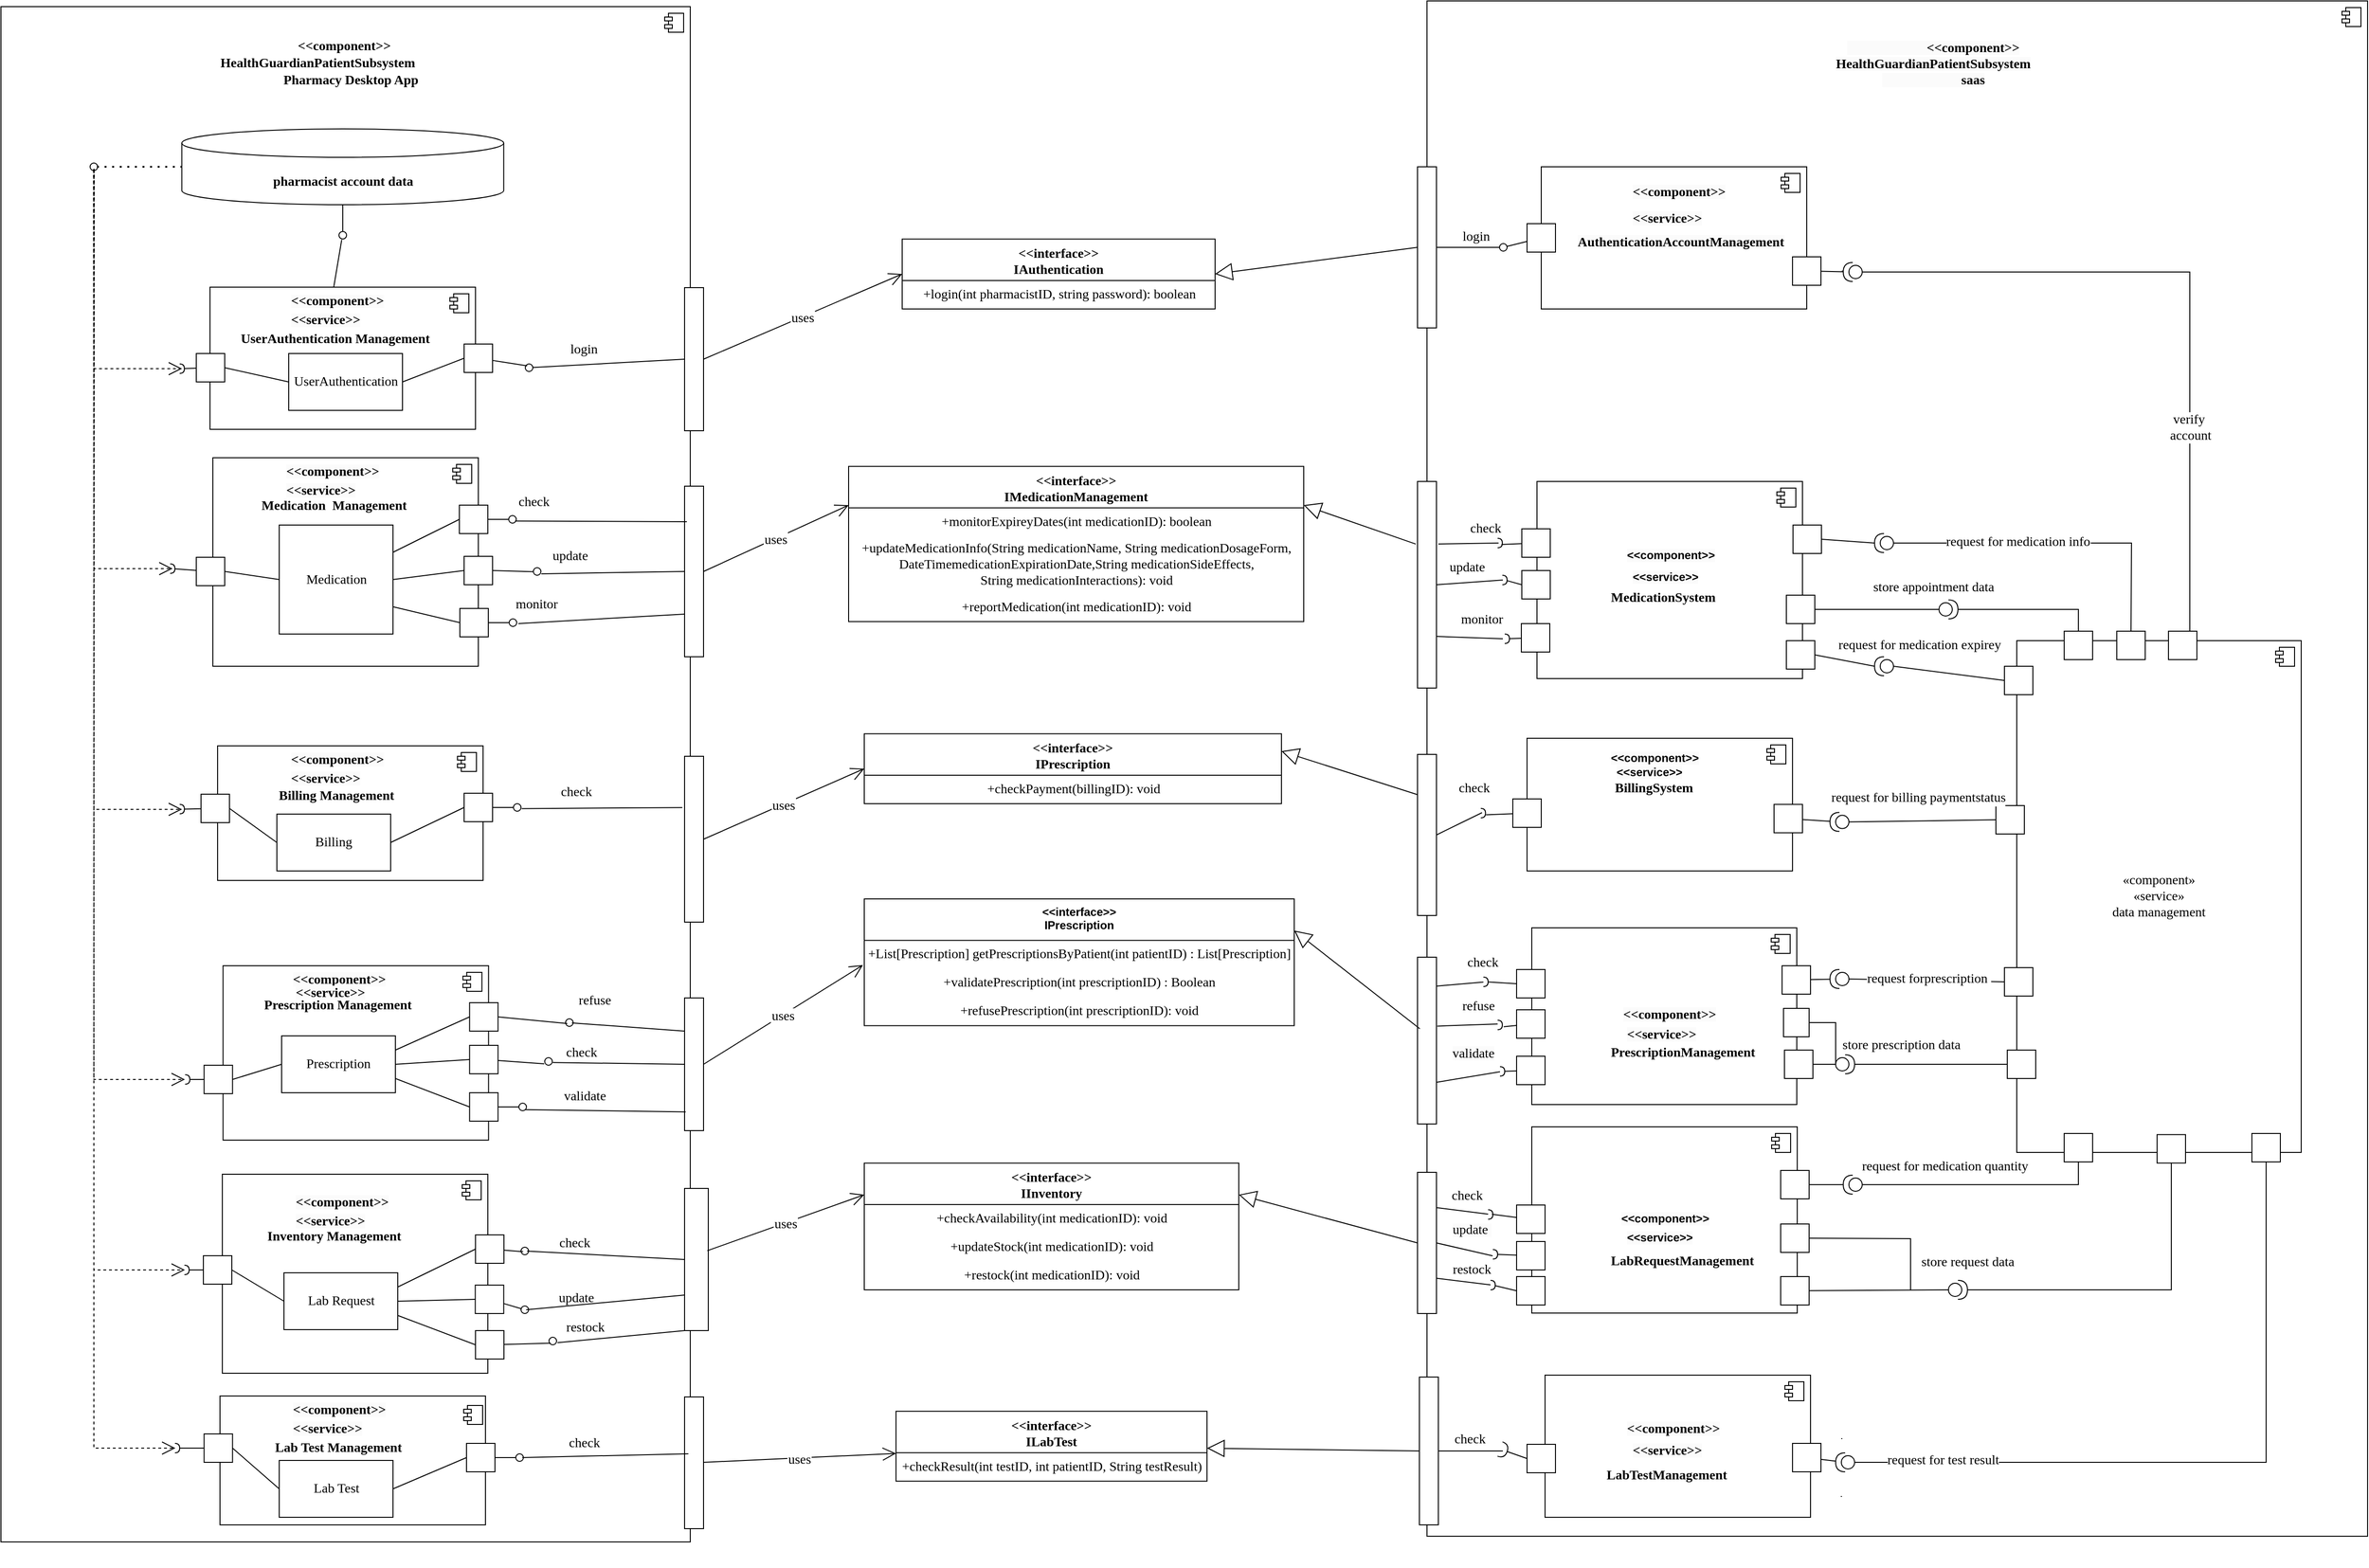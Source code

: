 <mxfile version="22.1.11" type="github">
  <diagram name="第 1 页" id="csIow9575Tld--xzEYRS">
    <mxGraphModel dx="1172" dy="1496" grid="1" gridSize="10" guides="1" tooltips="1" connect="1" arrows="1" fold="1" page="1" pageScale="1" pageWidth="1169" pageHeight="827" math="0" shadow="0">
      <root>
        <mxCell id="0" />
        <mxCell id="1" parent="0" />
        <mxCell id="alAaikOyowK1My11YDW3-1" value="" style="html=1;dropTarget=0;whiteSpace=wrap;" vertex="1" parent="1">
          <mxGeometry x="2180" y="-68" width="992" height="1620" as="geometry" />
        </mxCell>
        <mxCell id="alAaikOyowK1My11YDW3-2" value="" style="shape=module;jettyWidth=8;jettyHeight=4;" vertex="1" parent="alAaikOyowK1My11YDW3-1">
          <mxGeometry x="1" width="20" height="20" relative="1" as="geometry">
            <mxPoint x="-27" y="7" as="offset" />
          </mxGeometry>
        </mxCell>
        <mxCell id="alAaikOyowK1My11YDW3-3" value="" style="fontStyle=1;align=center;verticalAlign=top;childLayout=stackLayout;horizontal=1;horizontalStack=0;resizeParent=1;resizeParentMax=0;resizeLast=0;marginBottom=0;" vertex="1" parent="1">
          <mxGeometry x="840" y="720" width="170" height="88.298" as="geometry" />
        </mxCell>
        <mxCell id="alAaikOyowK1My11YDW3-4" value="&lt;font style=&quot;font-size: 14px;&quot; face=&quot;Times New Roman&quot;&gt;《Component》&lt;br&gt;《》&lt;/font&gt;" style="html=1;align=center;spacingLeft=4;verticalAlign=top;strokeColor=none;fillColor=none;whiteSpace=wrap;" vertex="1" parent="alAaikOyowK1My11YDW3-3">
          <mxGeometry width="170" height="88.298" as="geometry" />
        </mxCell>
        <mxCell id="alAaikOyowK1My11YDW3-5" value="" style="shape=module;jettyWidth=10;jettyHeight=4;" vertex="1" parent="alAaikOyowK1My11YDW3-4">
          <mxGeometry x="1" width="16" height="20" relative="1" as="geometry">
            <mxPoint x="-25" y="9" as="offset" />
          </mxGeometry>
        </mxCell>
        <mxCell id="alAaikOyowK1My11YDW3-6" value="" style="html=1;dropTarget=0;whiteSpace=wrap;" vertex="1" parent="1">
          <mxGeometry x="676" y="-62" width="727" height="1620" as="geometry" />
        </mxCell>
        <mxCell id="alAaikOyowK1My11YDW3-7" value="" style="shape=module;jettyWidth=8;jettyHeight=4;" vertex="1" parent="alAaikOyowK1My11YDW3-6">
          <mxGeometry x="1" width="20" height="20" relative="1" as="geometry">
            <mxPoint x="-27" y="7" as="offset" />
          </mxGeometry>
        </mxCell>
        <mxCell id="alAaikOyowK1My11YDW3-8" value="&lt;div style=&quot;text-align: center;&quot;&gt;&lt;b style=&quot;background-color: initial; font-size: 14px;&quot;&gt;&lt;font face=&quot;Times New Roman&quot;&gt;&lt;span style=&quot;white-space: pre;&quot;&gt;&#x9;&lt;/span&gt;&lt;span style=&quot;white-space: pre;&quot;&gt;&#x9;&lt;/span&gt;&amp;lt;&amp;lt;component&amp;gt;&amp;gt;&lt;/font&gt;&lt;/b&gt;&lt;/div&gt;&lt;span style=&quot;color: rgb(0, 0, 0); font-style: normal; font-variant-ligatures: normal; font-variant-caps: normal; letter-spacing: normal; orphans: 2; text-indent: 0px; text-transform: none; widows: 2; word-spacing: 0px; -webkit-text-stroke-width: 0px; background-color: rgb(251, 251, 251); text-decoration-thickness: initial; text-decoration-style: initial; text-decoration-color: initial; float: none; font-size: 14px; display: inline !important;&quot;&gt;&lt;div style=&quot;text-align: center;&quot;&gt;&lt;b&gt;&lt;font face=&quot;dH-Tx6-WBFWHPtGhCHw1&quot;&gt;HealthGuardianPatientSubsystem&lt;/font&gt;&lt;/b&gt;&lt;/div&gt;&lt;b style=&quot;&quot;&gt;&lt;div style=&quot;text-align: center;&quot;&gt;&lt;b&gt;&lt;font face=&quot;dH-Tx6-WBFWHPtGhCHw1&quot;&gt;&lt;span style=&quot;white-space: pre;&quot;&gt;&#x9;&lt;/span&gt;&lt;span style=&quot;white-space: pre;&quot;&gt;&#x9;&lt;/span&gt;&amp;nbsp; &amp;nbsp; Pharmacy Desktop App&lt;/font&gt;&lt;/b&gt;&lt;/div&gt;&lt;/b&gt;&lt;/span&gt;" style="text;whiteSpace=wrap;html=1;" vertex="1" parent="1">
          <mxGeometry x="902" y="-36" width="265" height="50" as="geometry" />
        </mxCell>
        <mxCell id="alAaikOyowK1My11YDW3-9" value="&lt;div style=&quot;text-align: justify;&quot;&gt;&lt;/div&gt;" style="html=1;dropTarget=0;whiteSpace=wrap;align=left;" vertex="1" parent="1">
          <mxGeometry x="896.5" y="234" width="280" height="150" as="geometry" />
        </mxCell>
        <mxCell id="alAaikOyowK1My11YDW3-10" value="" style="shape=module;jettyWidth=8;jettyHeight=4;" vertex="1" parent="alAaikOyowK1My11YDW3-9">
          <mxGeometry x="1" width="20" height="20" relative="1" as="geometry">
            <mxPoint x="-27" y="7" as="offset" />
          </mxGeometry>
        </mxCell>
        <mxCell id="alAaikOyowK1My11YDW3-11" value="&lt;b style=&quot;border-color: var(--border-color); color: rgb(0, 0, 0); font-style: normal; font-variant-ligatures: normal; font-variant-caps: normal; letter-spacing: normal; orphans: 2; text-align: left; text-indent: 0px; text-transform: none; widows: 2; word-spacing: 0px; -webkit-text-stroke-width: 0px; background-color: rgb(251, 251, 251); text-decoration-thickness: initial; text-decoration-style: initial; text-decoration-color: initial;&quot;&gt;&lt;span style=&quot;border-color: var(--border-color); color: rgb(0, 0, 0); font-style: normal; font-variant-ligatures: normal; font-variant-caps: normal; letter-spacing: normal; orphans: 2; text-align: center; text-indent: 0px; text-transform: none; widows: 2; word-spacing: 0px; -webkit-text-stroke-width: 0px; background-color: rgb(251, 251, 251); text-decoration-thickness: initial; text-decoration-style: initial; text-decoration-color: initial; display: inline !important;&quot;&gt;&lt;font style=&quot;font-size: 14px;&quot; face=&quot;Times New Roman&quot;&gt;&amp;lt;&amp;lt;component&amp;gt;&amp;gt;&lt;/font&gt;&lt;/span&gt;&lt;/b&gt;" style="text;whiteSpace=wrap;html=1;" vertex="1" parent="1">
          <mxGeometry x="979.5" y="234" width="95" height="20" as="geometry" />
        </mxCell>
        <mxCell id="alAaikOyowK1My11YDW3-12" value="" style="html=1;rounded=0;" vertex="1" parent="1">
          <mxGeometry x="1164.5" y="294" width="30" height="30" as="geometry" />
        </mxCell>
        <mxCell id="alAaikOyowK1My11YDW3-13" value="" style="html=1;rounded=0;direction=south;" vertex="1" parent="1">
          <mxGeometry x="882" y="304" width="30" height="30" as="geometry" />
        </mxCell>
        <mxCell id="alAaikOyowK1My11YDW3-14" value="" style="endArrow=none;html=1;rounded=0;align=center;verticalAlign=top;endFill=0;labelBackgroundColor=none;endSize=2;" edge="1" parent="1" source="alAaikOyowK1My11YDW3-13" target="alAaikOyowK1My11YDW3-15">
          <mxGeometry relative="1" as="geometry" />
        </mxCell>
        <mxCell id="alAaikOyowK1My11YDW3-15" value="" style="shape=requiredInterface;html=1;fontSize=11;align=center;fillColor=none;points=[];aspect=fixed;resizable=0;verticalAlign=bottom;labelPosition=center;verticalLabelPosition=top;flipH=1;direction=west;" vertex="1" parent="1">
          <mxGeometry x="864.5" y="315" width="5" height="10" as="geometry" />
        </mxCell>
        <mxCell id="alAaikOyowK1My11YDW3-16" value="UserAuthentication Management" style="text;whiteSpace=wrap;html=1;fontFamily=Times New Roman;fontSize=14;fontStyle=1" vertex="1" parent="1">
          <mxGeometry x="926.5" y="274" width="233" height="20" as="geometry" />
        </mxCell>
        <mxCell id="alAaikOyowK1My11YDW3-17" value="&lt;b style=&quot;border-color: var(--border-color); color: rgb(0, 0, 0); font-style: normal; font-variant-ligatures: normal; font-variant-caps: normal; letter-spacing: normal; orphans: 2; text-align: left; text-indent: 0px; text-transform: none; widows: 2; word-spacing: 0px; -webkit-text-stroke-width: 0px; background-color: rgb(251, 251, 251); text-decoration-thickness: initial; text-decoration-style: initial; text-decoration-color: initial;&quot;&gt;&lt;span style=&quot;border-color: var(--border-color); color: rgb(0, 0, 0); font-style: normal; font-variant-ligatures: normal; font-variant-caps: normal; letter-spacing: normal; orphans: 2; text-align: center; text-indent: 0px; text-transform: none; widows: 2; word-spacing: 0px; -webkit-text-stroke-width: 0px; background-color: rgb(251, 251, 251); text-decoration-thickness: initial; text-decoration-style: initial; text-decoration-color: initial; display: inline !important;&quot;&gt;&lt;font style=&quot;font-size: 14px;&quot; face=&quot;Times New Roman&quot;&gt;&amp;lt;&amp;lt;service&amp;gt;&amp;gt;&lt;/font&gt;&lt;/span&gt;&lt;/b&gt;" style="text;whiteSpace=wrap;html=1;" vertex="1" parent="1">
          <mxGeometry x="979.5" y="254" width="95" height="20" as="geometry" />
        </mxCell>
        <mxCell id="alAaikOyowK1My11YDW3-18" value="&lt;div style=&quot;text-align: justify;&quot;&gt;&lt;/div&gt;" style="html=1;dropTarget=0;whiteSpace=wrap;align=left;fontFamily=Times New Roman;" vertex="1" parent="1">
          <mxGeometry x="899.5" y="414" width="280" height="220" as="geometry" />
        </mxCell>
        <mxCell id="alAaikOyowK1My11YDW3-19" value="" style="shape=module;jettyWidth=8;jettyHeight=4;" vertex="1" parent="alAaikOyowK1My11YDW3-18">
          <mxGeometry x="1" width="20" height="20" relative="1" as="geometry">
            <mxPoint x="-27" y="7" as="offset" />
          </mxGeometry>
        </mxCell>
        <mxCell id="alAaikOyowK1My11YDW3-20" value="" style="html=1;rounded=0;" vertex="1" parent="1">
          <mxGeometry x="1159.5" y="464" width="30" height="30" as="geometry" />
        </mxCell>
        <mxCell id="alAaikOyowK1My11YDW3-21" value="" style="endArrow=none;html=1;rounded=0;align=center;verticalAlign=top;endFill=0;labelBackgroundColor=none;endSize=2;" edge="1" parent="1" source="alAaikOyowK1My11YDW3-20" target="alAaikOyowK1My11YDW3-22">
          <mxGeometry relative="1" as="geometry" />
        </mxCell>
        <mxCell id="alAaikOyowK1My11YDW3-22" value="" style="ellipse;html=1;fontSize=11;align=center;fillColor=none;points=[];aspect=fixed;resizable=0;verticalAlign=bottom;labelPosition=center;verticalLabelPosition=top;flipH=1;" vertex="1" parent="1">
          <mxGeometry x="1211.5" y="475" width="8" height="8" as="geometry" />
        </mxCell>
        <mxCell id="alAaikOyowK1My11YDW3-23" value="&lt;b style=&quot;border-color: var(--border-color); color: rgb(0, 0, 0); font-size: 14px; font-style: normal; font-variant-ligatures: normal; font-variant-caps: normal; letter-spacing: normal; orphans: 2; text-align: left; text-indent: 0px; text-transform: none; widows: 2; word-spacing: 0px; -webkit-text-stroke-width: 0px; background-color: rgb(251, 251, 251); text-decoration-thickness: initial; text-decoration-style: initial; text-decoration-color: initial;&quot;&gt;&lt;span style=&quot;border-color: var(--border-color); color: rgb(0, 0, 0); font-size: 14px; font-style: normal; font-variant-ligatures: normal; font-variant-caps: normal; letter-spacing: normal; orphans: 2; text-align: center; text-indent: 0px; text-transform: none; widows: 2; word-spacing: 0px; -webkit-text-stroke-width: 0px; background-color: rgb(251, 251, 251); text-decoration-thickness: initial; text-decoration-style: initial; text-decoration-color: initial; display: inline !important;&quot;&gt;&amp;lt;&amp;lt;component&amp;gt;&amp;gt;&lt;/span&gt;&lt;/b&gt;" style="text;whiteSpace=wrap;html=1;fontFamily=Times New Roman;fontSize=14;" vertex="1" parent="1">
          <mxGeometry x="974.5" y="414" width="95" height="20" as="geometry" />
        </mxCell>
        <mxCell id="alAaikOyowK1My11YDW3-24" value="" style="html=1;rounded=0;direction=south;" vertex="1" parent="1">
          <mxGeometry x="882" y="519" width="30" height="30" as="geometry" />
        </mxCell>
        <mxCell id="alAaikOyowK1My11YDW3-25" value="" style="endArrow=none;html=1;rounded=0;align=center;verticalAlign=top;endFill=0;labelBackgroundColor=none;endSize=2;" edge="1" parent="1" source="alAaikOyowK1My11YDW3-24" target="alAaikOyowK1My11YDW3-26">
          <mxGeometry relative="1" as="geometry" />
        </mxCell>
        <mxCell id="alAaikOyowK1My11YDW3-26" value="" style="shape=requiredInterface;html=1;fontSize=11;align=center;fillColor=none;points=[];aspect=fixed;resizable=0;verticalAlign=bottom;labelPosition=center;verticalLabelPosition=top;flipH=1;direction=west;" vertex="1" parent="1">
          <mxGeometry x="854.5" y="526" width="5" height="10" as="geometry" />
        </mxCell>
        <mxCell id="alAaikOyowK1My11YDW3-27" value="Medication&amp;nbsp; Management" style="text;whiteSpace=wrap;html=1;fontFamily=Times New Roman;fontSize=14;fontStyle=1;align=center;" vertex="1" parent="1">
          <mxGeometry x="905.5" y="450" width="243" height="20" as="geometry" />
        </mxCell>
        <mxCell id="alAaikOyowK1My11YDW3-28" value="&lt;b style=&quot;border-color: var(--border-color); color: rgb(0, 0, 0); font-size: 14px; font-style: normal; font-variant-ligatures: normal; font-variant-caps: normal; letter-spacing: normal; orphans: 2; text-align: left; text-indent: 0px; text-transform: none; widows: 2; word-spacing: 0px; -webkit-text-stroke-width: 0px; background-color: rgb(251, 251, 251); text-decoration-thickness: initial; text-decoration-style: initial; text-decoration-color: initial;&quot;&gt;&lt;span style=&quot;border-color: var(--border-color); color: rgb(0, 0, 0); font-size: 14px; font-style: normal; font-variant-ligatures: normal; font-variant-caps: normal; letter-spacing: normal; orphans: 2; text-align: center; text-indent: 0px; text-transform: none; widows: 2; word-spacing: 0px; -webkit-text-stroke-width: 0px; background-color: rgb(251, 251, 251); text-decoration-thickness: initial; text-decoration-style: initial; text-decoration-color: initial; display: inline !important;&quot;&gt;&amp;lt;&amp;lt;service&amp;gt;&amp;gt;&lt;/span&gt;&lt;/b&gt;" style="text;whiteSpace=wrap;html=1;fontFamily=Times New Roman;fontSize=14;" vertex="1" parent="1">
          <mxGeometry x="974.5" y="434" width="95" height="20" as="geometry" />
        </mxCell>
        <mxCell id="alAaikOyowK1My11YDW3-29" value="&lt;div style=&quot;text-align: justify;&quot;&gt;&lt;/div&gt;" style="html=1;dropTarget=0;whiteSpace=wrap;align=left;" vertex="1" parent="1">
          <mxGeometry x="904.5" y="718" width="280" height="142" as="geometry" />
        </mxCell>
        <mxCell id="alAaikOyowK1My11YDW3-30" value="" style="shape=module;jettyWidth=8;jettyHeight=4;" vertex="1" parent="alAaikOyowK1My11YDW3-29">
          <mxGeometry x="1" width="20" height="20" relative="1" as="geometry">
            <mxPoint x="-27" y="7" as="offset" />
          </mxGeometry>
        </mxCell>
        <mxCell id="alAaikOyowK1My11YDW3-31" value="" style="html=1;rounded=0;" vertex="1" parent="1">
          <mxGeometry x="1164.5" y="768" width="30" height="30" as="geometry" />
        </mxCell>
        <mxCell id="alAaikOyowK1My11YDW3-32" value="" style="endArrow=none;html=1;rounded=0;align=center;verticalAlign=top;endFill=0;labelBackgroundColor=none;endSize=2;" edge="1" parent="1" source="alAaikOyowK1My11YDW3-31" target="alAaikOyowK1My11YDW3-33">
          <mxGeometry relative="1" as="geometry" />
        </mxCell>
        <mxCell id="alAaikOyowK1My11YDW3-33" value="" style="ellipse;html=1;fontSize=11;align=center;fillColor=none;points=[];aspect=fixed;resizable=0;verticalAlign=bottom;labelPosition=center;verticalLabelPosition=top;flipH=1;" vertex="1" parent="1">
          <mxGeometry x="1216.5" y="779" width="8" height="8" as="geometry" />
        </mxCell>
        <mxCell id="alAaikOyowK1My11YDW3-34" value="&lt;b style=&quot;border-color: var(--border-color); color: rgb(0, 0, 0); font-size: 14px; font-style: normal; font-variant-ligatures: normal; font-variant-caps: normal; letter-spacing: normal; orphans: 2; text-align: left; text-indent: 0px; text-transform: none; widows: 2; word-spacing: 0px; -webkit-text-stroke-width: 0px; background-color: rgb(251, 251, 251); text-decoration-thickness: initial; text-decoration-style: initial; text-decoration-color: initial;&quot;&gt;&lt;span style=&quot;border-color: var(--border-color); color: rgb(0, 0, 0); font-size: 14px; font-style: normal; font-variant-ligatures: normal; font-variant-caps: normal; letter-spacing: normal; orphans: 2; text-align: center; text-indent: 0px; text-transform: none; widows: 2; word-spacing: 0px; -webkit-text-stroke-width: 0px; background-color: rgb(251, 251, 251); text-decoration-thickness: initial; text-decoration-style: initial; text-decoration-color: initial; display: inline !important;&quot;&gt;&amp;lt;&amp;lt;component&amp;gt;&amp;gt;&lt;/span&gt;&lt;/b&gt;" style="text;whiteSpace=wrap;html=1;fontFamily=Times New Roman;fontSize=14;" vertex="1" parent="1">
          <mxGeometry x="979.5" y="718" width="95" height="20" as="geometry" />
        </mxCell>
        <mxCell id="alAaikOyowK1My11YDW3-35" value="" style="endArrow=none;html=1;rounded=0;align=center;verticalAlign=top;endFill=0;labelBackgroundColor=none;endSize=2;" edge="1" parent="1">
          <mxGeometry relative="1" as="geometry">
            <mxPoint x="1216.5" y="833" as="targetPoint" />
            <mxPoint x="1217.0" y="833" as="sourcePoint" />
          </mxGeometry>
        </mxCell>
        <mxCell id="alAaikOyowK1My11YDW3-36" value="" style="html=1;rounded=0;direction=south;" vertex="1" parent="1">
          <mxGeometry x="887" y="769" width="30" height="30" as="geometry" />
        </mxCell>
        <mxCell id="alAaikOyowK1My11YDW3-37" value="" style="endArrow=none;html=1;rounded=0;align=center;verticalAlign=top;endFill=0;labelBackgroundColor=none;endSize=2;" edge="1" parent="1" source="alAaikOyowK1My11YDW3-36" target="alAaikOyowK1My11YDW3-38">
          <mxGeometry relative="1" as="geometry" />
        </mxCell>
        <mxCell id="alAaikOyowK1My11YDW3-38" value="" style="shape=requiredInterface;html=1;fontSize=11;align=center;fillColor=none;points=[];aspect=fixed;resizable=0;verticalAlign=bottom;labelPosition=center;verticalLabelPosition=top;flipH=1;direction=west;" vertex="1" parent="1">
          <mxGeometry x="864.5" y="779.75" width="5" height="10" as="geometry" />
        </mxCell>
        <mxCell id="alAaikOyowK1My11YDW3-39" value="&lt;b style=&quot;border-color: var(--border-color); color: rgb(0, 0, 0); font-size: 14px; font-style: normal; font-variant-ligatures: normal; font-variant-caps: normal; letter-spacing: normal; orphans: 2; text-align: left; text-indent: 0px; text-transform: none; widows: 2; word-spacing: 0px; -webkit-text-stroke-width: 0px; background-color: rgb(251, 251, 251); text-decoration-thickness: initial; text-decoration-style: initial; text-decoration-color: initial;&quot;&gt;&lt;span style=&quot;border-color: var(--border-color); color: rgb(0, 0, 0); font-size: 14px; font-style: normal; font-variant-ligatures: normal; font-variant-caps: normal; letter-spacing: normal; orphans: 2; text-align: center; text-indent: 0px; text-transform: none; widows: 2; word-spacing: 0px; -webkit-text-stroke-width: 0px; background-color: rgb(251, 251, 251); text-decoration-thickness: initial; text-decoration-style: initial; text-decoration-color: initial; display: inline !important;&quot;&gt;&amp;lt;&amp;lt;service&amp;gt;&amp;gt;&lt;/span&gt;&lt;/b&gt;" style="text;whiteSpace=wrap;html=1;fontFamily=Times New Roman;fontSize=14;" vertex="1" parent="1">
          <mxGeometry x="979.5" y="738" width="95" height="20" as="geometry" />
        </mxCell>
        <mxCell id="alAaikOyowK1My11YDW3-40" value="&lt;div style=&quot;text-align: justify;&quot;&gt;&lt;/div&gt;" style="html=1;dropTarget=0;whiteSpace=wrap;align=left;" vertex="1" parent="1">
          <mxGeometry x="907" y="1404" width="280" height="136" as="geometry" />
        </mxCell>
        <mxCell id="alAaikOyowK1My11YDW3-41" value="" style="shape=module;jettyWidth=8;jettyHeight=4;" vertex="1" parent="alAaikOyowK1My11YDW3-40">
          <mxGeometry x="1" width="20" height="20" relative="1" as="geometry">
            <mxPoint x="-23" y="10" as="offset" />
          </mxGeometry>
        </mxCell>
        <mxCell id="alAaikOyowK1My11YDW3-42" value="" style="html=1;rounded=0;" vertex="1" parent="1">
          <mxGeometry x="1167" y="1454" width="30" height="30" as="geometry" />
        </mxCell>
        <mxCell id="alAaikOyowK1My11YDW3-43" value="" style="endArrow=none;html=1;rounded=0;align=center;verticalAlign=top;endFill=0;labelBackgroundColor=none;endSize=2;" edge="1" parent="1" source="alAaikOyowK1My11YDW3-42" target="alAaikOyowK1My11YDW3-44">
          <mxGeometry relative="1" as="geometry" />
        </mxCell>
        <mxCell id="alAaikOyowK1My11YDW3-44" value="" style="ellipse;html=1;fontSize=11;align=center;fillColor=none;points=[];aspect=fixed;resizable=0;verticalAlign=bottom;labelPosition=center;verticalLabelPosition=top;flipH=1;" vertex="1" parent="1">
          <mxGeometry x="1219" y="1465" width="8" height="8" as="geometry" />
        </mxCell>
        <mxCell id="alAaikOyowK1My11YDW3-45" value="&lt;b style=&quot;border-color: var(--border-color); color: rgb(0, 0, 0); font-size: 14px; font-style: normal; font-variant-ligatures: normal; font-variant-caps: normal; letter-spacing: normal; orphans: 2; text-align: left; text-indent: 0px; text-transform: none; widows: 2; word-spacing: 0px; -webkit-text-stroke-width: 0px; background-color: rgb(251, 251, 251); text-decoration-thickness: initial; text-decoration-style: initial; text-decoration-color: initial;&quot;&gt;&lt;span style=&quot;border-color: var(--border-color); color: rgb(0, 0, 0); font-size: 14px; font-style: normal; font-variant-ligatures: normal; font-variant-caps: normal; letter-spacing: normal; orphans: 2; text-align: center; text-indent: 0px; text-transform: none; widows: 2; word-spacing: 0px; -webkit-text-stroke-width: 0px; background-color: rgb(251, 251, 251); text-decoration-thickness: initial; text-decoration-style: initial; text-decoration-color: initial; display: inline !important;&quot;&gt;&amp;lt;&amp;lt;component&amp;gt;&amp;gt;&lt;/span&gt;&lt;/b&gt;" style="text;whiteSpace=wrap;html=1;fontFamily=Times New Roman;fontSize=14;" vertex="1" parent="1">
          <mxGeometry x="982" y="1404" width="95" height="20" as="geometry" />
        </mxCell>
        <mxCell id="alAaikOyowK1My11YDW3-46" value="" style="html=1;rounded=0;direction=south;" vertex="1" parent="1">
          <mxGeometry x="890.25" y="1444" width="30" height="30" as="geometry" />
        </mxCell>
        <mxCell id="alAaikOyowK1My11YDW3-47" value="" style="endArrow=none;html=1;rounded=0;align=center;verticalAlign=top;endFill=0;labelBackgroundColor=none;endSize=2;" edge="1" parent="1" source="alAaikOyowK1My11YDW3-46" target="alAaikOyowK1My11YDW3-48">
          <mxGeometry relative="1" as="geometry" />
        </mxCell>
        <mxCell id="alAaikOyowK1My11YDW3-48" value="" style="shape=requiredInterface;html=1;fontSize=11;align=center;fillColor=none;points=[];aspect=fixed;resizable=0;verticalAlign=bottom;labelPosition=center;verticalLabelPosition=top;flipH=1;direction=west;" vertex="1" parent="1">
          <mxGeometry x="859.5" y="1454" width="5" height="10" as="geometry" />
        </mxCell>
        <mxCell id="alAaikOyowK1My11YDW3-49" value="Lab Test Management" style="text;whiteSpace=wrap;html=1;fontSize=14;fontFamily=Times New Roman;align=center;fontStyle=1" vertex="1" parent="1">
          <mxGeometry x="958" y="1444" width="148" height="20" as="geometry" />
        </mxCell>
        <mxCell id="alAaikOyowK1My11YDW3-50" value="&lt;b style=&quot;border-color: var(--border-color); color: rgb(0, 0, 0); font-size: 14px; font-style: normal; font-variant-ligatures: normal; font-variant-caps: normal; letter-spacing: normal; orphans: 2; text-align: left; text-indent: 0px; text-transform: none; widows: 2; word-spacing: 0px; -webkit-text-stroke-width: 0px; background-color: rgb(251, 251, 251); text-decoration-thickness: initial; text-decoration-style: initial; text-decoration-color: initial;&quot;&gt;&lt;span style=&quot;border-color: var(--border-color); color: rgb(0, 0, 0); font-size: 14px; font-style: normal; font-variant-ligatures: normal; font-variant-caps: normal; letter-spacing: normal; orphans: 2; text-align: center; text-indent: 0px; text-transform: none; widows: 2; word-spacing: 0px; -webkit-text-stroke-width: 0px; background-color: rgb(251, 251, 251); text-decoration-thickness: initial; text-decoration-style: initial; text-decoration-color: initial; display: inline !important;&quot;&gt;&amp;lt;&amp;lt;service&amp;gt;&amp;gt;&lt;/span&gt;&lt;/b&gt;" style="text;whiteSpace=wrap;html=1;fontFamily=Times New Roman;fontSize=14;" vertex="1" parent="1">
          <mxGeometry x="982" y="1424" width="95" height="20" as="geometry" />
        </mxCell>
        <mxCell id="alAaikOyowK1My11YDW3-51" value="&lt;div style=&quot;text-align: justify;&quot;&gt;&lt;/div&gt;" style="html=1;dropTarget=0;whiteSpace=wrap;align=left;" vertex="1" parent="1">
          <mxGeometry x="910.25" y="950" width="280" height="184" as="geometry" />
        </mxCell>
        <mxCell id="alAaikOyowK1My11YDW3-52" value="" style="shape=module;jettyWidth=8;jettyHeight=4;" vertex="1" parent="alAaikOyowK1My11YDW3-51">
          <mxGeometry x="1" width="20" height="20" relative="1" as="geometry">
            <mxPoint x="-27" y="7" as="offset" />
          </mxGeometry>
        </mxCell>
        <mxCell id="alAaikOyowK1My11YDW3-53" value="" style="html=1;rounded=0;" vertex="1" parent="1">
          <mxGeometry x="1170.25" y="1034" width="30" height="30" as="geometry" />
        </mxCell>
        <mxCell id="alAaikOyowK1My11YDW3-54" value="" style="endArrow=none;html=1;rounded=0;align=center;verticalAlign=top;endFill=0;labelBackgroundColor=none;endSize=2;" edge="1" parent="1">
          <mxGeometry relative="1" as="geometry">
            <mxPoint x="1222.25" y="1049" as="targetPoint" />
            <mxPoint x="1222" y="1049.026" as="sourcePoint" />
          </mxGeometry>
        </mxCell>
        <mxCell id="alAaikOyowK1My11YDW3-55" value="&lt;b style=&quot;border-color: var(--border-color); color: rgb(0, 0, 0); font-size: 14px; font-style: normal; font-variant-ligatures: normal; font-variant-caps: normal; letter-spacing: normal; orphans: 2; text-align: left; text-indent: 0px; text-transform: none; widows: 2; word-spacing: 0px; -webkit-text-stroke-width: 0px; background-color: rgb(251, 251, 251); text-decoration-thickness: initial; text-decoration-style: initial; text-decoration-color: initial;&quot;&gt;&lt;span style=&quot;border-color: var(--border-color); color: rgb(0, 0, 0); font-size: 14px; font-style: normal; font-variant-ligatures: normal; font-variant-caps: normal; letter-spacing: normal; orphans: 2; text-align: center; text-indent: 0px; text-transform: none; widows: 2; word-spacing: 0px; -webkit-text-stroke-width: 0px; background-color: rgb(251, 251, 251); text-decoration-thickness: initial; text-decoration-style: initial; text-decoration-color: initial; display: inline !important;&quot;&gt;&amp;lt;&amp;lt;component&amp;gt;&amp;gt;&lt;/span&gt;&lt;/b&gt;" style="text;whiteSpace=wrap;html=1;fontFamily=Times New Roman;fontSize=14;" vertex="1" parent="1">
          <mxGeometry x="982" y="950" width="95" height="20" as="geometry" />
        </mxCell>
        <mxCell id="alAaikOyowK1My11YDW3-56" value="" style="html=1;rounded=0;" vertex="1" parent="1">
          <mxGeometry x="1170.25" y="1084" width="30" height="30" as="geometry" />
        </mxCell>
        <mxCell id="alAaikOyowK1My11YDW3-57" value="" style="endArrow=none;html=1;rounded=0;align=center;verticalAlign=top;endFill=0;labelBackgroundColor=none;endSize=2;" edge="1" parent="1" source="alAaikOyowK1My11YDW3-56" target="alAaikOyowK1My11YDW3-58">
          <mxGeometry relative="1" as="geometry" />
        </mxCell>
        <mxCell id="alAaikOyowK1My11YDW3-58" value="" style="ellipse;html=1;fontSize=11;align=center;fillColor=none;points=[];aspect=fixed;resizable=0;verticalAlign=bottom;labelPosition=center;verticalLabelPosition=top;flipH=1;" vertex="1" parent="1">
          <mxGeometry x="1222.25" y="1095" width="8" height="8" as="geometry" />
        </mxCell>
        <mxCell id="alAaikOyowK1My11YDW3-59" value="" style="html=1;rounded=0;direction=south;" vertex="1" parent="1">
          <mxGeometry x="890.25" y="1055" width="30" height="30" as="geometry" />
        </mxCell>
        <mxCell id="alAaikOyowK1My11YDW3-60" value="" style="endArrow=none;html=1;rounded=0;align=center;verticalAlign=top;endFill=0;labelBackgroundColor=none;endSize=2;" edge="1" parent="1" source="alAaikOyowK1My11YDW3-59" target="alAaikOyowK1My11YDW3-61">
          <mxGeometry relative="1" as="geometry" />
        </mxCell>
        <mxCell id="alAaikOyowK1My11YDW3-61" value="" style="shape=requiredInterface;html=1;fontSize=11;align=center;fillColor=none;points=[];aspect=fixed;resizable=0;verticalAlign=bottom;labelPosition=center;verticalLabelPosition=top;flipH=1;direction=west;" vertex="1" parent="1">
          <mxGeometry x="870.25" y="1065" width="5" height="10" as="geometry" />
        </mxCell>
        <mxCell id="alAaikOyowK1My11YDW3-62" value="&lt;b&gt;Prescription Management&lt;/b&gt;" style="text;whiteSpace=wrap;html=1;align=center;fontFamily=Times New Roman;fontSize=14;" vertex="1" parent="1">
          <mxGeometry x="938.38" y="977" width="187.25" height="20" as="geometry" />
        </mxCell>
        <mxCell id="alAaikOyowK1My11YDW3-63" value="&lt;b style=&quot;border-color: var(--border-color); color: rgb(0, 0, 0); font-size: 14px; font-style: normal; font-variant-ligatures: normal; font-variant-caps: normal; letter-spacing: normal; orphans: 2; text-align: left; text-indent: 0px; text-transform: none; widows: 2; word-spacing: 0px; -webkit-text-stroke-width: 0px; background-color: rgb(251, 251, 251); text-decoration-thickness: initial; text-decoration-style: initial; text-decoration-color: initial;&quot;&gt;&lt;span style=&quot;border-color: var(--border-color); color: rgb(0, 0, 0); font-size: 14px; font-style: normal; font-variant-ligatures: normal; font-variant-caps: normal; letter-spacing: normal; orphans: 2; text-align: center; text-indent: 0px; text-transform: none; widows: 2; word-spacing: 0px; -webkit-text-stroke-width: 0px; background-color: rgb(251, 251, 251); text-decoration-thickness: initial; text-decoration-style: initial; text-decoration-color: initial; display: inline !important;&quot;&gt;&amp;lt;&amp;lt;service&amp;gt;&amp;gt;&lt;/span&gt;&lt;/b&gt;" style="text;whiteSpace=wrap;html=1;fontFamily=Times New Roman;fontSize=14;" vertex="1" parent="1">
          <mxGeometry x="984.5" y="964" width="95" height="20" as="geometry" />
        </mxCell>
        <mxCell id="alAaikOyowK1My11YDW3-64" value="&lt;div style=&quot;text-align: justify;&quot;&gt;&lt;/div&gt;" style="html=1;dropTarget=0;whiteSpace=wrap;align=left;" vertex="1" parent="1">
          <mxGeometry x="909.5" y="1170" width="280" height="210" as="geometry" />
        </mxCell>
        <mxCell id="alAaikOyowK1My11YDW3-65" value="" style="shape=module;jettyWidth=8;jettyHeight=4;" vertex="1" parent="alAaikOyowK1My11YDW3-64">
          <mxGeometry x="1" width="20" height="20" relative="1" as="geometry">
            <mxPoint x="-27" y="7" as="offset" />
          </mxGeometry>
        </mxCell>
        <mxCell id="alAaikOyowK1My11YDW3-66" value="" style="html=1;rounded=0;" vertex="1" parent="1">
          <mxGeometry x="1176.5" y="1234" width="30" height="30" as="geometry" />
        </mxCell>
        <mxCell id="alAaikOyowK1My11YDW3-67" value="" style="endArrow=none;html=1;rounded=0;align=center;verticalAlign=top;endFill=0;labelBackgroundColor=none;endSize=2;entryX=0.726;entryY=0.598;entryDx=0;entryDy=0;entryPerimeter=0;" edge="1" parent="1" source="alAaikOyowK1My11YDW3-66" target="alAaikOyowK1My11YDW3-314">
          <mxGeometry relative="1" as="geometry">
            <mxPoint x="1220" y="1257" as="targetPoint" />
          </mxGeometry>
        </mxCell>
        <mxCell id="alAaikOyowK1My11YDW3-68" value="&lt;b style=&quot;border-color: var(--border-color); color: rgb(0, 0, 0); font-size: 14px; font-style: normal; font-variant-ligatures: normal; font-variant-caps: normal; letter-spacing: normal; orphans: 2; text-align: left; text-indent: 0px; text-transform: none; widows: 2; word-spacing: 0px; -webkit-text-stroke-width: 0px; background-color: rgb(251, 251, 251); text-decoration-thickness: initial; text-decoration-style: initial; text-decoration-color: initial;&quot;&gt;&lt;span style=&quot;border-color: var(--border-color); color: rgb(0, 0, 0); font-size: 14px; font-style: normal; font-variant-ligatures: normal; font-variant-caps: normal; letter-spacing: normal; orphans: 2; text-align: center; text-indent: 0px; text-transform: none; widows: 2; word-spacing: 0px; -webkit-text-stroke-width: 0px; background-color: rgb(251, 251, 251); text-decoration-thickness: initial; text-decoration-style: initial; text-decoration-color: initial; display: inline !important;&quot;&gt;&amp;lt;&amp;lt;component&amp;gt;&amp;gt;&lt;/span&gt;&lt;/b&gt;" style="text;whiteSpace=wrap;html=1;fontFamily=Times New Roman;fontSize=14;" vertex="1" parent="1">
          <mxGeometry x="984.5" y="1185" width="95" height="20" as="geometry" />
        </mxCell>
        <mxCell id="alAaikOyowK1My11YDW3-69" value="" style="html=1;rounded=0;" vertex="1" parent="1">
          <mxGeometry x="1176.25" y="1287" width="30" height="30" as="geometry" />
        </mxCell>
        <mxCell id="alAaikOyowK1My11YDW3-70" value="" style="endArrow=none;html=1;rounded=0;align=center;verticalAlign=top;endFill=0;labelBackgroundColor=none;endSize=2;" edge="1" parent="1" source="alAaikOyowK1My11YDW3-69" target="alAaikOyowK1My11YDW3-71">
          <mxGeometry relative="1" as="geometry" />
        </mxCell>
        <mxCell id="alAaikOyowK1My11YDW3-71" value="" style="ellipse;html=1;fontSize=11;align=center;fillColor=none;points=[];aspect=fixed;resizable=0;verticalAlign=bottom;labelPosition=center;verticalLabelPosition=top;flipH=1;" vertex="1" parent="1">
          <mxGeometry x="1224.5" y="1309" width="8" height="8" as="geometry" />
        </mxCell>
        <mxCell id="alAaikOyowK1My11YDW3-72" value="" style="html=1;rounded=0;direction=south;" vertex="1" parent="1">
          <mxGeometry x="889.5" y="1256" width="30" height="30" as="geometry" />
        </mxCell>
        <mxCell id="alAaikOyowK1My11YDW3-73" value="" style="endArrow=none;html=1;rounded=0;align=center;verticalAlign=top;endFill=0;labelBackgroundColor=none;endSize=2;" edge="1" parent="1" source="alAaikOyowK1My11YDW3-72" target="alAaikOyowK1My11YDW3-74">
          <mxGeometry relative="1" as="geometry" />
        </mxCell>
        <mxCell id="alAaikOyowK1My11YDW3-74" value="" style="shape=requiredInterface;html=1;fontSize=11;align=center;fillColor=none;points=[];aspect=fixed;resizable=0;verticalAlign=bottom;labelPosition=center;verticalLabelPosition=top;flipH=1;direction=west;" vertex="1" parent="1">
          <mxGeometry x="869.5" y="1266" width="5" height="10" as="geometry" />
        </mxCell>
        <mxCell id="alAaikOyowK1My11YDW3-75" value="Inventory Management" style="text;whiteSpace=wrap;html=1;fontFamily=Times New Roman;fontSize=14;fontStyle=1" vertex="1" parent="1">
          <mxGeometry x="955.13" y="1221" width="170.5" height="18.5" as="geometry" />
        </mxCell>
        <mxCell id="alAaikOyowK1My11YDW3-76" value="&lt;b style=&quot;border-color: var(--border-color); color: rgb(0, 0, 0); font-size: 14px; font-style: normal; font-variant-ligatures: normal; font-variant-caps: normal; letter-spacing: normal; orphans: 2; text-align: left; text-indent: 0px; text-transform: none; widows: 2; word-spacing: 0px; -webkit-text-stroke-width: 0px; background-color: rgb(251, 251, 251); text-decoration-thickness: initial; text-decoration-style: initial; text-decoration-color: initial;&quot;&gt;&lt;span style=&quot;border-color: var(--border-color); color: rgb(0, 0, 0); font-size: 14px; font-style: normal; font-variant-ligatures: normal; font-variant-caps: normal; letter-spacing: normal; orphans: 2; text-align: center; text-indent: 0px; text-transform: none; widows: 2; word-spacing: 0px; -webkit-text-stroke-width: 0px; background-color: rgb(251, 251, 251); text-decoration-thickness: initial; text-decoration-style: initial; text-decoration-color: initial; display: inline !important;&quot;&gt;&amp;lt;&amp;lt;service&amp;gt;&amp;gt;&lt;/span&gt;&lt;/b&gt;" style="text;whiteSpace=wrap;html=1;fontFamily=Times New Roman;fontSize=14;" vertex="1" parent="1">
          <mxGeometry x="984.5" y="1205" width="95" height="20" as="geometry" />
        </mxCell>
        <mxCell id="alAaikOyowK1My11YDW3-77" value="Billing Management" style="text;whiteSpace=wrap;html=1;fontFamily=Times New Roman;fontSize=14;align=center;fontStyle=1" vertex="1" parent="1">
          <mxGeometry x="960" y="756" width="139.5" height="25" as="geometry" />
        </mxCell>
        <mxCell id="alAaikOyowK1My11YDW3-78" value="&lt;div style=&quot;text-align: justify;&quot;&gt;&lt;/div&gt;" style="html=1;dropTarget=0;whiteSpace=wrap;align=left;" vertex="1" parent="1">
          <mxGeometry x="2300.5" y="107" width="280" height="150" as="geometry" />
        </mxCell>
        <mxCell id="alAaikOyowK1My11YDW3-79" value="" style="shape=module;jettyWidth=8;jettyHeight=4;" vertex="1" parent="alAaikOyowK1My11YDW3-78">
          <mxGeometry x="1" width="20" height="20" relative="1" as="geometry">
            <mxPoint x="-27" y="7" as="offset" />
          </mxGeometry>
        </mxCell>
        <mxCell id="alAaikOyowK1My11YDW3-80" value="" style="endArrow=none;html=1;rounded=0;align=center;verticalAlign=top;endFill=0;labelBackgroundColor=none;endSize=2;" edge="1" parent="1">
          <mxGeometry relative="1" as="geometry">
            <mxPoint x="2617" y="167.053" as="sourcePoint" />
            <mxPoint x="2617.5" y="167" as="targetPoint" />
          </mxGeometry>
        </mxCell>
        <mxCell id="alAaikOyowK1My11YDW3-81" value="&lt;b style=&quot;border-color: var(--border-color); color: rgb(0, 0, 0); font-size: 14px; font-style: normal; font-variant-ligatures: normal; font-variant-caps: normal; letter-spacing: normal; orphans: 2; text-align: left; text-indent: 0px; text-transform: none; widows: 2; word-spacing: 0px; -webkit-text-stroke-width: 0px; background-color: rgb(251, 251, 251); text-decoration-thickness: initial; text-decoration-style: initial; text-decoration-color: initial;&quot;&gt;&lt;span style=&quot;border-color: var(--border-color); color: rgb(0, 0, 0); font-size: 14px; font-style: normal; font-variant-ligatures: normal; font-variant-caps: normal; letter-spacing: normal; orphans: 2; text-align: center; text-indent: 0px; text-transform: none; widows: 2; word-spacing: 0px; -webkit-text-stroke-width: 0px; background-color: rgb(251, 251, 251); text-decoration-thickness: initial; text-decoration-style: initial; text-decoration-color: initial; display: inline !important;&quot;&gt;&amp;lt;&amp;lt;component&amp;gt;&amp;gt;&lt;/span&gt;&lt;/b&gt;" style="text;whiteSpace=wrap;html=1;fontFamily=Times New Roman;fontSize=14;" vertex="1" parent="1">
          <mxGeometry x="2395" y="119" width="95" height="20" as="geometry" />
        </mxCell>
        <mxCell id="alAaikOyowK1My11YDW3-82" value="" style="html=1;rounded=0;" vertex="1" parent="1">
          <mxGeometry x="2565.5" y="202" width="30" height="30" as="geometry" />
        </mxCell>
        <mxCell id="alAaikOyowK1My11YDW3-83" value="" style="endArrow=none;html=1;rounded=0;align=center;verticalAlign=top;endFill=0;labelBackgroundColor=none;endSize=2;" edge="1" parent="1" source="alAaikOyowK1My11YDW3-193">
          <mxGeometry relative="1" as="geometry">
            <mxPoint x="2617.5" y="217" as="targetPoint" />
          </mxGeometry>
        </mxCell>
        <mxCell id="alAaikOyowK1My11YDW3-84" value="&lt;span style=&quot;border-color: var(--border-color); color: rgb(0, 0, 0); font-size: 14px; font-variant-ligatures: normal; font-variant-caps: normal; letter-spacing: normal; orphans: 2; text-align: left; text-indent: 0px; text-transform: none; widows: 2; word-spacing: 0px; -webkit-text-stroke-width: 0px; background-color: rgb(251, 251, 251); text-decoration-thickness: initial; text-decoration-style: initial; text-decoration-color: initial;&quot;&gt;&lt;span style=&quot;border-color: var(--border-color); color: rgb(0, 0, 0); font-size: 14px; font-variant-ligatures: normal; font-variant-caps: normal; letter-spacing: normal; orphans: 2; text-align: center; text-indent: 0px; text-transform: none; widows: 2; word-spacing: 0px; -webkit-text-stroke-width: 0px; background-color: rgb(251, 251, 251); text-decoration-thickness: initial; text-decoration-style: initial; text-decoration-color: initial; display: inline !important;&quot;&gt;&amp;lt;&amp;lt;service&amp;gt;&amp;gt;&lt;/span&gt;&lt;/span&gt;" style="text;whiteSpace=wrap;html=1;fontFamily=Times New Roman;fontSize=14;fontStyle=1" vertex="1" parent="1">
          <mxGeometry x="2395" y="147" width="95" height="20" as="geometry" />
        </mxCell>
        <mxCell id="alAaikOyowK1My11YDW3-85" value="&lt;br style=&quot;border-color: var(--border-color); padding: 0px; margin: 0px; color: rgb(0, 0, 0); font-size: 14px; font-style: normal; font-variant-ligatures: normal; font-variant-caps: normal; letter-spacing: normal; orphans: 2; text-align: center; text-indent: 0px; text-transform: none; widows: 2; word-spacing: 0px; -webkit-text-stroke-width: 0px; background-color: rgb(251, 251, 251); text-decoration-thickness: initial; text-decoration-style: initial; text-decoration-color: initial;&quot;&gt;&lt;span style=&quot;color: rgb(0, 0, 0); font-size: 14px; font-style: normal; font-variant-ligatures: normal; font-variant-caps: normal; letter-spacing: normal; orphans: 2; text-align: center; text-indent: 0px; text-transform: none; widows: 2; word-spacing: 0px; -webkit-text-stroke-width: 0px; background-color: rgb(251, 251, 251); text-decoration-thickness: initial; text-decoration-style: initial; text-decoration-color: initial; float: none; display: inline !important;&quot;&gt;AuthenticationAccountManagement&lt;/span&gt;" style="text;whiteSpace=wrap;html=1;fontStyle=1;fontSize=14;fontFamily=Times New Roman;" vertex="1" parent="1">
          <mxGeometry x="2337" y="155" width="210" height="41" as="geometry" />
        </mxCell>
        <mxCell id="alAaikOyowK1My11YDW3-86" value="" style="html=1;rounded=0;direction=south;" vertex="1" parent="1">
          <mxGeometry x="2285.5" y="167" width="30" height="30" as="geometry" />
        </mxCell>
        <mxCell id="alAaikOyowK1My11YDW3-87" value="" style="endArrow=none;html=1;rounded=0;align=center;verticalAlign=top;endFill=0;labelBackgroundColor=none;endSize=2;entryX=1;entryY=0.5;entryDx=0;entryDy=0;" edge="1" parent="1" source="alAaikOyowK1My11YDW3-236" target="alAaikOyowK1My11YDW3-155">
          <mxGeometry relative="1" as="geometry">
            <mxPoint x="2272" y="221.917" as="targetPoint" />
          </mxGeometry>
        </mxCell>
        <mxCell id="alAaikOyowK1My11YDW3-88" value="&lt;div style=&quot;text-align: justify;&quot;&gt;&lt;/div&gt;" style="html=1;dropTarget=0;whiteSpace=wrap;align=left;" vertex="1" parent="1">
          <mxGeometry x="2296" y="439" width="280" height="208" as="geometry" />
        </mxCell>
        <mxCell id="alAaikOyowK1My11YDW3-89" value="" style="shape=module;jettyWidth=8;jettyHeight=4;" vertex="1" parent="alAaikOyowK1My11YDW3-88">
          <mxGeometry x="1" width="20" height="20" relative="1" as="geometry">
            <mxPoint x="-27" y="7" as="offset" />
          </mxGeometry>
        </mxCell>
        <mxCell id="alAaikOyowK1My11YDW3-90" value="" style="endArrow=none;html=1;rounded=0;align=center;verticalAlign=top;endFill=0;labelBackgroundColor=none;endSize=2;" edge="1" parent="1">
          <mxGeometry relative="1" as="geometry">
            <mxPoint x="2617" y="507.646" as="sourcePoint" />
            <mxPoint x="2617.507" y="507.765" as="targetPoint" />
          </mxGeometry>
        </mxCell>
        <mxCell id="alAaikOyowK1My11YDW3-91" value="&lt;b style=&quot;border-color: var(--border-color); color: rgb(0, 0, 0); font-family: Helvetica; font-size: 12px; font-style: normal; font-variant-ligatures: normal; font-variant-caps: normal; letter-spacing: normal; orphans: 2; text-align: left; text-indent: 0px; text-transform: none; widows: 2; word-spacing: 0px; -webkit-text-stroke-width: 0px; background-color: rgb(251, 251, 251); text-decoration-thickness: initial; text-decoration-style: initial; text-decoration-color: initial;&quot;&gt;&lt;span style=&quot;border-color: var(--border-color); color: rgb(0, 0, 0); font-family: Helvetica; font-size: 12px; font-style: normal; font-variant-ligatures: normal; font-variant-caps: normal; letter-spacing: normal; orphans: 2; text-align: center; text-indent: 0px; text-transform: none; widows: 2; word-spacing: 0px; -webkit-text-stroke-width: 0px; background-color: rgb(251, 251, 251); text-decoration-thickness: initial; text-decoration-style: initial; text-decoration-color: initial; display: inline !important;&quot;&gt;&amp;lt;&amp;lt;component&amp;gt;&amp;gt;&lt;/span&gt;&lt;/b&gt;" style="text;whiteSpace=wrap;html=1;" vertex="1" parent="1">
          <mxGeometry x="2388.5" y="503" width="95" height="20" as="geometry" />
        </mxCell>
        <mxCell id="alAaikOyowK1My11YDW3-92" value="" style="endArrow=none;html=1;rounded=0;align=center;verticalAlign=top;endFill=0;labelBackgroundColor=none;endSize=2;" edge="1" parent="1">
          <mxGeometry relative="1" as="geometry">
            <mxPoint x="2617.507" y="557.765" as="targetPoint" />
            <mxPoint x="2617" y="557.753" as="sourcePoint" />
          </mxGeometry>
        </mxCell>
        <mxCell id="alAaikOyowK1My11YDW3-93" value="" style="html=1;rounded=0;direction=south;" vertex="1" parent="1">
          <mxGeometry x="2280" y="489" width="30" height="30" as="geometry" />
        </mxCell>
        <mxCell id="alAaikOyowK1My11YDW3-94" value="" style="endArrow=none;html=1;rounded=0;align=center;verticalAlign=top;endFill=0;labelBackgroundColor=none;endSize=2;entryX=0.82;entryY=0.35;entryDx=0;entryDy=0;entryPerimeter=0;" edge="1" parent="1" source="alAaikOyowK1My11YDW3-93" target="alAaikOyowK1My11YDW3-318">
          <mxGeometry relative="1" as="geometry">
            <mxPoint x="2263.5" y="504.0" as="targetPoint" />
          </mxGeometry>
        </mxCell>
        <mxCell id="alAaikOyowK1My11YDW3-95" value="&lt;b style=&quot;border-color: var(--border-color); color: rgb(0, 0, 0); font-family: Helvetica; font-size: 12px; font-style: normal; font-variant-ligatures: normal; font-variant-caps: normal; letter-spacing: normal; orphans: 2; text-align: left; text-indent: 0px; text-transform: none; widows: 2; word-spacing: 0px; -webkit-text-stroke-width: 0px; background-color: rgb(251, 251, 251); text-decoration-thickness: initial; text-decoration-style: initial; text-decoration-color: initial;&quot;&gt;&lt;span style=&quot;border-color: var(--border-color); color: rgb(0, 0, 0); font-family: Helvetica; font-size: 12px; font-style: normal; font-variant-ligatures: normal; font-variant-caps: normal; letter-spacing: normal; orphans: 2; text-align: center; text-indent: 0px; text-transform: none; widows: 2; word-spacing: 0px; -webkit-text-stroke-width: 0px; background-color: rgb(251, 251, 251); text-decoration-thickness: initial; text-decoration-style: initial; text-decoration-color: initial; display: inline !important;&quot;&gt;&amp;lt;&amp;lt;service&amp;gt;&amp;gt;&lt;/span&gt;&lt;/b&gt;" style="text;whiteSpace=wrap;html=1;" vertex="1" parent="1">
          <mxGeometry x="2394.5" y="526" width="95" height="20" as="geometry" />
        </mxCell>
        <mxCell id="alAaikOyowK1My11YDW3-96" value="MedicationSystem" style="text;whiteSpace=wrap;html=1;fontStyle=1;fontFamily=Times New Roman;fontSize=14;" vertex="1" parent="1">
          <mxGeometry x="2372" y="547" width="175" height="31" as="geometry" />
        </mxCell>
        <mxCell id="alAaikOyowK1My11YDW3-97" value="&lt;div style=&quot;text-align: justify;&quot;&gt;&lt;/div&gt;" style="html=1;dropTarget=0;whiteSpace=wrap;align=left;" vertex="1" parent="1">
          <mxGeometry x="2285.5" y="710" width="280" height="140" as="geometry" />
        </mxCell>
        <mxCell id="alAaikOyowK1My11YDW3-98" value="" style="shape=module;jettyWidth=8;jettyHeight=4;" vertex="1" parent="alAaikOyowK1My11YDW3-97">
          <mxGeometry x="1" width="20" height="20" relative="1" as="geometry">
            <mxPoint x="-27" y="7" as="offset" />
          </mxGeometry>
        </mxCell>
        <mxCell id="alAaikOyowK1My11YDW3-99" value="&lt;b style=&quot;border-color: var(--border-color); color: rgb(0, 0, 0); font-family: Helvetica; font-size: 12px; font-style: normal; font-variant-ligatures: normal; font-variant-caps: normal; letter-spacing: normal; orphans: 2; text-align: left; text-indent: 0px; text-transform: none; widows: 2; word-spacing: 0px; -webkit-text-stroke-width: 0px; background-color: rgb(251, 251, 251); text-decoration-thickness: initial; text-decoration-style: initial; text-decoration-color: initial;&quot;&gt;&lt;span style=&quot;border-color: var(--border-color); color: rgb(0, 0, 0); font-family: Helvetica; font-size: 12px; font-style: normal; font-variant-ligatures: normal; font-variant-caps: normal; letter-spacing: normal; orphans: 2; text-align: center; text-indent: 0px; text-transform: none; widows: 2; word-spacing: 0px; -webkit-text-stroke-width: 0px; background-color: rgb(251, 251, 251); text-decoration-thickness: initial; text-decoration-style: initial; text-decoration-color: initial; display: inline !important;&quot;&gt;&amp;lt;&amp;lt;component&amp;gt;&amp;gt;&lt;/span&gt;&lt;/b&gt;" style="text;whiteSpace=wrap;html=1;" vertex="1" parent="1">
          <mxGeometry x="2372" y="717" width="95" height="20" as="geometry" />
        </mxCell>
        <mxCell id="alAaikOyowK1My11YDW3-100" value="" style="html=1;rounded=0;" vertex="1" parent="1">
          <mxGeometry x="2546" y="779.75" width="30" height="30" as="geometry" />
        </mxCell>
        <mxCell id="alAaikOyowK1My11YDW3-101" value="&lt;b style=&quot;border-color: var(--border-color); color: rgb(0, 0, 0); font-family: Helvetica; font-size: 12px; font-style: normal; font-variant-ligatures: normal; font-variant-caps: normal; letter-spacing: normal; orphans: 2; text-align: left; text-indent: 0px; text-transform: none; widows: 2; word-spacing: 0px; -webkit-text-stroke-width: 0px; background-color: rgb(251, 251, 251); text-decoration-thickness: initial; text-decoration-style: initial; text-decoration-color: initial;&quot;&gt;&lt;span style=&quot;border-color: var(--border-color); color: rgb(0, 0, 0); font-family: Helvetica; font-size: 12px; font-style: normal; font-variant-ligatures: normal; font-variant-caps: normal; letter-spacing: normal; orphans: 2; text-align: center; text-indent: 0px; text-transform: none; widows: 2; word-spacing: 0px; -webkit-text-stroke-width: 0px; background-color: rgb(251, 251, 251); text-decoration-thickness: initial; text-decoration-style: initial; text-decoration-color: initial; display: inline !important;&quot;&gt;&amp;lt;&amp;lt;service&amp;gt;&amp;gt;&lt;/span&gt;&lt;/b&gt;" style="text;whiteSpace=wrap;html=1;" vertex="1" parent="1">
          <mxGeometry x="2378" y="732" width="95" height="20" as="geometry" />
        </mxCell>
        <mxCell id="alAaikOyowK1My11YDW3-102" value="BillingSystem" style="text;whiteSpace=wrap;html=1;fontFamily=Times New Roman;fontSize=14;align=center;fontStyle=1" vertex="1" parent="1">
          <mxGeometry x="2332" y="748" width="175" height="31" as="geometry" />
        </mxCell>
        <mxCell id="alAaikOyowK1My11YDW3-103" value="" style="html=1;rounded=0;direction=south;" vertex="1" parent="1">
          <mxGeometry x="2270.5" y="774" width="30" height="30" as="geometry" />
        </mxCell>
        <mxCell id="alAaikOyowK1My11YDW3-104" value="&lt;div style=&quot;text-align: justify;&quot;&gt;&lt;/div&gt;" style="html=1;dropTarget=0;whiteSpace=wrap;align=left;" vertex="1" parent="1">
          <mxGeometry x="2290.5" y="910" width="279.5" height="186.5" as="geometry" />
        </mxCell>
        <mxCell id="alAaikOyowK1My11YDW3-105" value="" style="shape=module;jettyWidth=8;jettyHeight=4;" vertex="1" parent="alAaikOyowK1My11YDW3-104">
          <mxGeometry x="1" width="20" height="20" relative="1" as="geometry">
            <mxPoint x="-27" y="7" as="offset" />
          </mxGeometry>
        </mxCell>
        <mxCell id="alAaikOyowK1My11YDW3-106" value="" style="html=1;rounded=0;" vertex="1" parent="1">
          <mxGeometry x="2554.5" y="950" width="30" height="30" as="geometry" />
        </mxCell>
        <mxCell id="alAaikOyowK1My11YDW3-107" value="&lt;b style=&quot;border-color: var(--border-color); color: rgb(0, 0, 0); font-size: 14px; font-variant-ligatures: normal; font-variant-caps: normal; letter-spacing: normal; orphans: 2; text-align: left; text-indent: 0px; text-transform: none; widows: 2; word-spacing: 0px; -webkit-text-stroke-width: 0px; background-color: rgb(251, 251, 251); text-decoration-thickness: initial; text-decoration-style: initial; text-decoration-color: initial;&quot;&gt;&lt;span style=&quot;border-color: var(--border-color); color: rgb(0, 0, 0); font-size: 14px; font-variant-ligatures: normal; font-variant-caps: normal; letter-spacing: normal; orphans: 2; text-align: center; text-indent: 0px; text-transform: none; widows: 2; word-spacing: 0px; -webkit-text-stroke-width: 0px; background-color: rgb(251, 251, 251); text-decoration-thickness: initial; text-decoration-style: initial; text-decoration-color: initial; display: inline !important;&quot;&gt;&amp;lt;&amp;lt;component&amp;gt;&amp;gt;&lt;/span&gt;&lt;/b&gt;" style="text;whiteSpace=wrap;html=1;fontStyle=0;fontFamily=Times New Roman;fontSize=14;" vertex="1" parent="1">
          <mxGeometry x="2385" y="986.5" width="95" height="20" as="geometry" />
        </mxCell>
        <mxCell id="alAaikOyowK1My11YDW3-108" value="" style="html=1;rounded=0;" vertex="1" parent="1">
          <mxGeometry x="2557" y="1039" width="30" height="30" as="geometry" />
        </mxCell>
        <mxCell id="alAaikOyowK1My11YDW3-109" value="" style="endArrow=none;html=1;rounded=0;align=center;verticalAlign=top;endFill=0;labelBackgroundColor=none;endSize=2;" edge="1" parent="1" source="alAaikOyowK1My11YDW3-204">
          <mxGeometry relative="1" as="geometry">
            <mxPoint x="2609.0" y="1054" as="targetPoint" />
          </mxGeometry>
        </mxCell>
        <mxCell id="alAaikOyowK1My11YDW3-110" value="" style="html=1;rounded=0;direction=south;" vertex="1" parent="1">
          <mxGeometry x="2274.5" y="996.5" width="30" height="30" as="geometry" />
        </mxCell>
        <mxCell id="alAaikOyowK1My11YDW3-111" value="" style="endArrow=none;html=1;rounded=0;align=center;verticalAlign=top;endFill=0;labelBackgroundColor=none;endSize=2;" edge="1" parent="1">
          <mxGeometry relative="1" as="geometry">
            <mxPoint x="2262" y="1012.417" as="targetPoint" />
            <mxPoint x="2262.46" y="1012.066" as="sourcePoint" />
          </mxGeometry>
        </mxCell>
        <mxCell id="alAaikOyowK1My11YDW3-112" value="&lt;b style=&quot;border-color: var(--border-color); color: rgb(0, 0, 0); font-size: 14px; font-style: normal; font-variant-ligatures: normal; font-variant-caps: normal; letter-spacing: normal; orphans: 2; text-align: left; text-indent: 0px; text-transform: none; widows: 2; word-spacing: 0px; -webkit-text-stroke-width: 0px; background-color: rgb(251, 251, 251); text-decoration-thickness: initial; text-decoration-style: initial; text-decoration-color: initial;&quot;&gt;&lt;span style=&quot;border-color: var(--border-color); color: rgb(0, 0, 0); font-size: 14px; font-style: normal; font-variant-ligatures: normal; font-variant-caps: normal; letter-spacing: normal; orphans: 2; text-align: center; text-indent: 0px; text-transform: none; widows: 2; word-spacing: 0px; -webkit-text-stroke-width: 0px; background-color: rgb(251, 251, 251); text-decoration-thickness: initial; text-decoration-style: initial; text-decoration-color: initial; display: inline !important;&quot;&gt;&amp;lt;&amp;lt;service&amp;gt;&amp;gt;&lt;/span&gt;&lt;/b&gt;" style="text;whiteSpace=wrap;html=1;fontFamily=Times New Roman;fontSize=14;" vertex="1" parent="1">
          <mxGeometry x="2388.5" y="1007.5" width="95" height="20" as="geometry" />
        </mxCell>
        <mxCell id="alAaikOyowK1My11YDW3-113" value="PrescriptionManagement" style="text;whiteSpace=wrap;html=1;fontFamily=Times New Roman;fontSize=14;fontStyle=1" vertex="1" parent="1">
          <mxGeometry x="2372" y="1027" width="175" height="31" as="geometry" />
        </mxCell>
        <mxCell id="alAaikOyowK1My11YDW3-114" value="" style="html=1;rounded=0;direction=south;" vertex="1" parent="1">
          <mxGeometry x="2274.5" y="1045.5" width="30" height="30" as="geometry" />
        </mxCell>
        <mxCell id="alAaikOyowK1My11YDW3-115" value="" style="endArrow=none;html=1;rounded=0;align=center;verticalAlign=top;endFill=0;labelBackgroundColor=none;endSize=2;" edge="1" parent="1" source="alAaikOyowK1My11YDW3-114" target="alAaikOyowK1My11YDW3-116">
          <mxGeometry relative="1" as="geometry" />
        </mxCell>
        <mxCell id="alAaikOyowK1My11YDW3-116" value="" style="shape=requiredInterface;html=1;fontSize=11;align=center;fillColor=none;points=[];aspect=fixed;resizable=0;verticalAlign=bottom;labelPosition=center;verticalLabelPosition=top;flipH=1;direction=west;" vertex="1" parent="1">
          <mxGeometry x="2257" y="1056.5" width="5" height="10" as="geometry" />
        </mxCell>
        <mxCell id="alAaikOyowK1My11YDW3-117" value="&lt;div style=&quot;text-align: justify;&quot;&gt;&lt;/div&gt;" style="html=1;dropTarget=0;whiteSpace=wrap;align=left;" vertex="1" parent="1">
          <mxGeometry x="2290.5" y="1120" width="280" height="196.5" as="geometry" />
        </mxCell>
        <mxCell id="alAaikOyowK1My11YDW3-118" value="" style="shape=module;jettyWidth=8;jettyHeight=4;" vertex="1" parent="alAaikOyowK1My11YDW3-117">
          <mxGeometry x="1" width="20" height="20" relative="1" as="geometry">
            <mxPoint x="-27" y="7" as="offset" />
          </mxGeometry>
        </mxCell>
        <mxCell id="alAaikOyowK1My11YDW3-119" value="" style="html=1;rounded=0;" vertex="1" parent="1">
          <mxGeometry x="2553" y="1166" width="30" height="30" as="geometry" />
        </mxCell>
        <mxCell id="alAaikOyowK1My11YDW3-120" value="" style="endArrow=none;html=1;rounded=0;align=center;verticalAlign=top;endFill=0;labelBackgroundColor=none;endSize=2;entryX=1;entryY=0.5;entryDx=0;entryDy=0;entryPerimeter=0;" edge="1" parent="1" source="alAaikOyowK1My11YDW3-119" target="alAaikOyowK1My11YDW3-209">
          <mxGeometry relative="1" as="geometry">
            <mxPoint x="2611.0" y="1227" as="targetPoint" />
          </mxGeometry>
        </mxCell>
        <mxCell id="alAaikOyowK1My11YDW3-121" value="&lt;b style=&quot;border-color: var(--border-color); color: rgb(0, 0, 0); font-family: Helvetica; font-size: 12px; font-style: normal; font-variant-ligatures: normal; font-variant-caps: normal; letter-spacing: normal; orphans: 2; text-align: left; text-indent: 0px; text-transform: none; widows: 2; word-spacing: 0px; -webkit-text-stroke-width: 0px; background-color: rgb(251, 251, 251); text-decoration-thickness: initial; text-decoration-style: initial; text-decoration-color: initial;&quot;&gt;&lt;span style=&quot;border-color: var(--border-color); color: rgb(0, 0, 0); font-family: Helvetica; font-size: 12px; font-style: normal; font-variant-ligatures: normal; font-variant-caps: normal; letter-spacing: normal; orphans: 2; text-align: center; text-indent: 0px; text-transform: none; widows: 2; word-spacing: 0px; -webkit-text-stroke-width: 0px; background-color: rgb(251, 251, 251); text-decoration-thickness: initial; text-decoration-style: initial; text-decoration-color: initial; display: inline !important;&quot;&gt;&amp;lt;&amp;lt;component&amp;gt;&amp;gt;&lt;/span&gt;&lt;/b&gt;" style="text;whiteSpace=wrap;html=1;" vertex="1" parent="1">
          <mxGeometry x="2383" y="1202.5" width="95" height="20" as="geometry" />
        </mxCell>
        <mxCell id="alAaikOyowK1My11YDW3-122" value="" style="html=1;rounded=0;" vertex="1" parent="1">
          <mxGeometry x="2553" y="1278" width="30" height="30" as="geometry" />
        </mxCell>
        <mxCell id="alAaikOyowK1My11YDW3-123" value="" style="endArrow=none;html=1;rounded=0;align=center;verticalAlign=top;endFill=0;labelBackgroundColor=none;endSize=2;entryX=0;entryY=0.5;entryDx=0;entryDy=0;entryPerimeter=0;" edge="1" parent="1" source="alAaikOyowK1My11YDW3-122" target="alAaikOyowK1My11YDW3-211">
          <mxGeometry relative="1" as="geometry">
            <mxPoint x="2611.0" y="1277" as="targetPoint" />
          </mxGeometry>
        </mxCell>
        <mxCell id="alAaikOyowK1My11YDW3-124" value="" style="html=1;rounded=0;direction=south;" vertex="1" parent="1">
          <mxGeometry x="2274.5" y="1202.5" width="30" height="30" as="geometry" />
        </mxCell>
        <mxCell id="alAaikOyowK1My11YDW3-125" value="" style="endArrow=none;html=1;rounded=0;align=center;verticalAlign=top;endFill=0;labelBackgroundColor=none;endSize=2;entryX=0.8;entryY=0.52;entryDx=0;entryDy=0;entryPerimeter=0;" edge="1" parent="1" source="alAaikOyowK1My11YDW3-124" target="alAaikOyowK1My11YDW3-324">
          <mxGeometry relative="1" as="geometry">
            <mxPoint x="2262" y="1232.417" as="targetPoint" />
          </mxGeometry>
        </mxCell>
        <mxCell id="alAaikOyowK1My11YDW3-126" value="&lt;b style=&quot;border-color: var(--border-color); color: rgb(0, 0, 0); font-family: Helvetica; font-size: 12px; font-style: normal; font-variant-ligatures: normal; font-variant-caps: normal; letter-spacing: normal; orphans: 2; text-align: left; text-indent: 0px; text-transform: none; widows: 2; word-spacing: 0px; -webkit-text-stroke-width: 0px; background-color: rgb(251, 251, 251); text-decoration-thickness: initial; text-decoration-style: initial; text-decoration-color: initial;&quot;&gt;&lt;span style=&quot;border-color: var(--border-color); color: rgb(0, 0, 0); font-family: Helvetica; font-size: 12px; font-style: normal; font-variant-ligatures: normal; font-variant-caps: normal; letter-spacing: normal; orphans: 2; text-align: center; text-indent: 0px; text-transform: none; widows: 2; word-spacing: 0px; -webkit-text-stroke-width: 0px; background-color: rgb(251, 251, 251); text-decoration-thickness: initial; text-decoration-style: initial; text-decoration-color: initial; display: inline !important;&quot;&gt;&amp;lt;&amp;lt;service&amp;gt;&amp;gt;&lt;/span&gt;&lt;/b&gt;" style="text;whiteSpace=wrap;html=1;" vertex="1" parent="1">
          <mxGeometry x="2388.5" y="1222.5" width="95" height="20" as="geometry" />
        </mxCell>
        <mxCell id="alAaikOyowK1My11YDW3-127" value="LabRequestManagement" style="text;whiteSpace=wrap;html=1;fontFamily=Times New Roman;fontSize=14;fontStyle=1" vertex="1" parent="1">
          <mxGeometry x="2372" y="1247" width="175" height="31" as="geometry" />
        </mxCell>
        <mxCell id="alAaikOyowK1My11YDW3-128" value="" style="html=1;rounded=0;direction=south;" vertex="1" parent="1">
          <mxGeometry x="2274.5" y="1241" width="30" height="30" as="geometry" />
        </mxCell>
        <mxCell id="alAaikOyowK1My11YDW3-129" value="" style="endArrow=none;html=1;rounded=0;align=center;verticalAlign=top;endFill=0;labelBackgroundColor=none;endSize=2;" edge="1" parent="1" source="alAaikOyowK1My11YDW3-128" target="alAaikOyowK1My11YDW3-130">
          <mxGeometry relative="1" as="geometry" />
        </mxCell>
        <mxCell id="alAaikOyowK1My11YDW3-130" value="" style="shape=requiredInterface;html=1;fontSize=11;align=center;fillColor=none;points=[];aspect=fixed;resizable=0;verticalAlign=bottom;labelPosition=center;verticalLabelPosition=top;flipH=1;direction=west;" vertex="1" parent="1">
          <mxGeometry x="2249.5" y="1249.5" width="5" height="10" as="geometry" />
        </mxCell>
        <mxCell id="alAaikOyowK1My11YDW3-131" value="" style="rounded=0;whiteSpace=wrap;html=1;" vertex="1" parent="1">
          <mxGeometry x="1397" y="234.5" width="20" height="151" as="geometry" />
        </mxCell>
        <mxCell id="alAaikOyowK1My11YDW3-132" value="" style="endArrow=none;html=1;rounded=0;entryX=0;entryY=0.5;entryDx=0;entryDy=0;" edge="1" parent="1" target="alAaikOyowK1My11YDW3-131">
          <mxGeometry width="50" height="50" relative="1" as="geometry">
            <mxPoint x="1237" y="318.727" as="sourcePoint" />
            <mxPoint x="1537" y="454" as="targetPoint" />
          </mxGeometry>
        </mxCell>
        <mxCell id="alAaikOyowK1My11YDW3-133" value="login" style="text;html=1;strokeColor=none;fillColor=none;align=center;verticalAlign=middle;whiteSpace=wrap;rounded=0;fontFamily=Times New Roman;fontSize=14;" vertex="1" parent="1">
          <mxGeometry x="1272" y="285" width="37.5" height="30" as="geometry" />
        </mxCell>
        <mxCell id="alAaikOyowK1My11YDW3-134" value="" style="html=1;rounded=0;" vertex="1" parent="1">
          <mxGeometry x="1160" y="573" width="30" height="30" as="geometry" />
        </mxCell>
        <mxCell id="alAaikOyowK1My11YDW3-135" value="" style="endArrow=none;html=1;rounded=0;align=center;verticalAlign=top;endFill=0;labelBackgroundColor=none;endSize=2;" edge="1" parent="1" source="alAaikOyowK1My11YDW3-134" target="alAaikOyowK1My11YDW3-136">
          <mxGeometry relative="1" as="geometry" />
        </mxCell>
        <mxCell id="alAaikOyowK1My11YDW3-136" value="" style="ellipse;html=1;fontSize=11;align=center;fillColor=none;points=[];aspect=fixed;resizable=0;verticalAlign=bottom;labelPosition=center;verticalLabelPosition=top;flipH=1;" vertex="1" parent="1">
          <mxGeometry x="1212" y="584" width="8" height="8" as="geometry" />
        </mxCell>
        <mxCell id="alAaikOyowK1My11YDW3-137" value="" style="rounded=0;whiteSpace=wrap;html=1;" vertex="1" parent="1">
          <mxGeometry x="1397" y="444" width="20" height="180" as="geometry" />
        </mxCell>
        <mxCell id="alAaikOyowK1My11YDW3-138" value="" style="endArrow=none;html=1;rounded=0;exitX=0.165;exitY=0.713;exitDx=0;exitDy=0;exitPerimeter=0;entryX=0.12;entryY=0.208;entryDx=0;entryDy=0;entryPerimeter=0;" edge="1" parent="1" source="alAaikOyowK1My11YDW3-22" target="alAaikOyowK1My11YDW3-137">
          <mxGeometry width="50" height="50" relative="1" as="geometry">
            <mxPoint x="1497" y="664" as="sourcePoint" />
            <mxPoint x="1547" y="614" as="targetPoint" />
          </mxGeometry>
        </mxCell>
        <mxCell id="alAaikOyowK1My11YDW3-139" value="" style="endArrow=none;html=1;rounded=0;exitX=-0.213;exitY=0.618;exitDx=0;exitDy=0;exitPerimeter=0;entryX=0;entryY=0.75;entryDx=0;entryDy=0;" edge="1" parent="1" source="alAaikOyowK1My11YDW3-136" target="alAaikOyowK1My11YDW3-137">
          <mxGeometry width="50" height="50" relative="1" as="geometry">
            <mxPoint x="1477" y="604" as="sourcePoint" />
            <mxPoint x="1527" y="554" as="targetPoint" />
          </mxGeometry>
        </mxCell>
        <mxCell id="alAaikOyowK1My11YDW3-140" value="check" style="text;whiteSpace=wrap;html=1;fontFamily=Times New Roman;fontSize=14;" vertex="1" parent="1">
          <mxGeometry x="1220" y="446" width="70" height="28" as="geometry" />
        </mxCell>
        <mxCell id="alAaikOyowK1My11YDW3-141" value="monitor" style="text;whiteSpace=wrap;html=1;fontFamily=Times New Roman;fontSize=14;" vertex="1" parent="1">
          <mxGeometry x="1216.5" y="554" width="50" height="30" as="geometry" />
        </mxCell>
        <mxCell id="alAaikOyowK1My11YDW3-142" value="" style="rounded=0;whiteSpace=wrap;html=1;" vertex="1" parent="1">
          <mxGeometry x="1397" y="729" width="20" height="175" as="geometry" />
        </mxCell>
        <mxCell id="alAaikOyowK1My11YDW3-143" value="check" style="text;whiteSpace=wrap;html=1;fontFamily=Times New Roman;align=center;fontSize=14;" vertex="1" parent="1">
          <mxGeometry x="1237.5" y="752" width="90" height="27" as="geometry" />
        </mxCell>
        <mxCell id="alAaikOyowK1My11YDW3-144" value="" style="endArrow=none;html=1;rounded=0;exitX=-0.092;exitY=0.654;exitDx=0;exitDy=0;exitPerimeter=0;entryX=-0.118;entryY=0.309;entryDx=0;entryDy=0;entryPerimeter=0;" edge="1" parent="1" source="alAaikOyowK1My11YDW3-33" target="alAaikOyowK1My11YDW3-142">
          <mxGeometry width="50" height="50" relative="1" as="geometry">
            <mxPoint x="1537" y="784" as="sourcePoint" />
            <mxPoint x="1587" y="734" as="targetPoint" />
          </mxGeometry>
        </mxCell>
        <mxCell id="alAaikOyowK1My11YDW3-145" value="" style="rounded=0;whiteSpace=wrap;html=1;" vertex="1" parent="1">
          <mxGeometry x="1397" y="984" width="20" height="140" as="geometry" />
        </mxCell>
        <mxCell id="alAaikOyowK1My11YDW3-146" value="" style="endArrow=none;html=1;rounded=0;entryX=0;entryY=0.5;entryDx=0;entryDy=0;exitX=-0.063;exitY=0.636;exitDx=0;exitDy=0;exitPerimeter=0;" edge="1" parent="1" source="alAaikOyowK1My11YDW3-307" target="alAaikOyowK1My11YDW3-145">
          <mxGeometry width="50" height="50" relative="1" as="geometry">
            <mxPoint x="1270" y="1050" as="sourcePoint" />
            <mxPoint x="1487" y="1124" as="targetPoint" />
          </mxGeometry>
        </mxCell>
        <mxCell id="alAaikOyowK1My11YDW3-147" value="" style="endArrow=none;html=1;rounded=0;exitX=0.186;exitY=0.86;exitDx=0;exitDy=0;exitPerimeter=0;entryX=0.059;entryY=0.859;entryDx=0;entryDy=0;entryPerimeter=0;" edge="1" parent="1" source="alAaikOyowK1My11YDW3-58" target="alAaikOyowK1My11YDW3-145">
          <mxGeometry width="50" height="50" relative="1" as="geometry">
            <mxPoint x="1487" y="1164" as="sourcePoint" />
            <mxPoint x="1537" y="1114" as="targetPoint" />
          </mxGeometry>
        </mxCell>
        <mxCell id="alAaikOyowK1My11YDW3-148" value="validate" style="text;whiteSpace=wrap;html=1;fontFamily=Times New Roman;fontSize=14;align=center;" vertex="1" parent="1">
          <mxGeometry x="1237" y="1073" width="110" height="30" as="geometry" />
        </mxCell>
        <mxCell id="alAaikOyowK1My11YDW3-149" value="" style="rounded=0;whiteSpace=wrap;html=1;" vertex="1" parent="1">
          <mxGeometry x="1397" y="1185" width="25" height="150" as="geometry" />
        </mxCell>
        <mxCell id="alAaikOyowK1My11YDW3-150" value="" style="endArrow=none;html=1;rounded=0;entryX=0;entryY=0.5;entryDx=0;entryDy=0;exitX=0.204;exitY=0.511;exitDx=0;exitDy=0;exitPerimeter=0;" edge="1" parent="1" source="alAaikOyowK1My11YDW3-314" target="alAaikOyowK1My11YDW3-149">
          <mxGeometry width="50" height="50" relative="1" as="geometry">
            <mxPoint x="1230" y="1260" as="sourcePoint" />
            <mxPoint x="1532" y="1305" as="targetPoint" />
          </mxGeometry>
        </mxCell>
        <mxCell id="alAaikOyowK1My11YDW3-151" value="" style="endArrow=none;html=1;rounded=0;entryX=0;entryY=0.75;entryDx=0;entryDy=0;" edge="1" parent="1" target="alAaikOyowK1My11YDW3-149">
          <mxGeometry width="50" height="50" relative="1" as="geometry">
            <mxPoint x="1230" y="1313" as="sourcePoint" />
            <mxPoint x="1400" y="1302" as="targetPoint" />
          </mxGeometry>
        </mxCell>
        <mxCell id="alAaikOyowK1My11YDW3-152" value="check" style="text;whiteSpace=wrap;html=1;fontStyle=0;fontSize=14;fontFamily=Times New Roman;" vertex="1" parent="1">
          <mxGeometry x="1262.5" y="1228" width="50" height="16" as="geometry" />
        </mxCell>
        <mxCell id="alAaikOyowK1My11YDW3-153" value="update" style="text;whiteSpace=wrap;html=1;align=center;fontFamily=Times New Roman;fontSize=14;" vertex="1" parent="1">
          <mxGeometry x="1232.5" y="1286" width="100" height="21" as="geometry" />
        </mxCell>
        <mxCell id="alAaikOyowK1My11YDW3-154" value="" style="rounded=0;whiteSpace=wrap;html=1;" vertex="1" parent="1">
          <mxGeometry x="1397" y="1405" width="20" height="139" as="geometry" />
        </mxCell>
        <mxCell id="alAaikOyowK1My11YDW3-155" value="" style="rounded=0;whiteSpace=wrap;html=1;" vertex="1" parent="1">
          <mxGeometry x="2170" y="107" width="20" height="170" as="geometry" />
        </mxCell>
        <mxCell id="alAaikOyowK1My11YDW3-156" value="login" style="text;html=1;strokeColor=none;fillColor=none;align=center;verticalAlign=middle;whiteSpace=wrap;rounded=0;fontFamily=Times New Roman;fontSize=14;" vertex="1" parent="1">
          <mxGeometry x="2213.25" y="166" width="37.5" height="30" as="geometry" />
        </mxCell>
        <mxCell id="alAaikOyowK1My11YDW3-157" value="" style="html=1;rounded=0;direction=south;" vertex="1" parent="1">
          <mxGeometry x="2279.5" y="589" width="30" height="30" as="geometry" />
        </mxCell>
        <mxCell id="alAaikOyowK1My11YDW3-158" value="" style="endArrow=none;html=1;rounded=0;align=center;verticalAlign=top;endFill=0;labelBackgroundColor=none;endSize=2;" edge="1" parent="1" source="alAaikOyowK1My11YDW3-157" target="alAaikOyowK1My11YDW3-159">
          <mxGeometry relative="1" as="geometry" />
        </mxCell>
        <mxCell id="alAaikOyowK1My11YDW3-159" value="" style="shape=requiredInterface;html=1;fontSize=11;align=center;fillColor=none;points=[];aspect=fixed;resizable=0;verticalAlign=bottom;labelPosition=center;verticalLabelPosition=top;flipH=1;direction=west;" vertex="1" parent="1">
          <mxGeometry x="2262" y="600" width="5" height="10" as="geometry" />
        </mxCell>
        <mxCell id="alAaikOyowK1My11YDW3-160" value="" style="rounded=0;whiteSpace=wrap;html=1;" vertex="1" parent="1">
          <mxGeometry x="2170" y="439" width="20" height="218" as="geometry" />
        </mxCell>
        <mxCell id="alAaikOyowK1My11YDW3-161" value="" style="endArrow=none;html=1;rounded=0;entryX=0;entryY=0.5;entryDx=0;entryDy=0;" edge="1" parent="1">
          <mxGeometry width="50" height="50" relative="1" as="geometry">
            <mxPoint x="2192" y="505" as="sourcePoint" />
            <mxPoint x="2255.5" y="504.0" as="targetPoint" />
          </mxGeometry>
        </mxCell>
        <mxCell id="alAaikOyowK1My11YDW3-162" value="" style="endArrow=none;html=1;rounded=0;exitX=1;exitY=0.75;exitDx=0;exitDy=0;" edge="1" parent="1" source="alAaikOyowK1My11YDW3-160">
          <mxGeometry width="50" height="50" relative="1" as="geometry">
            <mxPoint x="2002" y="707" as="sourcePoint" />
            <mxPoint x="2260" y="605" as="targetPoint" />
          </mxGeometry>
        </mxCell>
        <mxCell id="alAaikOyowK1My11YDW3-163" value="check" style="text;whiteSpace=wrap;html=1;fontFamily=Times New Roman;fontSize=14;align=center;" vertex="1" parent="1">
          <mxGeometry x="2207" y="474" width="70" height="28" as="geometry" />
        </mxCell>
        <mxCell id="alAaikOyowK1My11YDW3-164" value="monitor" style="text;whiteSpace=wrap;html=1;fontFamily=Times New Roman;fontSize=14;" vertex="1" parent="1">
          <mxGeometry x="2213.5" y="570" width="50" height="30" as="geometry" />
        </mxCell>
        <mxCell id="alAaikOyowK1My11YDW3-165" value="" style="rounded=0;whiteSpace=wrap;html=1;" vertex="1" parent="1">
          <mxGeometry x="2170" y="727" width="20" height="170" as="geometry" />
        </mxCell>
        <mxCell id="alAaikOyowK1My11YDW3-166" value="" style="endArrow=none;html=1;rounded=0;exitX=1;exitY=0.5;exitDx=0;exitDy=0;entryX=0;entryY=0.5;entryDx=0;entryDy=0;" edge="1" parent="1" source="alAaikOyowK1My11YDW3-165">
          <mxGeometry width="50" height="50" relative="1" as="geometry">
            <mxPoint x="2032" y="947" as="sourcePoint" />
            <mxPoint x="2238.0" y="788.5" as="targetPoint" />
          </mxGeometry>
        </mxCell>
        <mxCell id="alAaikOyowK1My11YDW3-167" value="" style="rounded=0;whiteSpace=wrap;html=1;" vertex="1" parent="1">
          <mxGeometry x="2170" y="941" width="20" height="176" as="geometry" />
        </mxCell>
        <mxCell id="alAaikOyowK1My11YDW3-168" value="" style="endArrow=none;html=1;rounded=0;exitX=1.041;exitY=0.413;exitDx=0;exitDy=0;exitPerimeter=0;entryX=0;entryY=0.5;entryDx=0;entryDy=0;" edge="1" parent="1" source="alAaikOyowK1My11YDW3-167">
          <mxGeometry width="50" height="50" relative="1" as="geometry">
            <mxPoint x="2092" y="1157" as="sourcePoint" />
            <mxPoint x="2254.5" y="1011.5" as="targetPoint" />
          </mxGeometry>
        </mxCell>
        <mxCell id="alAaikOyowK1My11YDW3-169" value="" style="endArrow=none;html=1;rounded=0;exitX=1;exitY=0.75;exitDx=0;exitDy=0;" edge="1" parent="1" source="alAaikOyowK1My11YDW3-167" target="alAaikOyowK1My11YDW3-116">
          <mxGeometry width="50" height="50" relative="1" as="geometry">
            <mxPoint x="2092" y="1187" as="sourcePoint" />
            <mxPoint x="2250" y="1062" as="targetPoint" />
          </mxGeometry>
        </mxCell>
        <mxCell id="alAaikOyowK1My11YDW3-170" value="check" style="text;whiteSpace=wrap;html=1;align=center;fontFamily=Times New Roman;fontSize=14;" vertex="1" parent="1">
          <mxGeometry x="2193.5" y="931.5" width="90" height="20.5" as="geometry" />
        </mxCell>
        <mxCell id="alAaikOyowK1My11YDW3-171" value="&lt;span style=&quot;color: rgb(0, 0, 0); font-style: normal; font-variant-ligatures: normal; font-variant-caps: normal; font-weight: 400; letter-spacing: normal; orphans: 2; text-indent: 0px; text-transform: none; widows: 2; word-spacing: 0px; -webkit-text-stroke-width: 0px; background-color: rgb(251, 251, 251); text-decoration-thickness: initial; text-decoration-style: initial; text-decoration-color: initial; float: none; font-size: 14px; display: inline !important;&quot;&gt;&lt;font style=&quot;font-size: 14px;&quot;&gt;validate&lt;br style=&quot;font-size: 14px;&quot;&gt;&lt;/font&gt;&lt;/span&gt;" style="text;whiteSpace=wrap;html=1;align=center;fontFamily=Times New Roman;fontSize=14;" vertex="1" parent="1">
          <mxGeometry x="2194.5" y="1027.5" width="67.5" height="30" as="geometry" />
        </mxCell>
        <mxCell id="alAaikOyowK1My11YDW3-172" value="" style="rounded=0;whiteSpace=wrap;html=1;" vertex="1" parent="1">
          <mxGeometry x="2170" y="1168" width="20" height="149" as="geometry" />
        </mxCell>
        <mxCell id="alAaikOyowK1My11YDW3-173" value="" style="endArrow=none;html=1;rounded=0;exitX=1;exitY=0.25;exitDx=0;exitDy=0;" edge="1" parent="1" source="alAaikOyowK1My11YDW3-172" target="alAaikOyowK1My11YDW3-324">
          <mxGeometry width="50" height="50" relative="1" as="geometry">
            <mxPoint x="2102" y="1477" as="sourcePoint" />
            <mxPoint x="2230" y="1234" as="targetPoint" />
          </mxGeometry>
        </mxCell>
        <mxCell id="alAaikOyowK1My11YDW3-174" value="" style="endArrow=none;html=1;rounded=0;entryX=-0.059;entryY=0.338;entryDx=0;entryDy=0;entryPerimeter=0;exitX=1;exitY=0.5;exitDx=0;exitDy=0;" edge="1" parent="1" source="alAaikOyowK1My11YDW3-172" target="alAaikOyowK1My11YDW3-130">
          <mxGeometry width="50" height="50" relative="1" as="geometry">
            <mxPoint x="1982" y="1447" as="sourcePoint" />
            <mxPoint x="2032" y="1397" as="targetPoint" />
          </mxGeometry>
        </mxCell>
        <mxCell id="alAaikOyowK1My11YDW3-175" value="&lt;font style=&quot;font-size: 14px;&quot; face=&quot;Times New Roman&quot;&gt;«component»&lt;br&gt;«service»&lt;br&gt;data management&lt;/font&gt;" style="html=1;dropTarget=0;whiteSpace=wrap;" vertex="1" parent="1">
          <mxGeometry x="2802" y="607" width="300" height="540" as="geometry" />
        </mxCell>
        <mxCell id="alAaikOyowK1My11YDW3-176" value="" style="shape=module;jettyWidth=8;jettyHeight=4;" vertex="1" parent="alAaikOyowK1My11YDW3-175">
          <mxGeometry x="1" width="20" height="20" relative="1" as="geometry">
            <mxPoint x="-27" y="7" as="offset" />
          </mxGeometry>
        </mxCell>
        <mxCell id="alAaikOyowK1My11YDW3-177" value="" style="whiteSpace=wrap;html=1;aspect=fixed;" vertex="1" parent="1">
          <mxGeometry x="2780" y="781" width="30" height="30" as="geometry" />
        </mxCell>
        <mxCell id="alAaikOyowK1My11YDW3-178" value="" style="whiteSpace=wrap;html=1;aspect=fixed;" vertex="1" parent="1">
          <mxGeometry x="2789" y="952" width="30" height="30" as="geometry" />
        </mxCell>
        <mxCell id="alAaikOyowK1My11YDW3-179" value="" style="ellipse;whiteSpace=wrap;html=1;align=center;aspect=fixed;fillColor=none;strokeColor=none;resizable=0;perimeter=centerPerimeter;rotatable=0;allowArrows=0;points=[];outlineConnect=1;" vertex="1" parent="1">
          <mxGeometry x="2652" y="617" width="10" height="10" as="geometry" />
        </mxCell>
        <mxCell id="alAaikOyowK1My11YDW3-180" value="" style="ellipse;whiteSpace=wrap;html=1;align=center;aspect=fixed;fillColor=none;strokeColor=none;resizable=0;perimeter=centerPerimeter;rotatable=0;allowArrows=0;points=[];outlineConnect=1;" vertex="1" parent="1">
          <mxGeometry x="2652" y="727" width="10" height="10" as="geometry" />
        </mxCell>
        <mxCell id="alAaikOyowK1My11YDW3-181" value="" style="ellipse;whiteSpace=wrap;html=1;align=center;aspect=fixed;fillColor=none;strokeColor=none;resizable=0;perimeter=centerPerimeter;rotatable=0;allowArrows=0;points=[];outlineConnect=1;" vertex="1" parent="1">
          <mxGeometry x="2652" y="727" width="10" height="10" as="geometry" />
        </mxCell>
        <mxCell id="alAaikOyowK1My11YDW3-182" value="" style="ellipse;whiteSpace=wrap;html=1;align=center;aspect=fixed;fillColor=none;strokeColor=none;resizable=0;perimeter=centerPerimeter;rotatable=0;allowArrows=0;points=[];outlineConnect=1;" vertex="1" parent="1">
          <mxGeometry x="2652" y="727" width="10" height="10" as="geometry" />
        </mxCell>
        <mxCell id="alAaikOyowK1My11YDW3-183" value="" style="ellipse;whiteSpace=wrap;html=1;align=center;aspect=fixed;fillColor=none;strokeColor=none;resizable=0;perimeter=centerPerimeter;rotatable=0;allowArrows=0;points=[];outlineConnect=1;" vertex="1" parent="1">
          <mxGeometry x="2652" y="257" width="10" height="10" as="geometry" />
        </mxCell>
        <mxCell id="alAaikOyowK1My11YDW3-184" value="" style="ellipse;whiteSpace=wrap;html=1;align=center;aspect=fixed;fillColor=none;strokeColor=none;resizable=0;perimeter=centerPerimeter;rotatable=0;allowArrows=0;points=[];outlineConnect=1;" vertex="1" parent="1">
          <mxGeometry x="2652" y="257" width="10" height="10" as="geometry" />
        </mxCell>
        <mxCell id="alAaikOyowK1My11YDW3-185" value="" style="ellipse;whiteSpace=wrap;html=1;align=center;aspect=fixed;fillColor=none;strokeColor=none;resizable=0;perimeter=centerPerimeter;rotatable=0;allowArrows=0;points=[];outlineConnect=1;" vertex="1" parent="1">
          <mxGeometry x="1710" y="331" width="10" height="10" as="geometry" />
        </mxCell>
        <mxCell id="alAaikOyowK1My11YDW3-186" value="" style="whiteSpace=wrap;html=1;aspect=fixed;" vertex="1" parent="1">
          <mxGeometry x="2962" y="597" width="30" height="30" as="geometry" />
        </mxCell>
        <mxCell id="alAaikOyowK1My11YDW3-187" value="" style="endArrow=none;html=1;rounded=0;align=center;verticalAlign=top;endFill=0;labelBackgroundColor=none;endSize=2;" edge="1" parent="1">
          <mxGeometry relative="1" as="geometry">
            <mxPoint x="2617" y="166.215" as="sourcePoint" />
            <mxPoint x="2617" y="166.215" as="targetPoint" />
          </mxGeometry>
        </mxCell>
        <mxCell id="alAaikOyowK1My11YDW3-188" value="" style="endArrow=none;html=1;rounded=0;align=center;verticalAlign=top;endFill=0;labelBackgroundColor=none;endSize=2;" edge="1" parent="1">
          <mxGeometry relative="1" as="geometry">
            <mxPoint x="2617" y="509.57" as="sourcePoint" />
            <mxPoint x="2617" y="509.57" as="targetPoint" />
          </mxGeometry>
        </mxCell>
        <mxCell id="alAaikOyowK1My11YDW3-189" value="" style="endArrow=none;html=1;rounded=0;align=center;verticalAlign=top;endFill=0;labelBackgroundColor=none;endSize=2;" edge="1" parent="1">
          <mxGeometry relative="1" as="geometry">
            <mxPoint x="2617" y="166.215" as="sourcePoint" />
            <mxPoint x="2617" y="166.215" as="targetPoint" />
          </mxGeometry>
        </mxCell>
        <mxCell id="alAaikOyowK1My11YDW3-190" value="" style="endArrow=none;html=1;rounded=0;entryX=0.75;entryY=0;entryDx=0;entryDy=0;edgeStyle=orthogonalEdgeStyle;exitX=0;exitY=0.5;exitDx=0;exitDy=0;exitPerimeter=0;" edge="1" parent="1" source="alAaikOyowK1My11YDW3-193" target="alAaikOyowK1My11YDW3-186">
          <mxGeometry width="50" height="50" relative="1" as="geometry">
            <mxPoint x="2662" y="217" as="sourcePoint" />
            <mxPoint x="2842" y="277" as="targetPoint" />
          </mxGeometry>
        </mxCell>
        <mxCell id="alAaikOyowK1My11YDW3-191" value="verify&amp;nbsp;&lt;br style=&quot;font-size: 14px;&quot;&gt;account" style="edgeLabel;html=1;align=center;verticalAlign=middle;resizable=0;points=[];fontSize=14;fontFamily=Times New Roman;" vertex="1" connectable="0" parent="alAaikOyowK1My11YDW3-190">
          <mxGeometry x="0.406" relative="1" as="geometry">
            <mxPoint as="offset" />
          </mxGeometry>
        </mxCell>
        <mxCell id="alAaikOyowK1My11YDW3-192" value="" style="endArrow=none;html=1;rounded=0;align=center;verticalAlign=top;endFill=0;labelBackgroundColor=none;endSize=2;" edge="1" parent="1" source="alAaikOyowK1My11YDW3-82" target="alAaikOyowK1My11YDW3-193">
          <mxGeometry relative="1" as="geometry">
            <mxPoint x="2596" y="217" as="sourcePoint" />
            <mxPoint x="2617.5" y="217" as="targetPoint" />
          </mxGeometry>
        </mxCell>
        <mxCell id="alAaikOyowK1My11YDW3-193" value="" style="shape=providedRequiredInterface;html=1;verticalLabelPosition=bottom;sketch=0;direction=west;" vertex="1" parent="1">
          <mxGeometry x="2619" y="208" width="20" height="20" as="geometry" />
        </mxCell>
        <mxCell id="alAaikOyowK1My11YDW3-194" value="" style="endArrow=none;html=1;rounded=0;align=center;verticalAlign=top;endFill=0;labelBackgroundColor=none;endSize=2;" edge="1" parent="1" source="alAaikOyowK1My11YDW3-100" target="alAaikOyowK1My11YDW3-195">
          <mxGeometry relative="1" as="geometry">
            <mxPoint x="2582" y="842" as="sourcePoint" />
            <mxPoint x="2604.0" y="842" as="targetPoint" />
          </mxGeometry>
        </mxCell>
        <mxCell id="alAaikOyowK1My11YDW3-195" value="" style="shape=providedRequiredInterface;html=1;verticalLabelPosition=bottom;sketch=0;direction=west;" vertex="1" parent="1">
          <mxGeometry x="2605" y="788.3" width="20" height="20" as="geometry" />
        </mxCell>
        <mxCell id="alAaikOyowK1My11YDW3-196" value="" style="endArrow=none;html=1;rounded=0;exitX=0;exitY=0.5;exitDx=0;exitDy=0;exitPerimeter=0;entryX=0;entryY=0.5;entryDx=0;entryDy=0;" edge="1" parent="1" source="alAaikOyowK1My11YDW3-195" target="alAaikOyowK1My11YDW3-177">
          <mxGeometry width="50" height="50" relative="1" as="geometry">
            <mxPoint x="2672" y="897" as="sourcePoint" />
            <mxPoint x="2722" y="847" as="targetPoint" />
          </mxGeometry>
        </mxCell>
        <mxCell id="alAaikOyowK1My11YDW3-197" value="request for billing paymentstatus" style="edgeLabel;html=1;align=center;verticalAlign=middle;resizable=0;points=[];fontFamily=Times New Roman;fontSize=14;" vertex="1" connectable="0" parent="alAaikOyowK1My11YDW3-196">
          <mxGeometry x="-0.287" y="2" relative="1" as="geometry">
            <mxPoint x="17" y="-23" as="offset" />
          </mxGeometry>
        </mxCell>
        <mxCell id="alAaikOyowK1My11YDW3-198" value="" style="whiteSpace=wrap;html=1;aspect=fixed;" vertex="1" parent="1">
          <mxGeometry x="2792" y="1039" width="30" height="30" as="geometry" />
        </mxCell>
        <mxCell id="alAaikOyowK1My11YDW3-199" value="" style="endArrow=none;html=1;rounded=0;align=center;verticalAlign=top;endFill=0;labelBackgroundColor=none;endSize=2;" edge="1" parent="1" source="alAaikOyowK1My11YDW3-106" target="alAaikOyowK1My11YDW3-200">
          <mxGeometry relative="1" as="geometry">
            <mxPoint x="2587" y="1004" as="sourcePoint" />
            <mxPoint x="2609.0" y="1004" as="targetPoint" />
          </mxGeometry>
        </mxCell>
        <mxCell id="alAaikOyowK1My11YDW3-200" value="" style="shape=providedRequiredInterface;html=1;verticalLabelPosition=bottom;sketch=0;direction=west;" vertex="1" parent="1">
          <mxGeometry x="2605" y="954" width="20" height="20" as="geometry" />
        </mxCell>
        <mxCell id="alAaikOyowK1My11YDW3-201" value="" style="endArrow=none;html=1;rounded=0;exitX=0;exitY=0.5;exitDx=0;exitDy=0;exitPerimeter=0;entryX=0;entryY=0.5;entryDx=0;entryDy=0;" edge="1" parent="1" source="alAaikOyowK1My11YDW3-200" target="alAaikOyowK1My11YDW3-178">
          <mxGeometry width="50" height="50" relative="1" as="geometry">
            <mxPoint x="2712" y="1047" as="sourcePoint" />
            <mxPoint x="2762" y="997" as="targetPoint" />
          </mxGeometry>
        </mxCell>
        <mxCell id="alAaikOyowK1My11YDW3-202" value="request forprescription&amp;nbsp;" style="edgeLabel;html=1;align=center;verticalAlign=middle;resizable=0;points=[];fontFamily=Times New Roman;fontSize=14;" vertex="1" connectable="0" parent="alAaikOyowK1My11YDW3-201">
          <mxGeometry x="-0.502" y="1" relative="1" as="geometry">
            <mxPoint x="43" as="offset" />
          </mxGeometry>
        </mxCell>
        <mxCell id="alAaikOyowK1My11YDW3-203" value="" style="endArrow=none;html=1;rounded=0;align=center;verticalAlign=top;endFill=0;labelBackgroundColor=none;endSize=2;" edge="1" parent="1" source="alAaikOyowK1My11YDW3-108" target="alAaikOyowK1My11YDW3-204">
          <mxGeometry relative="1" as="geometry">
            <mxPoint x="2587" y="1054" as="sourcePoint" />
            <mxPoint x="2609.0" y="1054" as="targetPoint" />
          </mxGeometry>
        </mxCell>
        <mxCell id="alAaikOyowK1My11YDW3-204" value="" style="shape=providedRequiredInterface;html=1;verticalLabelPosition=bottom;sketch=0;" vertex="1" parent="1">
          <mxGeometry x="2611" y="1044" width="20" height="20" as="geometry" />
        </mxCell>
        <mxCell id="alAaikOyowK1My11YDW3-205" value="" style="endArrow=none;html=1;rounded=0;exitX=1;exitY=0.5;exitDx=0;exitDy=0;exitPerimeter=0;entryX=0;entryY=0.5;entryDx=0;entryDy=0;" edge="1" parent="1" source="alAaikOyowK1My11YDW3-204" target="alAaikOyowK1My11YDW3-198">
          <mxGeometry width="50" height="50" relative="1" as="geometry">
            <mxPoint x="2662" y="1087" as="sourcePoint" />
            <mxPoint x="2712" y="1037" as="targetPoint" />
          </mxGeometry>
        </mxCell>
        <mxCell id="alAaikOyowK1My11YDW3-206" value="store prescription data" style="edgeLabel;html=1;align=center;verticalAlign=middle;resizable=0;points=[];fontSize=14;fontFamily=Times New Roman;" vertex="1" connectable="0" parent="alAaikOyowK1My11YDW3-205">
          <mxGeometry x="-0.23" y="1" relative="1" as="geometry">
            <mxPoint x="-13" y="-19" as="offset" />
          </mxGeometry>
        </mxCell>
        <mxCell id="alAaikOyowK1My11YDW3-207" value="" style="whiteSpace=wrap;html=1;aspect=fixed;" vertex="1" parent="1">
          <mxGeometry x="2852" y="1127" width="30" height="30" as="geometry" />
        </mxCell>
        <mxCell id="alAaikOyowK1My11YDW3-208" value="" style="whiteSpace=wrap;html=1;aspect=fixed;" vertex="1" parent="1">
          <mxGeometry x="2950" y="1128.2" width="30" height="30" as="geometry" />
        </mxCell>
        <mxCell id="alAaikOyowK1My11YDW3-209" value="" style="shape=providedRequiredInterface;html=1;verticalLabelPosition=bottom;sketch=0;direction=west;" vertex="1" parent="1">
          <mxGeometry x="2619" y="1171" width="20" height="20" as="geometry" />
        </mxCell>
        <mxCell id="alAaikOyowK1My11YDW3-210" value="" style="endArrow=none;html=1;rounded=0;exitX=0;exitY=0.5;exitDx=0;exitDy=0;exitPerimeter=0;entryX=0.5;entryY=1;entryDx=0;entryDy=0;edgeStyle=orthogonalEdgeStyle;" edge="1" parent="1" source="alAaikOyowK1My11YDW3-209" target="alAaikOyowK1My11YDW3-207">
          <mxGeometry width="50" height="50" relative="1" as="geometry">
            <mxPoint x="2772" y="1257" as="sourcePoint" />
            <mxPoint x="2822" y="1207" as="targetPoint" />
          </mxGeometry>
        </mxCell>
        <mxCell id="alAaikOyowK1My11YDW3-211" value="" style="shape=providedRequiredInterface;html=1;verticalLabelPosition=bottom;sketch=0;" vertex="1" parent="1">
          <mxGeometry x="2730" y="1282" width="20" height="20" as="geometry" />
        </mxCell>
        <mxCell id="alAaikOyowK1My11YDW3-212" value="" style="endArrow=none;html=1;rounded=0;exitX=1;exitY=0.5;exitDx=0;exitDy=0;exitPerimeter=0;entryX=0.5;entryY=1;entryDx=0;entryDy=0;edgeStyle=orthogonalEdgeStyle;" edge="1" parent="1" source="alAaikOyowK1My11YDW3-211" target="alAaikOyowK1My11YDW3-208">
          <mxGeometry width="50" height="50" relative="1" as="geometry">
            <mxPoint x="2692" y="1297" as="sourcePoint" />
            <mxPoint x="2742" y="1247" as="targetPoint" />
          </mxGeometry>
        </mxCell>
        <mxCell id="alAaikOyowK1My11YDW3-213" value="&lt;font style=&quot;font-size: 14px;&quot;&gt;store request data&lt;/font&gt;" style="edgeLabel;html=1;align=center;verticalAlign=middle;resizable=0;points=[];fontFamily=Times New Roman;fontSize=14;" vertex="1" connectable="0" parent="alAaikOyowK1My11YDW3-212">
          <mxGeometry x="-0.532" y="-3" relative="1" as="geometry">
            <mxPoint x="-82" y="-32" as="offset" />
          </mxGeometry>
        </mxCell>
        <mxCell id="alAaikOyowK1My11YDW3-214" value="&lt;span style=&quot;font-size: 14px;&quot;&gt;&lt;span style=&quot;color: rgb(0, 0, 0); font-style: normal; font-variant-ligatures: normal; font-variant-caps: normal; letter-spacing: normal; orphans: 2; text-indent: 0px; text-transform: none; widows: 2; word-spacing: 0px; -webkit-text-stroke-width: 0px; background-color: rgb(251, 251, 251); text-decoration-thickness: initial; text-decoration-style: initial; text-decoration-color: initial; float: none; font-size: 14px; display: inline !important;&quot;&gt;&lt;span style=&quot;white-space: pre; font-size: 14px;&quot;&gt;&lt;span style=&quot;font-size: 14px;&quot;&gt;&#x9;&lt;/span&gt;&lt;span style=&quot;white-space: pre; font-size: 14px;&quot;&gt;&lt;font style=&quot;font-size: 14px;&quot;&gt;&#x9;&lt;span style=&quot;white-space: pre; font-size: 14px;&quot;&gt;&#x9;&lt;/span&gt;&lt;/font&gt;&lt;/span&gt;&lt;/span&gt;&lt;font style=&quot;font-size: 14px;&quot;&gt;&amp;lt;&amp;lt;component&amp;gt;&amp;gt;&lt;/font&gt;&lt;/span&gt;&lt;font style=&quot;font-size: 14px;&quot;&gt;&lt;br style=&quot;border-color: var(--border-color); padding: 0px; margin: 0px; color: rgb(0, 0, 0); font-style: normal; font-variant-ligatures: normal; font-variant-caps: normal; letter-spacing: normal; orphans: 2; text-indent: 0px; text-transform: none; widows: 2; word-spacing: 0px; -webkit-text-stroke-width: 0px; background-color: rgb(251, 251, 251); text-decoration-thickness: initial; text-decoration-style: initial; text-decoration-color: initial; font-size: 14px;&quot;&gt;&lt;/font&gt;&lt;/span&gt;&lt;span style=&quot;color: rgb(0, 0, 0); font-style: normal; font-variant-ligatures: normal; font-variant-caps: normal; letter-spacing: normal; orphans: 2; text-indent: 0px; text-transform: none; widows: 2; word-spacing: 0px; -webkit-text-stroke-width: 0px; background-color: rgb(251, 251, 251); text-decoration-thickness: initial; text-decoration-style: initial; text-decoration-color: initial; float: none; font-size: 14px; display: inline !important;&quot;&gt;&lt;span style=&quot;font-size: 14px;&quot;&gt;&lt;font style=&quot;font-size: 14px;&quot;&gt;HealthGuardianPatientSubsystem&lt;br style=&quot;font-size: 14px;&quot;&gt;&lt;span style=&quot;white-space: pre; font-size: 14px;&quot;&gt;&#x9;&lt;/span&gt;&lt;span style=&quot;white-space: pre; font-size: 14px;&quot;&gt;&#x9;&lt;span style=&quot;white-space: pre; font-size: 14px;&quot;&gt;&#x9;&lt;/span&gt;s&lt;/span&gt;aas&lt;/font&gt;&lt;/span&gt;&lt;br style=&quot;font-size: 14px;&quot;&gt;&lt;/span&gt;" style="text;whiteSpace=wrap;html=1;fontFamily=Times New Roman;fontSize=14;fontStyle=1;align=center;" vertex="1" parent="1">
          <mxGeometry x="2599" y="-33" width="230" height="50" as="geometry" />
        </mxCell>
        <mxCell id="alAaikOyowK1My11YDW3-215" value="&lt;&lt;interface&gt;&gt;&#xa;IAuthentication" style="swimlane;fontStyle=1;align=center;verticalAlign=top;childLayout=stackLayout;horizontal=1;startSize=43.8;horizontalStack=0;resizeParent=1;resizeParentMax=0;resizeLast=0;collapsible=0;marginBottom=0;fontFamily=Times New Roman;fontSize=14;" vertex="1" parent="1">
          <mxGeometry x="1626.5" y="183.2" width="330" height="73.8" as="geometry" />
        </mxCell>
        <mxCell id="alAaikOyowK1My11YDW3-216" value="&lt;font style=&quot;font-size: 14px;&quot; face=&quot;Times New Roman&quot;&gt;+login(int pharmacistID, string password): boolean&lt;/font&gt;" style="text;html=1;align=center;verticalAlign=middle;resizable=0;points=[];autosize=1;strokeColor=none;fillColor=none;" vertex="1" parent="alAaikOyowK1My11YDW3-215">
          <mxGeometry y="43.8" width="330" height="30" as="geometry" />
        </mxCell>
        <mxCell id="alAaikOyowK1My11YDW3-217" value="&lt;&lt;interface&gt;&gt;&#xa;IMedicationManagement" style="swimlane;fontStyle=1;align=center;verticalAlign=top;childLayout=stackLayout;horizontal=1;startSize=43.8;horizontalStack=0;resizeParent=1;resizeParentMax=0;resizeLast=0;collapsible=0;marginBottom=0;swimlaneFillColor=none;swimlaneLine=1;fontFamily=Times New Roman;fontSize=14;" vertex="1" parent="1">
          <mxGeometry x="1570" y="423.1" width="480" height="163.8" as="geometry" />
        </mxCell>
        <mxCell id="alAaikOyowK1My11YDW3-218" value="+monitorExpireyDates(int medicationID):&amp;nbsp;boolean" style="text;html=1;align=center;verticalAlign=middle;resizable=0;points=[];autosize=1;strokeColor=none;fillColor=none;fontFamily=Times New Roman;fontSize=14;" vertex="1" parent="alAaikOyowK1My11YDW3-217">
          <mxGeometry y="43.8" width="480" height="30" as="geometry" />
        </mxCell>
        <mxCell id="alAaikOyowK1My11YDW3-219" value="+updateMedicationInfo(String medicationName, String medicationDosageForm, &lt;br&gt;DateTimemedicationExpirationDate,String medicationSideEffects, &lt;br&gt;String medicationInteractions):&amp;nbsp;void" style="text;html=1;align=center;verticalAlign=middle;resizable=0;points=[];autosize=1;strokeColor=none;fillColor=none;fontFamily=Times New Roman;fontSize=14;" vertex="1" parent="alAaikOyowK1My11YDW3-217">
          <mxGeometry y="73.8" width="480" height="60" as="geometry" />
        </mxCell>
        <mxCell id="alAaikOyowK1My11YDW3-220" value="+reportMedication(int medicationID):&amp;nbsp;void" style="text;html=1;align=center;verticalAlign=middle;resizable=0;points=[];autosize=1;strokeColor=none;fillColor=none;fontFamily=Times New Roman;fontSize=14;" vertex="1" parent="alAaikOyowK1My11YDW3-217">
          <mxGeometry y="133.8" width="480" height="30" as="geometry" />
        </mxCell>
        <mxCell id="alAaikOyowK1My11YDW3-221" value="&lt;&lt;interface&gt;&gt;&#xa;IPrescription" style="swimlane;fontStyle=1;align=center;verticalAlign=top;childLayout=stackLayout;horizontal=1;startSize=43.8;horizontalStack=0;resizeParent=1;resizeParentMax=0;resizeLast=0;collapsible=0;marginBottom=0;fontFamily=Times New Roman;fontSize=14;" vertex="1" parent="1">
          <mxGeometry x="1586.5" y="705.2" width="440" height="73.8" as="geometry" />
        </mxCell>
        <mxCell id="alAaikOyowK1My11YDW3-222" value="+checkPayment(billingID): void" style="text;html=1;align=center;verticalAlign=middle;resizable=0;points=[];autosize=1;strokeColor=none;fillColor=none;fontFamily=Times New Roman;fontSize=14;" vertex="1" parent="alAaikOyowK1My11YDW3-221">
          <mxGeometry y="43.8" width="440" height="30" as="geometry" />
        </mxCell>
        <mxCell id="alAaikOyowK1My11YDW3-223" value="&lt;&lt;interface&gt;&gt;&#xa;ILabTest" style="swimlane;fontStyle=1;align=center;verticalAlign=top;childLayout=stackLayout;horizontal=1;startSize=43.8;horizontalStack=0;resizeParent=1;resizeParentMax=0;resizeLast=0;collapsible=0;marginBottom=0;fontFamily=Times New Roman;fontSize=14;" vertex="1" parent="1">
          <mxGeometry x="1620" y="1420.1" width="328" height="73.8" as="geometry" />
        </mxCell>
        <mxCell id="alAaikOyowK1My11YDW3-224" value="+checkResult(int testID, int patientID, String testResult)" style="text;html=1;align=center;verticalAlign=middle;resizable=0;points=[];autosize=1;strokeColor=none;fillColor=none;fontFamily=Times New Roman;fontSize=14;" vertex="1" parent="alAaikOyowK1My11YDW3-223">
          <mxGeometry y="43.8" width="328" height="30" as="geometry" />
        </mxCell>
        <mxCell id="alAaikOyowK1My11YDW3-225" value="&lt;&lt;interface&gt;&gt;&#xa;IInventory" style="swimlane;fontStyle=1;align=center;verticalAlign=top;childLayout=stackLayout;horizontal=1;startSize=43.8;horizontalStack=0;resizeParent=1;resizeParentMax=0;resizeLast=0;collapsible=0;marginBottom=0;fontFamily=Times New Roman;fontSize=14;" vertex="1" parent="1">
          <mxGeometry x="1586.5" y="1158.2" width="395" height="133.8" as="geometry" />
        </mxCell>
        <mxCell id="alAaikOyowK1My11YDW3-226" value="+checkAvailability(int medicationID): void" style="text;html=1;align=center;verticalAlign=middle;resizable=0;points=[];autosize=1;strokeColor=none;fillColor=none;fontFamily=Times New Roman;fontSize=14;" vertex="1" parent="alAaikOyowK1My11YDW3-225">
          <mxGeometry y="43.8" width="395" height="30" as="geometry" />
        </mxCell>
        <mxCell id="alAaikOyowK1My11YDW3-227" value="+updateStock(int medicationID): void&lt;font style=&quot;font-size: 14px;&quot;&gt;&lt;br style=&quot;font-size: 14px;&quot;&gt;&lt;/font&gt;" style="text;html=1;align=center;verticalAlign=top;resizable=0;points=[];autosize=1;strokeColor=none;fillColor=none;fontFamily=Times New Roman;fontSize=14;" vertex="1" parent="alAaikOyowK1My11YDW3-225">
          <mxGeometry y="73.8" width="395" height="30" as="geometry" />
        </mxCell>
        <mxCell id="alAaikOyowK1My11YDW3-228" value="&lt;font style=&quot;font-size: 14px;&quot;&gt;+restock(int medicationID): void&lt;br style=&quot;font-size: 14px;&quot;&gt;&lt;/font&gt;" style="text;html=1;align=center;verticalAlign=top;resizable=0;points=[];autosize=1;strokeColor=none;fillColor=none;fontFamily=Times New Roman;fontSize=14;" vertex="1" parent="alAaikOyowK1My11YDW3-225">
          <mxGeometry y="103.8" width="395" height="30" as="geometry" />
        </mxCell>
        <mxCell id="alAaikOyowK1My11YDW3-230" value="&lt;&lt;interface&gt;&gt;&#xa;IPrescription" style="swimlane;fontStyle=1;align=center;verticalAlign=top;childLayout=stackLayout;horizontal=1;startSize=43.8;horizontalStack=0;resizeParent=1;resizeParentMax=0;resizeLast=0;collapsible=0;marginBottom=0;" vertex="1" parent="1">
          <mxGeometry x="1586.5" y="879.5" width="453.5" height="133.8" as="geometry" />
        </mxCell>
        <mxCell id="alAaikOyowK1My11YDW3-231" value="+List[Prescription] getPrescriptionsByPatient(int patientID) : List[Prescription]" style="text;html=1;align=center;verticalAlign=middle;resizable=0;points=[];autosize=1;strokeColor=none;fillColor=none;fontFamily=Times New Roman;fontSize=14;" vertex="1" parent="alAaikOyowK1My11YDW3-230">
          <mxGeometry y="43.8" width="453.5" height="30" as="geometry" />
        </mxCell>
        <mxCell id="alAaikOyowK1My11YDW3-232" value="+validatePrescription(int prescriptionID) : Boolean" style="text;html=1;align=center;verticalAlign=middle;resizable=0;points=[];autosize=1;strokeColor=none;fillColor=none;fontFamily=Times New Roman;fontSize=14;" vertex="1" parent="alAaikOyowK1My11YDW3-230">
          <mxGeometry y="73.8" width="453.5" height="30" as="geometry" />
        </mxCell>
        <mxCell id="alAaikOyowK1My11YDW3-233" value="+refusePrescription(int prescriptionID): void" style="text;html=1;align=center;verticalAlign=middle;resizable=0;points=[];autosize=1;strokeColor=none;fillColor=none;fontFamily=Times New Roman;fontSize=14;" vertex="1" parent="alAaikOyowK1My11YDW3-230">
          <mxGeometry y="103.8" width="453.5" height="30" as="geometry" />
        </mxCell>
        <mxCell id="alAaikOyowK1My11YDW3-234" value="" style="endArrow=none;html=1;rounded=0;align=center;verticalAlign=top;endFill=0;labelBackgroundColor=none;endSize=2;entryX=1.068;entryY=0.81;entryDx=0;entryDy=0;entryPerimeter=0;" edge="1" parent="1" source="alAaikOyowK1My11YDW3-53" target="alAaikOyowK1My11YDW3-307">
          <mxGeometry relative="1" as="geometry">
            <mxPoint x="1200" y="1049" as="sourcePoint" />
            <mxPoint x="1222" y="1048.56" as="targetPoint" />
          </mxGeometry>
        </mxCell>
        <mxCell id="alAaikOyowK1My11YDW3-235" value="" style="endArrow=none;html=1;rounded=0;align=center;verticalAlign=top;endFill=0;labelBackgroundColor=none;endSize=2;" edge="1" parent="1" source="alAaikOyowK1My11YDW3-86" target="alAaikOyowK1My11YDW3-236">
          <mxGeometry relative="1" as="geometry">
            <mxPoint x="2285" y="222" as="sourcePoint" />
            <mxPoint x="2272" y="221.917" as="targetPoint" />
          </mxGeometry>
        </mxCell>
        <mxCell id="alAaikOyowK1My11YDW3-236" value="" style="ellipse;whiteSpace=wrap;html=1;aspect=fixed;" vertex="1" parent="1">
          <mxGeometry x="2256.5" y="188" width="8" height="8" as="geometry" />
        </mxCell>
        <mxCell id="alAaikOyowK1My11YDW3-237" value="" style="endArrow=none;html=1;rounded=0;align=center;verticalAlign=top;endFill=0;labelBackgroundColor=none;endSize=2;entryX=1.1;entryY=0.33;entryDx=0;entryDy=0;entryPerimeter=0;" edge="1" parent="1" source="alAaikOyowK1My11YDW3-103" target="alAaikOyowK1My11YDW3-319">
          <mxGeometry relative="1" as="geometry">
            <mxPoint x="2270" y="844" as="sourcePoint" />
            <mxPoint x="2246.0" y="788.5" as="targetPoint" />
          </mxGeometry>
        </mxCell>
        <mxCell id="alAaikOyowK1My11YDW3-238" value="" style="endArrow=none;html=1;rounded=0;align=center;verticalAlign=top;endFill=0;labelBackgroundColor=none;endSize=2;entryX=1.28;entryY=0.31;entryDx=0;entryDy=0;entryPerimeter=0;" edge="1" parent="1" source="alAaikOyowK1My11YDW3-110" target="alAaikOyowK1My11YDW3-320">
          <mxGeometry relative="1" as="geometry">
            <mxPoint x="2275" y="1012" as="sourcePoint" />
            <mxPoint x="2262.5" y="1011.5" as="targetPoint" />
          </mxGeometry>
        </mxCell>
        <mxCell id="alAaikOyowK1My11YDW3-239" value="uses" style="startArrow=none;endArrow=open;endSize=12;exitX=1;exitY=0.5;entryX=0;entryY=0.5;rounded=0;exitDx=0;exitDy=0;entryDx=0;entryDy=0;fontFamily=Times New Roman;fontSize=14;" edge="1" parent="1" source="alAaikOyowK1My11YDW3-131" target="alAaikOyowK1My11YDW3-215">
          <mxGeometry relative="1" as="geometry">
            <mxPoint x="1534" y="1321" as="sourcePoint" />
            <mxPoint x="1620.13" y="180.02" as="targetPoint" />
          </mxGeometry>
        </mxCell>
        <mxCell id="alAaikOyowK1My11YDW3-240" value="" style="startArrow=none;endArrow=block;endSize=16;endFill=0;exitX=0;exitY=0.5;entryX=1;entryY=0.5;rounded=0;exitDx=0;exitDy=0;entryDx=0;entryDy=0;" edge="1" parent="1" source="alAaikOyowK1My11YDW3-155" target="alAaikOyowK1My11YDW3-215">
          <mxGeometry relative="1" as="geometry">
            <mxPoint x="2173" y="1297" as="sourcePoint" />
            <mxPoint x="1946.83" y="165.02" as="targetPoint" />
          </mxGeometry>
        </mxCell>
        <mxCell id="alAaikOyowK1My11YDW3-241" value="uses" style="startArrow=none;endArrow=open;endSize=12;entryX=0;entryY=0.25;rounded=0;entryDx=0;entryDy=0;exitX=1;exitY=0.5;exitDx=0;exitDy=0;fontFamily=Times New Roman;fontSize=14;" edge="1" parent="1" source="alAaikOyowK1My11YDW3-137" target="alAaikOyowK1My11YDW3-217">
          <mxGeometry relative="1" as="geometry">
            <mxPoint x="1410" y="510" as="sourcePoint" />
            <mxPoint x="1627.986" y="431.2" as="targetPoint" />
          </mxGeometry>
        </mxCell>
        <mxCell id="alAaikOyowK1My11YDW3-242" value="" style="startArrow=none;endArrow=block;endSize=16;endFill=0;exitX=-0.093;exitY=0.303;entryX=1;entryY=0.25;rounded=0;exitDx=0;exitDy=0;exitPerimeter=0;entryDx=0;entryDy=0;" edge="1" parent="1" source="alAaikOyowK1My11YDW3-160" target="alAaikOyowK1My11YDW3-217">
          <mxGeometry relative="1" as="geometry">
            <mxPoint x="2180" y="171" as="sourcePoint" />
            <mxPoint x="1957" y="175" as="targetPoint" />
          </mxGeometry>
        </mxCell>
        <mxCell id="alAaikOyowK1My11YDW3-243" value="" style="startArrow=none;endArrow=block;endSize=16;endFill=0;exitX=0;exitY=0.25;rounded=0;exitDx=0;exitDy=0;entryX=1;entryY=0.25;entryDx=0;entryDy=0;" edge="1" parent="1" source="alAaikOyowK1My11YDW3-165" target="alAaikOyowK1My11YDW3-221">
          <mxGeometry relative="1" as="geometry">
            <mxPoint x="2178" y="515" as="sourcePoint" />
            <mxPoint x="1937" y="438" as="targetPoint" />
          </mxGeometry>
        </mxCell>
        <mxCell id="alAaikOyowK1My11YDW3-244" value="uses" style="startArrow=none;endArrow=open;endSize=12;entryX=0;entryY=0.5;rounded=0;entryDx=0;entryDy=0;exitX=1;exitY=0.5;exitDx=0;exitDy=0;fontFamily=Times New Roman;fontSize=14;" edge="1" parent="1" source="alAaikOyowK1My11YDW3-142" target="alAaikOyowK1My11YDW3-221">
          <mxGeometry relative="1" as="geometry">
            <mxPoint x="1427" y="544" as="sourcePoint" />
            <mxPoint x="1638" y="432" as="targetPoint" />
          </mxGeometry>
        </mxCell>
        <mxCell id="alAaikOyowK1My11YDW3-245" value="uses" style="startArrow=none;endArrow=open;endSize=12;entryX=-0.003;entryY=0.866;rounded=0;entryDx=0;entryDy=0;entryPerimeter=0;exitX=1;exitY=0.5;exitDx=0;exitDy=0;fontFamily=Times New Roman;fontSize=14;" edge="1" parent="1" source="alAaikOyowK1My11YDW3-145" target="alAaikOyowK1My11YDW3-231">
          <mxGeometry relative="1" as="geometry">
            <mxPoint x="1427" y="827" as="sourcePoint" />
            <mxPoint x="1641" y="694" as="targetPoint" />
          </mxGeometry>
        </mxCell>
        <mxCell id="alAaikOyowK1My11YDW3-246" value="" style="startArrow=none;endArrow=block;endSize=16;endFill=0;entryX=1;entryY=0.25;rounded=0;entryDx=0;entryDy=0;exitX=0.121;exitY=0.429;exitDx=0;exitDy=0;exitPerimeter=0;" edge="1" parent="1" source="alAaikOyowK1My11YDW3-167" target="alAaikOyowK1My11YDW3-230">
          <mxGeometry relative="1" as="geometry">
            <mxPoint x="2140" y="930" as="sourcePoint" />
            <mxPoint x="1921" y="685" as="targetPoint" />
          </mxGeometry>
        </mxCell>
        <mxCell id="alAaikOyowK1My11YDW3-247" value="uses" style="startArrow=none;endArrow=open;endSize=12;entryX=0;entryY=0.25;rounded=0;entryDx=0;entryDy=0;exitX=0.96;exitY=0.438;exitDx=0;exitDy=0;exitPerimeter=0;fontFamily=Times New Roman;fontSize=14;" edge="1" parent="1" source="alAaikOyowK1My11YDW3-149" target="alAaikOyowK1My11YDW3-225">
          <mxGeometry relative="1" as="geometry">
            <mxPoint x="1427" y="1064" as="sourcePoint" />
            <mxPoint x="1595" y="959" as="targetPoint" />
          </mxGeometry>
        </mxCell>
        <mxCell id="alAaikOyowK1My11YDW3-248" value="" style="startArrow=none;endArrow=block;endSize=16;endFill=0;entryX=1;entryY=0.25;rounded=0;entryDx=0;entryDy=0;exitX=0;exitY=0.5;exitDx=0;exitDy=0;" edge="1" parent="1" source="alAaikOyowK1My11YDW3-172" target="alAaikOyowK1My11YDW3-225">
          <mxGeometry relative="1" as="geometry">
            <mxPoint x="2182" y="1027" as="sourcePoint" />
            <mxPoint x="1957" y="923" as="targetPoint" />
          </mxGeometry>
        </mxCell>
        <mxCell id="alAaikOyowK1My11YDW3-249" value="" style="endArrow=none;html=1;rounded=0;entryX=0.2;entryY=0.432;entryDx=0;entryDy=0;entryPerimeter=0;exitX=0.138;exitY=0.493;exitDx=0;exitDy=0;exitPerimeter=0;" edge="1" parent="1" source="alAaikOyowK1My11YDW3-44" target="alAaikOyowK1My11YDW3-154">
          <mxGeometry width="50" height="50" relative="1" as="geometry">
            <mxPoint x="1250" y="1469" as="sourcePoint" />
            <mxPoint x="1350" y="1450" as="targetPoint" />
          </mxGeometry>
        </mxCell>
        <mxCell id="alAaikOyowK1My11YDW3-250" value="uses" style="startArrow=none;endArrow=open;endSize=12;rounded=0;fontFamily=Times New Roman;fontSize=14;" edge="1" parent="1" source="alAaikOyowK1My11YDW3-154" target="alAaikOyowK1My11YDW3-223">
          <mxGeometry relative="1" as="geometry">
            <mxPoint x="1431" y="1261" as="sourcePoint" />
            <mxPoint x="1654" y="1238" as="targetPoint" />
          </mxGeometry>
        </mxCell>
        <mxCell id="alAaikOyowK1My11YDW3-251" value="" style="startArrow=none;endArrow=block;endSize=16;endFill=0;rounded=0;exitX=0;exitY=0.5;exitDx=0;exitDy=0;" edge="1" parent="1" source="alAaikOyowK1My11YDW3-252" target="alAaikOyowK1My11YDW3-223">
          <mxGeometry relative="1" as="geometry">
            <mxPoint x="2180" y="1253" as="sourcePoint" />
            <mxPoint x="1920" y="1219" as="targetPoint" />
          </mxGeometry>
        </mxCell>
        <mxCell id="alAaikOyowK1My11YDW3-252" value="" style="rounded=0;whiteSpace=wrap;html=1;" vertex="1" parent="1">
          <mxGeometry x="2172" y="1384" width="20" height="156" as="geometry" />
        </mxCell>
        <mxCell id="alAaikOyowK1My11YDW3-253" value="&lt;div style=&quot;text-align: justify;&quot;&gt;&lt;/div&gt;" style="html=1;dropTarget=0;whiteSpace=wrap;align=left;" vertex="1" parent="1">
          <mxGeometry x="2304.5" y="1382" width="280" height="150" as="geometry" />
        </mxCell>
        <mxCell id="alAaikOyowK1My11YDW3-254" value="" style="shape=module;jettyWidth=8;jettyHeight=4;" vertex="1" parent="alAaikOyowK1My11YDW3-253">
          <mxGeometry x="1" width="20" height="20" relative="1" as="geometry">
            <mxPoint x="-27" y="7" as="offset" />
          </mxGeometry>
        </mxCell>
        <mxCell id="alAaikOyowK1My11YDW3-255" value="&lt;b style=&quot;border-color: var(--border-color); color: rgb(0, 0, 0); font-size: 14px; font-style: normal; font-variant-ligatures: normal; font-variant-caps: normal; letter-spacing: normal; orphans: 2; text-align: left; text-indent: 0px; text-transform: none; widows: 2; word-spacing: 0px; -webkit-text-stroke-width: 0px; background-color: rgb(251, 251, 251); text-decoration-thickness: initial; text-decoration-style: initial; text-decoration-color: initial;&quot;&gt;&lt;span style=&quot;border-color: var(--border-color); color: rgb(0, 0, 0); font-size: 14px; font-style: normal; font-variant-ligatures: normal; font-variant-caps: normal; letter-spacing: normal; orphans: 2; text-align: center; text-indent: 0px; text-transform: none; widows: 2; word-spacing: 0px; -webkit-text-stroke-width: 0px; background-color: rgb(251, 251, 251); text-decoration-thickness: initial; text-decoration-style: initial; text-decoration-color: initial; display: inline !important;&quot;&gt;&amp;lt;&amp;lt;component&amp;gt;&amp;gt;&lt;/span&gt;&lt;/b&gt;" style="text;whiteSpace=wrap;html=1;fontFamily=Times New Roman;fontSize=14;" vertex="1" parent="1">
          <mxGeometry x="2388.5" y="1424" width="95" height="20" as="geometry" />
        </mxCell>
        <mxCell id="alAaikOyowK1My11YDW3-256" value="&lt;b style=&quot;border-color: var(--border-color); color: rgb(0, 0, 0); font-size: 14px; font-style: normal; font-variant-ligatures: normal; font-variant-caps: normal; letter-spacing: normal; orphans: 2; text-align: left; text-indent: 0px; text-transform: none; widows: 2; word-spacing: 0px; -webkit-text-stroke-width: 0px; background-color: rgb(251, 251, 251); text-decoration-thickness: initial; text-decoration-style: initial; text-decoration-color: initial;&quot;&gt;&lt;span style=&quot;border-color: var(--border-color); color: rgb(0, 0, 0); font-size: 14px; font-style: normal; font-variant-ligatures: normal; font-variant-caps: normal; letter-spacing: normal; orphans: 2; text-align: center; text-indent: 0px; text-transform: none; widows: 2; word-spacing: 0px; -webkit-text-stroke-width: 0px; background-color: rgb(251, 251, 251); text-decoration-thickness: initial; text-decoration-style: initial; text-decoration-color: initial; display: inline !important;&quot;&gt;&amp;lt;&amp;lt;service&amp;gt;&amp;gt;&lt;/span&gt;&lt;/b&gt;" style="text;whiteSpace=wrap;html=1;fontFamily=Times New Roman;fontSize=14;" vertex="1" parent="1">
          <mxGeometry x="2395" y="1447" width="95" height="20" as="geometry" />
        </mxCell>
        <mxCell id="alAaikOyowK1My11YDW3-257" value="LabTestManagement" style="text;html=1;strokeColor=none;fillColor=none;align=center;verticalAlign=middle;whiteSpace=wrap;rounded=0;fontFamily=Times New Roman;fontSize=14;fontStyle=1" vertex="1" parent="1">
          <mxGeometry x="2402.5" y="1473" width="60" height="30" as="geometry" />
        </mxCell>
        <mxCell id="alAaikOyowK1My11YDW3-258" value="" style="ellipse;whiteSpace=wrap;html=1;align=center;aspect=fixed;fillColor=none;strokeColor=none;resizable=0;perimeter=centerPerimeter;rotatable=0;allowArrows=0;points=[];outlineConnect=1;" vertex="1" parent="1">
          <mxGeometry x="1970" y="1574.5" width="10" height="10" as="geometry" />
        </mxCell>
        <mxCell id="alAaikOyowK1My11YDW3-259" value="" style="rounded=0;orthogonalLoop=1;jettySize=auto;html=1;endArrow=halfCircle;endFill=0;endSize=6;strokeWidth=1;sketch=0;fontSize=12;curved=1;exitX=0.5;exitY=1;exitDx=0;exitDy=0;" edge="1" parent="1" source="alAaikOyowK1My11YDW3-303">
          <mxGeometry relative="1" as="geometry">
            <mxPoint x="2277" y="1445.5" as="sourcePoint" />
            <mxPoint x="2257" y="1460" as="targetPoint" />
          </mxGeometry>
        </mxCell>
        <mxCell id="alAaikOyowK1My11YDW3-260" value="" style="endArrow=none;html=1;rounded=0;exitX=1;exitY=0.5;exitDx=0;exitDy=0;" edge="1" parent="1" source="alAaikOyowK1My11YDW3-252">
          <mxGeometry width="50" height="50" relative="1" as="geometry">
            <mxPoint x="2070" y="1580" as="sourcePoint" />
            <mxPoint x="2260" y="1462" as="targetPoint" />
          </mxGeometry>
        </mxCell>
        <mxCell id="alAaikOyowK1My11YDW3-261" value="" style="html=1;rounded=0;" vertex="1" parent="1">
          <mxGeometry x="2565.5" y="1454" width="30" height="30" as="geometry" />
        </mxCell>
        <mxCell id="alAaikOyowK1My11YDW3-262" value="" style="endArrow=none;html=1;rounded=0;align=center;verticalAlign=top;endFill=0;labelBackgroundColor=none;endSize=2;" edge="1" parent="1">
          <mxGeometry relative="1" as="geometry">
            <mxPoint x="2616.5" y="1510" as="sourcePoint" />
            <mxPoint x="2617.5" y="1510" as="targetPoint" />
          </mxGeometry>
        </mxCell>
        <mxCell id="alAaikOyowK1My11YDW3-263" value="" style="endArrow=none;html=1;rounded=0;align=center;verticalAlign=top;endFill=0;labelBackgroundColor=none;endSize=2;" edge="1" parent="1">
          <mxGeometry relative="1" as="geometry">
            <mxPoint x="2618" y="1449" as="targetPoint" />
            <mxPoint x="2617" y="1449" as="sourcePoint" />
          </mxGeometry>
        </mxCell>
        <mxCell id="alAaikOyowK1My11YDW3-264" value="" style="whiteSpace=wrap;html=1;aspect=fixed;" vertex="1" parent="1">
          <mxGeometry x="3050" y="1127" width="30" height="30" as="geometry" />
        </mxCell>
        <mxCell id="alAaikOyowK1My11YDW3-265" value="" style="endArrow=none;html=1;rounded=0;exitX=0;exitY=0.5;exitDx=0;exitDy=0;exitPerimeter=0;entryX=0.5;entryY=1;entryDx=0;entryDy=0;edgeStyle=orthogonalEdgeStyle;" edge="1" parent="1" source="alAaikOyowK1My11YDW3-269" target="alAaikOyowK1My11YDW3-264">
          <mxGeometry width="50" height="50" relative="1" as="geometry">
            <mxPoint x="2636.5" y="1510" as="sourcePoint" />
            <mxPoint x="2850" y="1480" as="targetPoint" />
          </mxGeometry>
        </mxCell>
        <mxCell id="alAaikOyowK1My11YDW3-266" value="request for test result" style="edgeLabel;html=1;align=center;verticalAlign=middle;resizable=0;points=[];fontFamily=Times New Roman;fontSize=14;" vertex="1" connectable="0" parent="alAaikOyowK1My11YDW3-265">
          <mxGeometry x="-0.754" y="2" relative="1" as="geometry">
            <mxPoint as="offset" />
          </mxGeometry>
        </mxCell>
        <mxCell id="alAaikOyowK1My11YDW3-267" value="&lt;font style=&quot;font-size: 14px;&quot; face=&quot;Times New Roman&quot;&gt;request for medication quantity&lt;/font&gt;" style="edgeLabel;html=1;align=center;verticalAlign=middle;resizable=0;points=[];" vertex="1" connectable="0" parent="1">
          <mxGeometry x="2730.004" y="1221" as="geometry">
            <mxPoint x="-4" y="-59" as="offset" />
          </mxGeometry>
        </mxCell>
        <mxCell id="alAaikOyowK1My11YDW3-268" value="" style="endArrow=none;html=1;rounded=0;align=center;verticalAlign=top;endFill=0;labelBackgroundColor=none;endSize=2;" edge="1" parent="1" source="alAaikOyowK1My11YDW3-261" target="alAaikOyowK1My11YDW3-269">
          <mxGeometry relative="1" as="geometry">
            <mxPoint x="2596" y="1510" as="sourcePoint" />
            <mxPoint x="2616.5" y="1510" as="targetPoint" />
          </mxGeometry>
        </mxCell>
        <mxCell id="alAaikOyowK1My11YDW3-269" value="" style="shape=providedRequiredInterface;html=1;verticalLabelPosition=bottom;sketch=0;direction=west;" vertex="1" parent="1">
          <mxGeometry x="2611" y="1464" width="20" height="20" as="geometry" />
        </mxCell>
        <mxCell id="alAaikOyowK1My11YDW3-270" value="" style="endArrow=none;html=1;rounded=0;align=center;verticalAlign=top;endFill=0;labelBackgroundColor=none;endSize=2;entryX=0.757;entryY=0.243;entryDx=0;entryDy=0;entryPerimeter=0;" edge="1" parent="1" source="alAaikOyowK1My11YDW3-12" target="alAaikOyowK1My11YDW3-306">
          <mxGeometry relative="1" as="geometry">
            <mxPoint x="1227" y="319" as="targetPoint" />
            <mxPoint x="1193" y="324" as="sourcePoint" />
          </mxGeometry>
        </mxCell>
        <mxCell id="alAaikOyowK1My11YDW3-271" value="" style="html=1;rounded=0;direction=south;" vertex="1" parent="1">
          <mxGeometry x="2280" y="533" width="30" height="30" as="geometry" />
        </mxCell>
        <mxCell id="alAaikOyowK1My11YDW3-272" value="" style="endArrow=none;html=1;rounded=0;align=center;verticalAlign=top;endFill=0;labelBackgroundColor=none;endSize=2;exitX=0.5;exitY=1;exitDx=0;exitDy=0;" edge="1" parent="1" source="alAaikOyowK1My11YDW3-271" target="alAaikOyowK1My11YDW3-273">
          <mxGeometry relative="1" as="geometry">
            <mxPoint x="2280" y="548" as="sourcePoint" />
            <mxPoint x="2278" y="515" as="targetPoint" />
          </mxGeometry>
        </mxCell>
        <mxCell id="alAaikOyowK1My11YDW3-273" value="" style="shape=requiredInterface;html=1;fontSize=11;align=center;fillColor=none;points=[];aspect=fixed;resizable=0;verticalAlign=bottom;labelPosition=center;verticalLabelPosition=top;flipH=1;direction=west;" vertex="1" parent="1">
          <mxGeometry x="2259.5" y="538" width="5" height="10" as="geometry" />
        </mxCell>
        <mxCell id="alAaikOyowK1My11YDW3-274" value="" style="endArrow=none;html=1;rounded=0;exitX=1;exitY=0.5;exitDx=0;exitDy=0;" edge="1" parent="1" source="alAaikOyowK1My11YDW3-160">
          <mxGeometry width="50" height="50" relative="1" as="geometry">
            <mxPoint x="2202" y="515" as="sourcePoint" />
            <mxPoint x="2260" y="543" as="targetPoint" />
          </mxGeometry>
        </mxCell>
        <mxCell id="alAaikOyowK1My11YDW3-275" value="update" style="text;html=1;align=center;verticalAlign=middle;resizable=0;points=[];autosize=1;strokeColor=none;fillColor=none;fontSize=14;fontFamily=Times New Roman;" vertex="1" parent="1">
          <mxGeometry x="2192" y="515" width="60" height="30" as="geometry" />
        </mxCell>
        <mxCell id="alAaikOyowK1My11YDW3-276" value="" style="html=1;rounded=0;" vertex="1" parent="1">
          <mxGeometry x="1164.5" y="518" width="30" height="30" as="geometry" />
        </mxCell>
        <mxCell id="alAaikOyowK1My11YDW3-277" value="" style="ellipse;html=1;fontSize=11;align=center;fillColor=none;points=[];aspect=fixed;resizable=0;verticalAlign=bottom;labelPosition=center;verticalLabelPosition=top;flipH=1;" vertex="1" parent="1">
          <mxGeometry x="1237.5" y="530" width="8" height="8" as="geometry" />
        </mxCell>
        <mxCell id="alAaikOyowK1My11YDW3-278" value="" style="endArrow=none;html=1;rounded=0;align=center;verticalAlign=top;endFill=0;labelBackgroundColor=none;endSize=2;entryX=1.062;entryY=0.53;entryDx=0;entryDy=0;entryPerimeter=0;exitX=1;exitY=0.5;exitDx=0;exitDy=0;" edge="1" parent="1" source="alAaikOyowK1My11YDW3-276" target="alAaikOyowK1My11YDW3-277">
          <mxGeometry relative="1" as="geometry">
            <mxPoint x="1199" y="489" as="sourcePoint" />
            <mxPoint x="1221" y="489" as="targetPoint" />
          </mxGeometry>
        </mxCell>
        <mxCell id="alAaikOyowK1My11YDW3-279" value="" style="endArrow=none;html=1;rounded=0;exitX=-0.041;exitY=0.806;exitDx=0;exitDy=0;exitPerimeter=0;entryX=0;entryY=0.5;entryDx=0;entryDy=0;" edge="1" parent="1" source="alAaikOyowK1My11YDW3-277" target="alAaikOyowK1My11YDW3-137">
          <mxGeometry width="50" height="50" relative="1" as="geometry">
            <mxPoint x="1228" y="491" as="sourcePoint" />
            <mxPoint x="1409" y="491" as="targetPoint" />
          </mxGeometry>
        </mxCell>
        <mxCell id="alAaikOyowK1My11YDW3-280" value="update" style="text;html=1;align=center;verticalAlign=middle;resizable=0;points=[];autosize=1;strokeColor=none;fillColor=none;fontSize=14;fontFamily=Times New Roman;" vertex="1" parent="1">
          <mxGeometry x="1245.5" y="503" width="60" height="30" as="geometry" />
        </mxCell>
        <mxCell id="alAaikOyowK1My11YDW3-281" value="" style="html=1;rounded=0;" vertex="1" parent="1">
          <mxGeometry x="2559" y="559" width="30" height="30" as="geometry" />
        </mxCell>
        <mxCell id="alAaikOyowK1My11YDW3-282" value="" style="endArrow=none;html=1;rounded=0;align=center;verticalAlign=top;endFill=0;labelBackgroundColor=none;endSize=2;exitX=1;exitY=0.5;exitDx=0;exitDy=0;entryX=0;entryY=0.5;entryDx=0;entryDy=0;entryPerimeter=0;" edge="1" parent="1" source="alAaikOyowK1My11YDW3-281" target="alAaikOyowK1My11YDW3-283">
          <mxGeometry relative="1" as="geometry">
            <mxPoint x="2606" y="622" as="sourcePoint" />
            <mxPoint x="2627" y="622" as="targetPoint" />
          </mxGeometry>
        </mxCell>
        <mxCell id="alAaikOyowK1My11YDW3-283" value="" style="shape=providedRequiredInterface;html=1;verticalLabelPosition=bottom;sketch=0;" vertex="1" parent="1">
          <mxGeometry x="2720" y="564" width="20" height="20" as="geometry" />
        </mxCell>
        <mxCell id="alAaikOyowK1My11YDW3-284" value="" style="endArrow=none;html=1;rounded=0;entryX=0.5;entryY=0;entryDx=0;entryDy=0;edgeStyle=orthogonalEdgeStyle;exitX=1;exitY=0.5;exitDx=0;exitDy=0;exitPerimeter=0;" edge="1" parent="1" source="alAaikOyowK1My11YDW3-283" target="alAaikOyowK1My11YDW3-285">
          <mxGeometry width="50" height="50" relative="1" as="geometry">
            <mxPoint x="2647" y="622" as="sourcePoint" />
            <mxPoint x="2802" y="672" as="targetPoint" />
          </mxGeometry>
        </mxCell>
        <mxCell id="alAaikOyowK1My11YDW3-285" value="" style="whiteSpace=wrap;html=1;aspect=fixed;" vertex="1" parent="1">
          <mxGeometry x="2852" y="597" width="30" height="30" as="geometry" />
        </mxCell>
        <mxCell id="alAaikOyowK1My11YDW3-286" value="check" style="text;strokeColor=none;align=center;fillColor=none;html=1;verticalAlign=middle;whiteSpace=wrap;rounded=0;fontSize=14;fontFamily=Times New Roman;fontStyle=0" vertex="1" parent="1">
          <mxGeometry x="2180" y="748" width="100" height="30" as="geometry" />
        </mxCell>
        <mxCell id="alAaikOyowK1My11YDW3-287" value="" style="html=1;rounded=0;" vertex="1" parent="1">
          <mxGeometry x="2566" y="485" width="30" height="30" as="geometry" />
        </mxCell>
        <mxCell id="alAaikOyowK1My11YDW3-288" value="" style="endArrow=none;html=1;rounded=0;align=center;verticalAlign=top;endFill=0;labelBackgroundColor=none;endSize=2;exitX=1;exitY=0.5;exitDx=0;exitDy=0;entryX=1;entryY=0.5;entryDx=0;entryDy=0;entryPerimeter=0;" edge="1" parent="1" source="alAaikOyowK1My11YDW3-287" target="alAaikOyowK1My11YDW3-289">
          <mxGeometry relative="1" as="geometry">
            <mxPoint x="2606" y="563" as="sourcePoint" />
            <mxPoint x="2649" y="563" as="targetPoint" />
          </mxGeometry>
        </mxCell>
        <mxCell id="alAaikOyowK1My11YDW3-289" value="" style="shape=providedRequiredInterface;html=1;verticalLabelPosition=bottom;sketch=0;rotation=-180;" vertex="1" parent="1">
          <mxGeometry x="2652" y="494" width="20" height="20" as="geometry" />
        </mxCell>
        <mxCell id="alAaikOyowK1My11YDW3-290" value="" style="endArrow=none;html=1;rounded=0;align=center;verticalAlign=top;endFill=0;labelBackgroundColor=none;endSize=2;exitX=0;exitY=0.5;exitDx=0;exitDy=0;exitPerimeter=0;entryX=0.5;entryY=0;entryDx=0;entryDy=0;" edge="1" parent="1" source="alAaikOyowK1My11YDW3-289" target="alAaikOyowK1My11YDW3-292">
          <mxGeometry relative="1" as="geometry">
            <mxPoint x="2606" y="510" as="sourcePoint" />
            <mxPoint x="2662" y="514" as="targetPoint" />
            <Array as="points">
              <mxPoint x="2923" y="504" />
            </Array>
          </mxGeometry>
        </mxCell>
        <mxCell id="alAaikOyowK1My11YDW3-291" value="request for medication info" style="edgeLabel;html=1;align=center;verticalAlign=middle;resizable=0;points=[];fontSize=14;fontFamily=Times New Roman;" vertex="1" connectable="0" parent="alAaikOyowK1My11YDW3-290">
          <mxGeometry x="-0.239" y="1" relative="1" as="geometry">
            <mxPoint as="offset" />
          </mxGeometry>
        </mxCell>
        <mxCell id="alAaikOyowK1My11YDW3-292" value="" style="whiteSpace=wrap;html=1;aspect=fixed;" vertex="1" parent="1">
          <mxGeometry x="2907.5" y="597" width="30" height="30" as="geometry" />
        </mxCell>
        <mxCell id="alAaikOyowK1My11YDW3-293" value="" style="html=1;rounded=0;" vertex="1" parent="1">
          <mxGeometry x="1170.25" y="989" width="30" height="30" as="geometry" />
        </mxCell>
        <mxCell id="alAaikOyowK1My11YDW3-294" value="" style="html=1;rounded=0;direction=south;" vertex="1" parent="1">
          <mxGeometry x="2274.5" y="954" width="30" height="30" as="geometry" />
        </mxCell>
        <mxCell id="alAaikOyowK1My11YDW3-295" value="refuse" style="text;html=1;align=center;verticalAlign=middle;resizable=0;points=[];autosize=1;strokeColor=none;fillColor=none;fontSize=14;fontFamily=Times New Roman;" vertex="1" parent="1">
          <mxGeometry x="1272" y="972" width="60" height="30" as="geometry" />
        </mxCell>
        <mxCell id="alAaikOyowK1My11YDW3-296" value="refuse" style="text;whiteSpace=wrap;html=1;align=center;fontFamily=Times New Roman;fontSize=14;" vertex="1" parent="1">
          <mxGeometry x="2193.5" y="977.5" width="80.5" height="30" as="geometry" />
        </mxCell>
        <mxCell id="alAaikOyowK1My11YDW3-297" value="check" style="text;html=1;align=center;verticalAlign=middle;resizable=0;points=[];autosize=1;strokeColor=none;fillColor=none;fontSize=14;fontFamily=Times New Roman;" vertex="1" parent="1">
          <mxGeometry x="1257.5" y="1026.5" width="60" height="30" as="geometry" />
        </mxCell>
        <mxCell id="alAaikOyowK1My11YDW3-301" value="" style="html=1;rounded=0;" vertex="1" parent="1">
          <mxGeometry x="1176.5" y="1335" width="30" height="30" as="geometry" />
        </mxCell>
        <mxCell id="alAaikOyowK1My11YDW3-302" value="restock" style="text;html=1;align=center;verticalAlign=middle;resizable=0;points=[];autosize=1;strokeColor=none;fillColor=none;fontSize=14;fontFamily=Times New Roman;" vertex="1" parent="1">
          <mxGeometry x="1262" y="1316.5" width="60" height="30" as="geometry" />
        </mxCell>
        <mxCell id="alAaikOyowK1My11YDW3-303" value="" style="html=1;rounded=0;direction=south;" vertex="1" parent="1">
          <mxGeometry x="2285.5" y="1455" width="30" height="30" as="geometry" />
        </mxCell>
        <mxCell id="alAaikOyowK1My11YDW3-304" value="&lt;font style=&quot;font-size: 14px;&quot;&gt;UserAuthentication&lt;/font&gt;" style="rounded=0;whiteSpace=wrap;html=1;fontSize=14;fontFamily=Times New Roman;" vertex="1" parent="1">
          <mxGeometry x="979.5" y="304" width="120" height="60" as="geometry" />
        </mxCell>
        <mxCell id="alAaikOyowK1My11YDW3-305" value="" style="endArrow=none;html=1;rounded=0;align=center;verticalAlign=top;endFill=0;labelBackgroundColor=none;endSize=2;entryX=1;entryY=0.5;entryDx=0;entryDy=0;exitX=0;exitY=0.5;exitDx=0;exitDy=0;" edge="1" parent="1" source="alAaikOyowK1My11YDW3-12" target="alAaikOyowK1My11YDW3-304">
          <mxGeometry relative="1" as="geometry">
            <mxPoint x="1237" y="329" as="targetPoint" />
            <mxPoint x="1205" y="322" as="sourcePoint" />
          </mxGeometry>
        </mxCell>
        <mxCell id="alAaikOyowK1My11YDW3-306" value="" style="ellipse;html=1;fontSize=11;align=center;fillColor=none;points=[];aspect=fixed;resizable=0;verticalAlign=bottom;labelPosition=center;verticalLabelPosition=top;flipH=1;" vertex="1" parent="1">
          <mxGeometry x="1229" y="315" width="8" height="8" as="geometry" />
        </mxCell>
        <mxCell id="alAaikOyowK1My11YDW3-307" value="" style="ellipse;html=1;fontSize=11;align=center;fillColor=none;points=[];aspect=fixed;resizable=0;verticalAlign=bottom;labelPosition=center;verticalLabelPosition=top;flipH=1;" vertex="1" parent="1">
          <mxGeometry x="1249.5" y="1047" width="8" height="8" as="geometry" />
        </mxCell>
        <mxCell id="alAaikOyowK1My11YDW3-308" value="" style="ellipse;html=1;fontSize=11;align=center;fillColor=none;points=[];aspect=fixed;resizable=0;verticalAlign=bottom;labelPosition=center;verticalLabelPosition=top;flipH=1;" vertex="1" parent="1">
          <mxGeometry x="1271.5" y="1006" width="8" height="8" as="geometry" />
        </mxCell>
        <mxCell id="alAaikOyowK1My11YDW3-309" value="" style="endArrow=none;html=1;rounded=0;entryX=0;entryY=0.25;entryDx=0;entryDy=0;exitX=0.166;exitY=0.543;exitDx=0;exitDy=0;exitPerimeter=0;" edge="1" parent="1" source="alAaikOyowK1My11YDW3-308" target="alAaikOyowK1My11YDW3-145">
          <mxGeometry width="50" height="50" relative="1" as="geometry">
            <mxPoint x="1268" y="1062" as="sourcePoint" />
            <mxPoint x="1407" y="1064" as="targetPoint" />
          </mxGeometry>
        </mxCell>
        <mxCell id="alAaikOyowK1My11YDW3-310" value="" style="endArrow=none;html=1;rounded=0;entryX=0.774;entryY=0.63;entryDx=0;entryDy=0;exitX=1;exitY=0.5;exitDx=0;exitDy=0;entryPerimeter=0;" edge="1" parent="1" source="alAaikOyowK1My11YDW3-293" target="alAaikOyowK1My11YDW3-308">
          <mxGeometry width="50" height="50" relative="1" as="geometry">
            <mxPoint x="1278" y="1072" as="sourcePoint" />
            <mxPoint x="1417" y="1074" as="targetPoint" />
          </mxGeometry>
        </mxCell>
        <mxCell id="alAaikOyowK1My11YDW3-314" value="" style="ellipse;html=1;fontSize=11;align=center;fillColor=none;points=[];aspect=fixed;resizable=0;verticalAlign=bottom;labelPosition=center;verticalLabelPosition=top;flipH=1;" vertex="1" parent="1">
          <mxGeometry x="1224.5" y="1247" width="8" height="8" as="geometry" />
        </mxCell>
        <mxCell id="alAaikOyowK1My11YDW3-315" value="" style="ellipse;html=1;fontSize=11;align=center;fillColor=none;points=[];aspect=fixed;resizable=0;verticalAlign=bottom;labelPosition=center;verticalLabelPosition=top;flipH=1;" vertex="1" parent="1">
          <mxGeometry x="1254" y="1342" width="8" height="8" as="geometry" />
        </mxCell>
        <mxCell id="alAaikOyowK1My11YDW3-316" value="" style="endArrow=none;html=1;rounded=0;align=center;verticalAlign=top;endFill=0;labelBackgroundColor=none;endSize=2;entryX=0.791;entryY=0.777;entryDx=0;entryDy=0;entryPerimeter=0;" edge="1" parent="1" source="alAaikOyowK1My11YDW3-301" target="alAaikOyowK1My11YDW3-315">
          <mxGeometry relative="1" as="geometry">
            <mxPoint x="1210" y="1327" as="sourcePoint" />
            <mxPoint x="1235" y="1323" as="targetPoint" />
          </mxGeometry>
        </mxCell>
        <mxCell id="alAaikOyowK1My11YDW3-317" value="" style="endArrow=none;html=1;rounded=0;align=center;verticalAlign=top;endFill=0;labelBackgroundColor=none;endSize=2;entryX=0;entryY=1;entryDx=0;entryDy=0;exitX=-0.109;exitY=0.717;exitDx=0;exitDy=0;exitPerimeter=0;" edge="1" parent="1" source="alAaikOyowK1My11YDW3-315" target="alAaikOyowK1My11YDW3-149">
          <mxGeometry relative="1" as="geometry">
            <mxPoint x="1210" y="1365" as="sourcePoint" />
            <mxPoint x="1266" y="1358" as="targetPoint" />
          </mxGeometry>
        </mxCell>
        <mxCell id="alAaikOyowK1My11YDW3-318" value="" style="shape=requiredInterface;html=1;fontSize=11;align=center;fillColor=none;points=[];aspect=fixed;resizable=0;verticalAlign=bottom;labelPosition=center;verticalLabelPosition=top;flipH=1;direction=west;" vertex="1" parent="1">
          <mxGeometry x="2254.5" y="499" width="5" height="10" as="geometry" />
        </mxCell>
        <mxCell id="alAaikOyowK1My11YDW3-319" value="" style="shape=requiredInterface;html=1;fontSize=11;align=center;fillColor=none;points=[];aspect=fixed;resizable=0;verticalAlign=bottom;labelPosition=center;verticalLabelPosition=top;flipH=1;direction=west;" vertex="1" parent="1">
          <mxGeometry x="2236.75" y="784" width="5" height="10" as="geometry" />
        </mxCell>
        <mxCell id="alAaikOyowK1My11YDW3-320" value="" style="shape=requiredInterface;html=1;fontSize=11;align=center;fillColor=none;points=[];aspect=fixed;resizable=0;verticalAlign=bottom;labelPosition=center;verticalLabelPosition=top;flipH=1;direction=west;" vertex="1" parent="1">
          <mxGeometry x="2254.5" y="1007.5" width="5" height="10" as="geometry" />
        </mxCell>
        <mxCell id="alAaikOyowK1My11YDW3-321" value="" style="shape=requiredInterface;html=1;fontSize=11;align=center;fillColor=none;points=[];aspect=fixed;resizable=0;verticalAlign=bottom;labelPosition=center;verticalLabelPosition=top;flipH=1;direction=west;" vertex="1" parent="1">
          <mxGeometry x="2239.5" y="962" width="5" height="10" as="geometry" />
        </mxCell>
        <mxCell id="alAaikOyowK1My11YDW3-322" value="" style="endArrow=none;html=1;rounded=0;entryX=1.025;entryY=0.173;entryDx=0;entryDy=0;entryPerimeter=0;" edge="1" parent="1" source="alAaikOyowK1My11YDW3-321" target="alAaikOyowK1My11YDW3-167">
          <mxGeometry width="50" height="50" relative="1" as="geometry">
            <mxPoint x="2201" y="1024" as="sourcePoint" />
            <mxPoint x="2264.5" y="1021.5" as="targetPoint" />
          </mxGeometry>
        </mxCell>
        <mxCell id="alAaikOyowK1My11YDW3-323" value="" style="endArrow=none;html=1;rounded=0;exitX=0.5;exitY=1;exitDx=0;exitDy=0;" edge="1" parent="1" source="alAaikOyowK1My11YDW3-294" target="alAaikOyowK1My11YDW3-321">
          <mxGeometry width="50" height="50" relative="1" as="geometry">
            <mxPoint x="2250" y="977" as="sourcePoint" />
            <mxPoint x="2201" y="981" as="targetPoint" />
          </mxGeometry>
        </mxCell>
        <mxCell id="alAaikOyowK1My11YDW3-324" value="" style="shape=requiredInterface;html=1;fontSize=11;align=center;fillColor=none;points=[];aspect=fixed;resizable=0;verticalAlign=bottom;labelPosition=center;verticalLabelPosition=top;flipH=1;direction=west;" vertex="1" parent="1">
          <mxGeometry x="2244.5" y="1207.5" width="5" height="10" as="geometry" />
        </mxCell>
        <mxCell id="alAaikOyowK1My11YDW3-328" value="check" style="text;html=1;align=center;verticalAlign=middle;resizable=0;points=[];autosize=1;strokeColor=none;fillColor=none;fontSize=14;fontFamily=Times New Roman;" vertex="1" parent="1">
          <mxGeometry x="2194.5" y="1435" width="60" height="30" as="geometry" />
        </mxCell>
        <mxCell id="alAaikOyowK1My11YDW3-329" value="check" style="text;html=1;align=center;verticalAlign=middle;resizable=0;points=[];autosize=1;strokeColor=none;fillColor=none;fontSize=14;fontFamily=Times New Roman;fontStyle=0" vertex="1" parent="1">
          <mxGeometry x="1260.75" y="1439" width="60" height="30" as="geometry" />
        </mxCell>
        <mxCell id="alAaikOyowK1My11YDW3-331" value="&lt;span style=&quot;color: rgb(0, 0, 0); font-style: normal; font-variant-ligatures: normal; font-variant-caps: normal; font-weight: 400; letter-spacing: normal; orphans: 2; text-indent: 0px; text-transform: none; widows: 2; word-spacing: 0px; -webkit-text-stroke-width: 0px; background-color: rgb(251, 251, 251); text-decoration-thickness: initial; text-decoration-style: initial; text-decoration-color: initial; float: none; display: inline !important;&quot;&gt;&lt;font face=&quot;Times New Roman&quot; style=&quot;font-size: 14px;&quot;&gt;update&amp;nbsp;&lt;/font&gt;&lt;/span&gt;" style="text;whiteSpace=wrap;html=1;align=center;" vertex="1" parent="1">
          <mxGeometry x="2186.75" y="1214" width="80.5" height="30" as="geometry" />
        </mxCell>
        <mxCell id="alAaikOyowK1My11YDW3-332" value="check" style="text;html=1;align=center;verticalAlign=middle;resizable=0;points=[];autosize=1;strokeColor=none;fillColor=none;fontSize=14;fontFamily=Times New Roman;fontStyle=0" vertex="1" parent="1">
          <mxGeometry x="2192" y="1177.5" width="60" height="30" as="geometry" />
        </mxCell>
        <mxCell id="alAaikOyowK1My11YDW3-333" value="" style="html=1;rounded=0;direction=south;" vertex="1" parent="1">
          <mxGeometry x="2274.5" y="1278" width="30" height="30" as="geometry" />
        </mxCell>
        <mxCell id="alAaikOyowK1My11YDW3-334" value="" style="endArrow=none;html=1;rounded=0;align=center;verticalAlign=top;endFill=0;labelBackgroundColor=none;endSize=2;exitX=0.5;exitY=1;exitDx=0;exitDy=0;" edge="1" parent="1" source="alAaikOyowK1My11YDW3-333" target="alAaikOyowK1My11YDW3-335">
          <mxGeometry relative="1" as="geometry">
            <mxPoint x="2285" y="1265" as="sourcePoint" />
            <mxPoint x="2265" y="1265" as="targetPoint" />
          </mxGeometry>
        </mxCell>
        <mxCell id="alAaikOyowK1My11YDW3-335" value="" style="shape=requiredInterface;html=1;fontSize=11;align=center;fillColor=none;points=[];aspect=fixed;resizable=0;verticalAlign=bottom;labelPosition=center;verticalLabelPosition=top;flipH=1;direction=west;" vertex="1" parent="1">
          <mxGeometry x="2247" y="1282" width="5" height="10" as="geometry" />
        </mxCell>
        <mxCell id="alAaikOyowK1My11YDW3-336" value="" style="endArrow=none;html=1;rounded=0;entryX=1;entryY=0.75;entryDx=0;entryDy=0;" edge="1" parent="1" source="alAaikOyowK1My11YDW3-335" target="alAaikOyowK1My11YDW3-172">
          <mxGeometry width="50" height="50" relative="1" as="geometry">
            <mxPoint x="2200" y="1083" as="sourcePoint" />
            <mxPoint x="2267" y="1072" as="targetPoint" />
          </mxGeometry>
        </mxCell>
        <mxCell id="alAaikOyowK1My11YDW3-337" value="restock" style="text;html=1;align=center;verticalAlign=middle;resizable=0;points=[];autosize=1;strokeColor=none;fillColor=none;fontSize=14;fontFamily=Times New Roman;" vertex="1" parent="1">
          <mxGeometry x="2197" y="1256" width="60" height="30" as="geometry" />
        </mxCell>
        <mxCell id="alAaikOyowK1My11YDW3-338" value="&lt;font face=&quot;Times New Roman&quot;&gt;&lt;span style=&quot;font-size: 14px;&quot;&gt;Medication&lt;/span&gt;&lt;/font&gt;" style="rounded=0;whiteSpace=wrap;html=1;" vertex="1" parent="1">
          <mxGeometry x="969.5" y="485" width="120" height="115" as="geometry" />
        </mxCell>
        <mxCell id="alAaikOyowK1My11YDW3-339" value="" style="endArrow=none;html=1;rounded=0;align=center;verticalAlign=top;endFill=0;labelBackgroundColor=none;endSize=2;entryX=1;entryY=0.25;entryDx=0;entryDy=0;exitX=0;exitY=0.5;exitDx=0;exitDy=0;" edge="1" parent="1" source="alAaikOyowK1My11YDW3-20" target="alAaikOyowK1My11YDW3-338">
          <mxGeometry relative="1" as="geometry">
            <mxPoint x="1200" y="489" as="sourcePoint" />
            <mxPoint x="1222" y="489" as="targetPoint" />
          </mxGeometry>
        </mxCell>
        <mxCell id="alAaikOyowK1My11YDW3-340" value="" style="endArrow=none;html=1;rounded=0;align=center;verticalAlign=top;endFill=0;labelBackgroundColor=none;endSize=2;entryX=1;entryY=0.5;entryDx=0;entryDy=0;exitX=0;exitY=0.5;exitDx=0;exitDy=0;" edge="1" parent="1" source="alAaikOyowK1My11YDW3-276" target="alAaikOyowK1My11YDW3-338">
          <mxGeometry relative="1" as="geometry">
            <mxPoint x="1170" y="489" as="sourcePoint" />
            <mxPoint x="1100" y="525" as="targetPoint" />
          </mxGeometry>
        </mxCell>
        <mxCell id="alAaikOyowK1My11YDW3-341" value="" style="endArrow=none;html=1;rounded=0;align=center;verticalAlign=top;endFill=0;labelBackgroundColor=none;endSize=2;entryX=1;entryY=0.75;entryDx=0;entryDy=0;exitX=0;exitY=0.5;exitDx=0;exitDy=0;" edge="1" parent="1" source="alAaikOyowK1My11YDW3-134" target="alAaikOyowK1My11YDW3-338">
          <mxGeometry relative="1" as="geometry">
            <mxPoint x="1180" y="499" as="sourcePoint" />
            <mxPoint x="1110" y="535" as="targetPoint" />
          </mxGeometry>
        </mxCell>
        <mxCell id="alAaikOyowK1My11YDW3-342" value="" style="endArrow=none;html=1;rounded=0;align=center;verticalAlign=top;endFill=0;labelBackgroundColor=none;endSize=2;entryX=0;entryY=0.5;entryDx=0;entryDy=0;exitX=0.5;exitY=0;exitDx=0;exitDy=0;" edge="1" parent="1" source="alAaikOyowK1My11YDW3-13" target="alAaikOyowK1My11YDW3-304">
          <mxGeometry relative="1" as="geometry">
            <mxPoint x="1110" y="344" as="targetPoint" />
            <mxPoint x="1175" y="319" as="sourcePoint" />
          </mxGeometry>
        </mxCell>
        <mxCell id="alAaikOyowK1My11YDW3-343" value="" style="endArrow=none;html=1;rounded=0;align=center;verticalAlign=top;endFill=0;labelBackgroundColor=none;endSize=2;entryX=0;entryY=0.5;entryDx=0;entryDy=0;exitX=0.5;exitY=0;exitDx=0;exitDy=0;" edge="1" parent="1" source="alAaikOyowK1My11YDW3-24" target="alAaikOyowK1My11YDW3-338">
          <mxGeometry relative="1" as="geometry">
            <mxPoint x="990" y="344" as="targetPoint" />
            <mxPoint x="922" y="329" as="sourcePoint" />
          </mxGeometry>
        </mxCell>
        <mxCell id="alAaikOyowK1My11YDW3-344" value="Billing" style="rounded=0;whiteSpace=wrap;html=1;fontFamily=Times New Roman;fontSize=14;" vertex="1" parent="1">
          <mxGeometry x="967" y="790" width="120" height="60" as="geometry" />
        </mxCell>
        <mxCell id="alAaikOyowK1My11YDW3-345" value="" style="endArrow=none;html=1;rounded=0;exitX=1;exitY=0.5;exitDx=0;exitDy=0;entryX=0;entryY=0.5;entryDx=0;entryDy=0;" edge="1" parent="1" source="alAaikOyowK1My11YDW3-344" target="alAaikOyowK1My11YDW3-31">
          <mxGeometry width="50" height="50" relative="1" as="geometry">
            <mxPoint x="1235" y="794" as="sourcePoint" />
            <mxPoint x="1405" y="793" as="targetPoint" />
          </mxGeometry>
        </mxCell>
        <mxCell id="alAaikOyowK1My11YDW3-346" value="" style="endArrow=none;html=1;rounded=0;exitX=0.5;exitY=0;exitDx=0;exitDy=0;entryX=0;entryY=0.5;entryDx=0;entryDy=0;" edge="1" parent="1" source="alAaikOyowK1My11YDW3-36" target="alAaikOyowK1My11YDW3-344">
          <mxGeometry width="50" height="50" relative="1" as="geometry">
            <mxPoint x="1097" y="830" as="sourcePoint" />
            <mxPoint x="1175" y="793" as="targetPoint" />
          </mxGeometry>
        </mxCell>
        <mxCell id="alAaikOyowK1My11YDW3-347" value="Prescription" style="rounded=0;whiteSpace=wrap;html=1;fontFamily=Times New Roman;fontSize=14;" vertex="1" parent="1">
          <mxGeometry x="972.01" y="1024" width="120" height="60" as="geometry" />
        </mxCell>
        <mxCell id="alAaikOyowK1My11YDW3-348" value="" style="endArrow=none;html=1;rounded=0;exitX=1;exitY=0.25;exitDx=0;exitDy=0;entryX=0;entryY=0.5;entryDx=0;entryDy=0;" edge="1" parent="1" source="alAaikOyowK1My11YDW3-347" target="alAaikOyowK1My11YDW3-293">
          <mxGeometry width="50" height="50" relative="1" as="geometry">
            <mxPoint x="1097" y="830" as="sourcePoint" />
            <mxPoint x="1175" y="793" as="targetPoint" />
          </mxGeometry>
        </mxCell>
        <mxCell id="alAaikOyowK1My11YDW3-349" value="" style="endArrow=none;html=1;rounded=0;exitX=1;exitY=0.5;exitDx=0;exitDy=0;entryX=0;entryY=0.5;entryDx=0;entryDy=0;fontStyle=1" edge="1" parent="1" source="alAaikOyowK1My11YDW3-347" target="alAaikOyowK1My11YDW3-53">
          <mxGeometry width="50" height="50" relative="1" as="geometry">
            <mxPoint x="1107" y="840" as="sourcePoint" />
            <mxPoint x="1185" y="803" as="targetPoint" />
          </mxGeometry>
        </mxCell>
        <mxCell id="alAaikOyowK1My11YDW3-350" value="" style="endArrow=none;html=1;rounded=0;exitX=1;exitY=0.75;exitDx=0;exitDy=0;entryX=0;entryY=0.5;entryDx=0;entryDy=0;" edge="1" parent="1" source="alAaikOyowK1My11YDW3-347" target="alAaikOyowK1My11YDW3-56">
          <mxGeometry width="50" height="50" relative="1" as="geometry">
            <mxPoint x="1102" y="1049" as="sourcePoint" />
            <mxPoint x="1180" y="1014" as="targetPoint" />
          </mxGeometry>
        </mxCell>
        <mxCell id="alAaikOyowK1My11YDW3-351" value="" style="endArrow=none;html=1;rounded=0;exitX=0.5;exitY=0;exitDx=0;exitDy=0;entryX=0;entryY=0.5;entryDx=0;entryDy=0;" edge="1" parent="1" source="alAaikOyowK1My11YDW3-59" target="alAaikOyowK1My11YDW3-347">
          <mxGeometry width="50" height="50" relative="1" as="geometry">
            <mxPoint x="1112" y="1059" as="sourcePoint" />
            <mxPoint x="1190" y="1024" as="targetPoint" />
          </mxGeometry>
        </mxCell>
        <mxCell id="alAaikOyowK1My11YDW3-352" value="Lab Request" style="rounded=0;whiteSpace=wrap;html=1;fontFamily=Times New Roman;fontSize=14;" vertex="1" parent="1">
          <mxGeometry x="974.5" y="1274" width="120" height="60" as="geometry" />
        </mxCell>
        <mxCell id="alAaikOyowK1My11YDW3-353" value="Lab Test" style="rounded=0;whiteSpace=wrap;html=1;fontFamily=Times New Roman;fontSize=14;" vertex="1" parent="1">
          <mxGeometry x="969.5" y="1472" width="120" height="60" as="geometry" />
        </mxCell>
        <mxCell id="alAaikOyowK1My11YDW3-355" value="" style="endArrow=none;html=1;rounded=0;align=center;verticalAlign=top;endFill=0;labelBackgroundColor=none;endSize=2;exitX=1;exitY=0.25;exitDx=0;exitDy=0;entryX=0;entryY=0.5;entryDx=0;entryDy=0;" edge="1" parent="1" source="alAaikOyowK1My11YDW3-352" target="alAaikOyowK1My11YDW3-66">
          <mxGeometry relative="1" as="geometry">
            <mxPoint x="1105" y="1284" as="sourcePoint" />
            <mxPoint x="1180" y="1234" as="targetPoint" />
          </mxGeometry>
        </mxCell>
        <mxCell id="alAaikOyowK1My11YDW3-356" value="" style="endArrow=none;html=1;rounded=0;align=center;verticalAlign=top;endFill=0;labelBackgroundColor=none;endSize=2;exitX=1;exitY=0.5;exitDx=0;exitDy=0;entryX=0;entryY=0.5;entryDx=0;entryDy=0;" edge="1" parent="1" source="alAaikOyowK1My11YDW3-352" target="alAaikOyowK1My11YDW3-69">
          <mxGeometry relative="1" as="geometry">
            <mxPoint x="1105" y="1299" as="sourcePoint" />
            <mxPoint x="1180" y="1283" as="targetPoint" />
          </mxGeometry>
        </mxCell>
        <mxCell id="alAaikOyowK1My11YDW3-357" value="" style="endArrow=none;html=1;rounded=0;align=center;verticalAlign=top;endFill=0;labelBackgroundColor=none;endSize=2;exitX=1;exitY=0.75;exitDx=0;exitDy=0;entryX=0;entryY=0.5;entryDx=0;entryDy=0;" edge="1" parent="1" source="alAaikOyowK1My11YDW3-352" target="alAaikOyowK1My11YDW3-301">
          <mxGeometry relative="1" as="geometry">
            <mxPoint x="1105" y="1314" as="sourcePoint" />
            <mxPoint x="1180" y="1329" as="targetPoint" />
          </mxGeometry>
        </mxCell>
        <mxCell id="alAaikOyowK1My11YDW3-358" value="" style="endArrow=none;html=1;rounded=0;align=center;verticalAlign=top;endFill=0;labelBackgroundColor=none;endSize=2;exitX=0;exitY=0.5;exitDx=0;exitDy=0;entryX=0.5;entryY=0;entryDx=0;entryDy=0;" edge="1" parent="1" source="alAaikOyowK1My11YDW3-352" target="alAaikOyowK1My11YDW3-72">
          <mxGeometry relative="1" as="geometry">
            <mxPoint x="1115" y="1324" as="sourcePoint" />
            <mxPoint x="1190" y="1339" as="targetPoint" />
          </mxGeometry>
        </mxCell>
        <mxCell id="alAaikOyowK1My11YDW3-359" value="" style="endArrow=none;html=1;rounded=0;align=center;verticalAlign=top;endFill=0;labelBackgroundColor=none;endSize=2;exitX=1;exitY=0.5;exitDx=0;exitDy=0;entryX=0;entryY=0.5;entryDx=0;entryDy=0;" edge="1" parent="1" source="alAaikOyowK1My11YDW3-353" target="alAaikOyowK1My11YDW3-42">
          <mxGeometry relative="1" as="geometry">
            <mxPoint x="1125" y="1334" as="sourcePoint" />
            <mxPoint x="1200" y="1349" as="targetPoint" />
          </mxGeometry>
        </mxCell>
        <mxCell id="alAaikOyowK1My11YDW3-360" value="" style="endArrow=none;html=1;rounded=0;align=center;verticalAlign=top;endFill=0;labelBackgroundColor=none;endSize=2;exitX=0;exitY=0.5;exitDx=0;exitDy=0;entryX=0.5;entryY=0;entryDx=0;entryDy=0;" edge="1" parent="1" source="alAaikOyowK1My11YDW3-353" target="alAaikOyowK1My11YDW3-46">
          <mxGeometry relative="1" as="geometry">
            <mxPoint x="1100" y="1512" as="sourcePoint" />
            <mxPoint x="1177" y="1479" as="targetPoint" />
          </mxGeometry>
        </mxCell>
        <mxCell id="alAaikOyowK1My11YDW3-361" value="&lt;font style=&quot;font-size: 14px;&quot; face=&quot;Times New Roman&quot;&gt;&lt;b&gt;pharmacist account data&lt;/b&gt;&lt;/font&gt;" style="shape=cylinder3;whiteSpace=wrap;html=1;boundedLbl=1;backgroundOutline=1;size=15;hachureGap=4;fontFamily=Architects Daughter;fontSource=https%3A%2F%2Ffonts.googleapis.com%2Fcss%3Ffamily%3DArchitects%2BDaughter;fontSize=20;shadow=0;" vertex="1" parent="1">
          <mxGeometry x="866.75" y="67" width="339.5" height="80" as="geometry" />
        </mxCell>
        <mxCell id="alAaikOyowK1My11YDW3-362" value="store appointment data" style="text;html=1;align=center;verticalAlign=middle;resizable=0;points=[];autosize=1;strokeColor=none;fillColor=none;fontSize=14;fontFamily=Times New Roman;fontColor=default;" vertex="1" parent="1">
          <mxGeometry x="2639" y="536" width="150" height="30" as="geometry" />
        </mxCell>
        <mxCell id="alAaikOyowK1My11YDW3-363" value="" style="html=1;rounded=0;" vertex="1" parent="1">
          <mxGeometry x="2559" y="607" width="30" height="30" as="geometry" />
        </mxCell>
        <mxCell id="alAaikOyowK1My11YDW3-365" value="" style="html=1;rounded=0;" vertex="1" parent="1">
          <mxGeometry x="2556" y="995" width="27" height="30" as="geometry" />
        </mxCell>
        <mxCell id="alAaikOyowK1My11YDW3-366" value="" style="endArrow=none;html=1;rounded=0;align=center;verticalAlign=top;endFill=0;labelBackgroundColor=none;endSize=2;exitX=1;exitY=0.5;exitDx=0;exitDy=0;entryX=0;entryY=0.5;entryDx=0;entryDy=0;entryPerimeter=0;" edge="1" parent="1" source="alAaikOyowK1My11YDW3-365" target="alAaikOyowK1My11YDW3-204">
          <mxGeometry relative="1" as="geometry">
            <mxPoint x="2597" y="1064" as="sourcePoint" />
            <mxPoint x="2621" y="1064" as="targetPoint" />
            <Array as="points">
              <mxPoint x="2611" y="1010" />
            </Array>
          </mxGeometry>
        </mxCell>
        <mxCell id="alAaikOyowK1My11YDW3-367" value="" style="html=1;rounded=0;" vertex="1" parent="1">
          <mxGeometry x="2553" y="1222.5" width="30" height="30" as="geometry" />
        </mxCell>
        <mxCell id="alAaikOyowK1My11YDW3-369" value="" style="endArrow=none;html=1;rounded=0;align=center;verticalAlign=top;endFill=0;labelBackgroundColor=none;endSize=2;entryX=1;entryY=0.5;entryDx=0;entryDy=0;" edge="1" parent="1" target="alAaikOyowK1My11YDW3-367">
          <mxGeometry relative="1" as="geometry">
            <mxPoint x="2740" y="1302" as="targetPoint" />
            <mxPoint x="2690" y="1292" as="sourcePoint" />
            <Array as="points">
              <mxPoint x="2690" y="1238" />
            </Array>
          </mxGeometry>
        </mxCell>
        <mxCell id="alAaikOyowK1My11YDW3-371" value="" style="endArrow=none;html=1;rounded=0;align=center;verticalAlign=top;endFill=0;labelBackgroundColor=none;endSize=2;exitX=0.5;exitY=1;exitDx=0;exitDy=0;exitPerimeter=0;" edge="1" parent="1" source="alAaikOyowK1My11YDW3-361" target="alAaikOyowK1My11YDW3-372">
          <mxGeometry relative="1" as="geometry">
            <mxPoint x="990" y="344" as="targetPoint" />
            <mxPoint x="922" y="329" as="sourcePoint" />
          </mxGeometry>
        </mxCell>
        <mxCell id="alAaikOyowK1My11YDW3-372" value="" style="ellipse;html=1;fontSize=11;align=center;fillColor=none;points=[];aspect=fixed;resizable=0;verticalAlign=bottom;labelPosition=center;verticalLabelPosition=top;flipH=1;" vertex="1" parent="1">
          <mxGeometry x="1032.5" y="175.2" width="8" height="8" as="geometry" />
        </mxCell>
        <mxCell id="alAaikOyowK1My11YDW3-373" value="" style="endArrow=none;html=1;rounded=0;align=center;verticalAlign=top;endFill=0;labelBackgroundColor=none;endSize=2;exitX=0.638;exitY=1.1;exitDx=0;exitDy=0;exitPerimeter=0;entryX=0.5;entryY=0;entryDx=0;entryDy=0;" edge="1" parent="1" source="alAaikOyowK1My11YDW3-372" target="alAaikOyowK1My11YDW3-11">
          <mxGeometry relative="1" as="geometry">
            <mxPoint x="1047" y="185" as="targetPoint" />
            <mxPoint x="1047" y="157" as="sourcePoint" />
          </mxGeometry>
        </mxCell>
        <mxCell id="alAaikOyowK1My11YDW3-374" value="" style="ellipse;html=1;fontSize=11;align=center;fillColor=none;points=[];aspect=fixed;resizable=0;verticalAlign=bottom;labelPosition=center;verticalLabelPosition=top;flipH=1;" vertex="1" parent="1">
          <mxGeometry x="770" y="103" width="8" height="8" as="geometry" />
        </mxCell>
        <mxCell id="alAaikOyowK1My11YDW3-375" value="" style="endArrow=none;dashed=1;html=1;dashPattern=1 3;strokeWidth=2;rounded=0;hachureGap=4;fontFamily=Architects Daughter;fontSource=https%3A%2F%2Ffonts.googleapis.com%2Fcss%3Ffamily%3DArchitects%2BDaughter;fontSize=20;fontColor=default;entryX=0;entryY=0.5;entryDx=0;entryDy=0;entryPerimeter=0;exitX=0.087;exitY=0.505;exitDx=0;exitDy=0;exitPerimeter=0;" edge="1" parent="1" source="alAaikOyowK1My11YDW3-374" target="alAaikOyowK1My11YDW3-361">
          <mxGeometry width="50" height="50" relative="1" as="geometry">
            <mxPoint x="790" y="232" as="sourcePoint" />
            <mxPoint x="840" y="182" as="targetPoint" />
          </mxGeometry>
        </mxCell>
        <mxCell id="alAaikOyowK1My11YDW3-376" value="" style="startArrow=none;endArrow=open;endSize=12;rounded=0;dashed=1;exitX=0.522;exitY=0.81;exitDx=0;exitDy=0;exitPerimeter=0;" edge="1" parent="1" source="alAaikOyowK1My11YDW3-374">
          <mxGeometry relative="1" as="geometry">
            <mxPoint x="701" y="711" as="sourcePoint" />
            <mxPoint x="867" y="320" as="targetPoint" />
            <Array as="points">
              <mxPoint x="774" y="320" />
            </Array>
          </mxGeometry>
        </mxCell>
        <mxCell id="alAaikOyowK1My11YDW3-377" value="" style="startArrow=none;endArrow=open;endSize=12;rounded=0;dashed=1;exitX=0.536;exitY=0.839;exitDx=0;exitDy=0;exitPerimeter=0;" edge="1" parent="1" source="alAaikOyowK1My11YDW3-374">
          <mxGeometry relative="1" as="geometry">
            <mxPoint x="784" y="119" as="sourcePoint" />
            <mxPoint x="857" y="531" as="targetPoint" />
            <Array as="points">
              <mxPoint x="774" y="531" />
            </Array>
          </mxGeometry>
        </mxCell>
        <mxCell id="alAaikOyowK1My11YDW3-378" value="" style="startArrow=none;endArrow=open;endSize=12;rounded=0;dashed=1;exitX=0.464;exitY=0.839;exitDx=0;exitDy=0;exitPerimeter=0;" edge="1" parent="1" source="alAaikOyowK1My11YDW3-374">
          <mxGeometry relative="1" as="geometry">
            <mxPoint x="784" y="120" as="sourcePoint" />
            <mxPoint x="867" y="785" as="targetPoint" />
            <Array as="points">
              <mxPoint x="774" y="785" />
            </Array>
          </mxGeometry>
        </mxCell>
        <mxCell id="alAaikOyowK1My11YDW3-379" value="" style="startArrow=none;endArrow=open;endSize=12;rounded=0;dashed=1;exitX=0.464;exitY=0.768;exitDx=0;exitDy=0;exitPerimeter=0;" edge="1" parent="1" source="alAaikOyowK1My11YDW3-374">
          <mxGeometry relative="1" as="geometry">
            <mxPoint x="784" y="120" as="sourcePoint" />
            <mxPoint x="870" y="1070" as="targetPoint" />
            <Array as="points">
              <mxPoint x="774" y="1070" />
            </Array>
          </mxGeometry>
        </mxCell>
        <mxCell id="alAaikOyowK1My11YDW3-380" value="" style="startArrow=none;endArrow=open;endSize=12;rounded=0;dashed=1;" edge="1" parent="1" source="alAaikOyowK1My11YDW3-374">
          <mxGeometry relative="1" as="geometry">
            <mxPoint x="784" y="119" as="sourcePoint" />
            <mxPoint x="870" y="1271" as="targetPoint" />
            <Array as="points">
              <mxPoint x="774" y="1271" />
            </Array>
          </mxGeometry>
        </mxCell>
        <mxCell id="alAaikOyowK1My11YDW3-381" value="" style="startArrow=none;endArrow=open;endSize=12;rounded=0;dashed=1;" edge="1" parent="1" source="alAaikOyowK1My11YDW3-374">
          <mxGeometry relative="1" as="geometry">
            <mxPoint x="784" y="121" as="sourcePoint" />
            <mxPoint x="860" y="1459" as="targetPoint" />
            <Array as="points">
              <mxPoint x="774" y="1459" />
            </Array>
          </mxGeometry>
        </mxCell>
        <mxCell id="alAaikOyowK1My11YDW3-382" value="" style="html=1;rounded=0;" vertex="1" parent="1">
          <mxGeometry x="2789" y="634" width="30" height="30" as="geometry" />
        </mxCell>
        <mxCell id="alAaikOyowK1My11YDW3-383" value="" style="endArrow=none;html=1;rounded=0;align=center;verticalAlign=top;endFill=0;labelBackgroundColor=none;endSize=2;exitX=0;exitY=0.5;exitDx=0;exitDy=0;entryX=0;entryY=0.5;entryDx=0;entryDy=0;exitPerimeter=0;" edge="1" parent="1" source="alAaikOyowK1My11YDW3-385" target="alAaikOyowK1My11YDW3-382">
          <mxGeometry relative="1" as="geometry">
            <mxPoint x="2682" y="514" as="sourcePoint" />
            <mxPoint x="2933" y="607" as="targetPoint" />
            <Array as="points" />
          </mxGeometry>
        </mxCell>
        <mxCell id="alAaikOyowK1My11YDW3-384" value="request for medication expirey&amp;nbsp;" style="edgeLabel;html=1;align=center;verticalAlign=middle;resizable=0;points=[];fontSize=14;fontFamily=Times New Roman;" vertex="1" connectable="0" parent="alAaikOyowK1My11YDW3-383">
          <mxGeometry x="-0.239" y="1" relative="1" as="geometry">
            <mxPoint x="-16" y="-27" as="offset" />
          </mxGeometry>
        </mxCell>
        <mxCell id="alAaikOyowK1My11YDW3-385" value="" style="shape=providedRequiredInterface;html=1;verticalLabelPosition=bottom;sketch=0;rotation=-180;" vertex="1" parent="1">
          <mxGeometry x="2652" y="624" width="20" height="20" as="geometry" />
        </mxCell>
        <mxCell id="alAaikOyowK1My11YDW3-386" value="" style="endArrow=none;html=1;rounded=0;align=center;verticalAlign=top;endFill=0;labelBackgroundColor=none;endSize=2;exitX=1;exitY=0.5;exitDx=0;exitDy=0;entryX=1;entryY=0.5;entryDx=0;entryDy=0;entryPerimeter=0;" edge="1" parent="1" source="alAaikOyowK1My11YDW3-363" target="alAaikOyowK1My11YDW3-385">
          <mxGeometry relative="1" as="geometry">
            <mxPoint x="2606" y="510" as="sourcePoint" />
            <mxPoint x="2662" y="514" as="targetPoint" />
          </mxGeometry>
        </mxCell>
      </root>
    </mxGraphModel>
  </diagram>
</mxfile>
